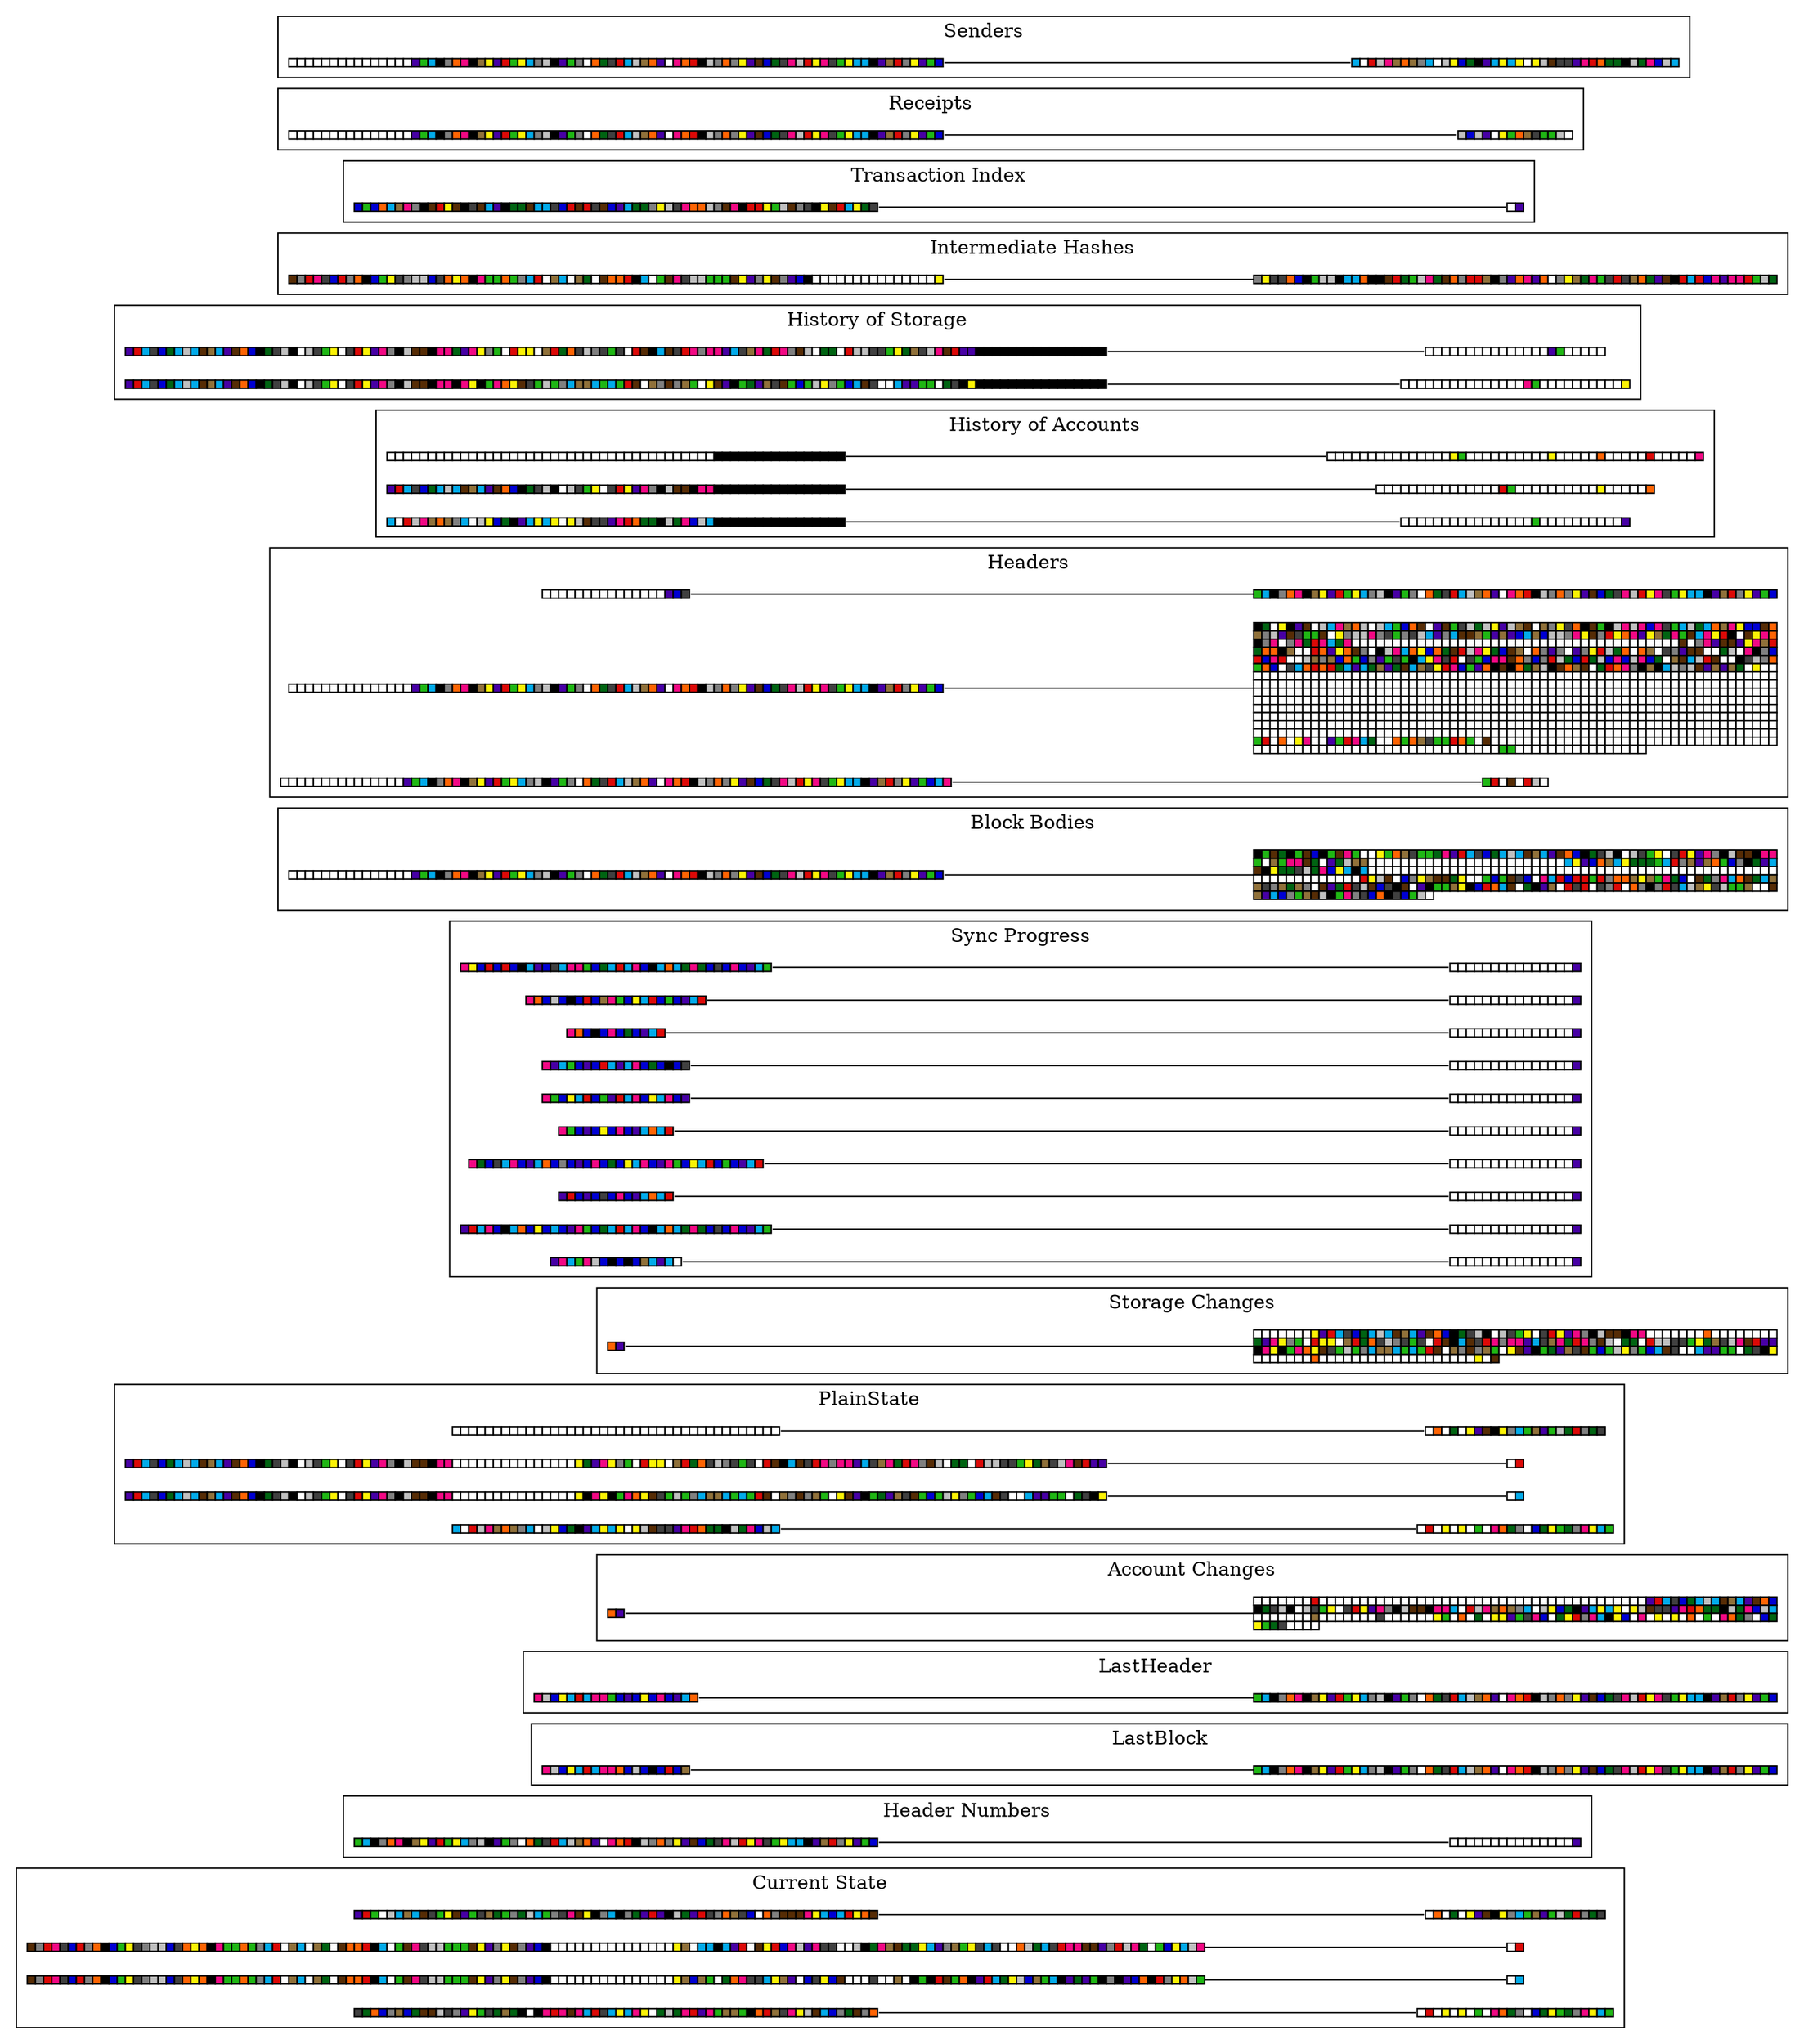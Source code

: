 digraph trie {
		rankdir=LR;
		node [shape=none margin=0 width=0 height=0]
		edge [dir = none headport=w tailport=e]
	
	k_0 [label=<
	<table border="0" color="#000000" cellborder="1" cellspacing="0">
	<tr>		<td bgcolor="#4700A5"></td>
				<td bgcolor="#DD0907"></td>
				<td bgcolor="#1FB714"></td>
				<td bgcolor="#FFFFFF"></td>
				<td bgcolor="#C0C0C0"></td>
				<td bgcolor="#02ABEA"></td>
				<td bgcolor="#90713A"></td>
				<td bgcolor="#02ABEA"></td>
				<td bgcolor="#562C05"></td>
				<td bgcolor="#404040"></td>
				<td bgcolor="#1FB714"></td>
				<td bgcolor="#FBF305"></td>
				<td bgcolor="#562C05"></td>
				<td bgcolor="#4700A5"></td>
				<td bgcolor="#1FB714"></td>
				<td bgcolor="#404040"></td>
				<td bgcolor="#90713A"></td>
				<td bgcolor="#006412"></td>
				<td bgcolor="#1FB714"></td>
				<td bgcolor="#808080"></td>
				<td bgcolor="#006412"></td>
				<td bgcolor="#C0C0C0"></td>
				<td bgcolor="#02ABEA"></td>
				<td bgcolor="#1FB714"></td>
				<td bgcolor="#808080"></td>
				<td bgcolor="#404040"></td>
				<td bgcolor="#F20884"></td>
				<td bgcolor="#562C05"></td>
				<td bgcolor="#FBF305"></td>
				<td bgcolor="#000000"></td>
				<td bgcolor="#808080"></td>
				<td bgcolor="#02ABEA"></td>
				<td bgcolor="#000000"></td>
				<td bgcolor="#808080"></td>
				<td bgcolor="#006412"></td>
				<td bgcolor="#4700A5"></td>
				<td bgcolor="#DD0907"></td>
				<td bgcolor="#4700A5"></td>
				<td bgcolor="#000000"></td>
				<td bgcolor="#C0C0C0"></td>
				<td bgcolor="#006412"></td>
				<td bgcolor="#4700A5"></td>
				<td bgcolor="#DD0907"></td>
				<td bgcolor="#404040"></td>
				<td bgcolor="#808080"></td>
				<td bgcolor="#FF6403"></td>
				<td bgcolor="#90713A"></td>
				<td bgcolor="#404040"></td>
				<td bgcolor="#0000D3"></td>
				<td bgcolor="#FFFFFF"></td>
				<td bgcolor="#FF6403"></td>
				<td bgcolor="#808080"></td>
				<td bgcolor="#562C05"></td>
				<td bgcolor="#562C05"></td>
				<td bgcolor="#562C05"></td>
				<td bgcolor="#F20884"></td>
				<td bgcolor="#FBF305"></td>
				<td bgcolor="#02ABEA"></td>
				<td bgcolor="#0000D3"></td>
				<td bgcolor="#02ABEA"></td>
				<td bgcolor="#DD0907"></td>
				<td bgcolor="#FBF305"></td>
				<td bgcolor="#FF6403"></td>
				<td bgcolor="#562C05"></td>
		
	</tr></table>
	>];
	
	v_0 [label=<
	<table border="0" color="#000000" cellborder="1" cellspacing="0">
	<tr>		<td bgcolor="#FFFFFF"></td>
				<td bgcolor="#FF6403"></td>
				<td bgcolor="#FFFFFF"></td>
				<td bgcolor="#006412"></td>
				<td bgcolor="#FFFFFF"></td>
				<td bgcolor="#FBF305"></td>
				<td bgcolor="#4700A5"></td>
				<td bgcolor="#562C05"></td>
				<td bgcolor="#000000"></td>
				<td bgcolor="#FBF305"></td>
				<td bgcolor="#808080"></td>
				<td bgcolor="#02ABEA"></td>
				<td bgcolor="#1FB714"></td>
				<td bgcolor="#90713A"></td>
				<td bgcolor="#4700A5"></td>
				<td bgcolor="#1FB714"></td>
				<td bgcolor="#C0C0C0"></td>
				<td bgcolor="#006412"></td>
				<td bgcolor="#DD0907"></td>
				<td bgcolor="#808080"></td>
				<td bgcolor="#006412"></td>
				<td bgcolor="#404040"></td>
		
	</tr></table>
	>];
	k_0 -> v_0;

	k_1 [label=<
	<table border="0" color="#000000" cellborder="1" cellspacing="0">
	<tr>		<td bgcolor="#562C05"></td>
				<td bgcolor="#808080"></td>
				<td bgcolor="#DD0907"></td>
				<td bgcolor="#F20884"></td>
				<td bgcolor="#404040"></td>
				<td bgcolor="#0000D3"></td>
				<td bgcolor="#DD0907"></td>
				<td bgcolor="#808080"></td>
				<td bgcolor="#FF6403"></td>
				<td bgcolor="#000000"></td>
				<td bgcolor="#0000D3"></td>
				<td bgcolor="#1FB714"></td>
				<td bgcolor="#FBF305"></td>
				<td bgcolor="#404040"></td>
				<td bgcolor="#808080"></td>
				<td bgcolor="#C0C0C0"></td>
				<td bgcolor="#C0C0C0"></td>
				<td bgcolor="#0000D3"></td>
				<td bgcolor="#404040"></td>
				<td bgcolor="#FF6403"></td>
				<td bgcolor="#FBF305"></td>
				<td bgcolor="#FF6403"></td>
				<td bgcolor="#000000"></td>
				<td bgcolor="#F20884"></td>
				<td bgcolor="#1FB714"></td>
				<td bgcolor="#1FB714"></td>
				<td bgcolor="#FF6403"></td>
				<td bgcolor="#1FB714"></td>
				<td bgcolor="#808080"></td>
				<td bgcolor="#02ABEA"></td>
				<td bgcolor="#DD0907"></td>
				<td bgcolor="#FFFFFF"></td>
				<td bgcolor="#90713A"></td>
				<td bgcolor="#02ABEA"></td>
				<td bgcolor="#FFFFFF"></td>
				<td bgcolor="#90713A"></td>
				<td bgcolor="#006412"></td>
				<td bgcolor="#FFFFFF"></td>
				<td bgcolor="#562C05"></td>
				<td bgcolor="#FF6403"></td>
				<td bgcolor="#FF6403"></td>
				<td bgcolor="#DD0907"></td>
				<td bgcolor="#000000"></td>
				<td bgcolor="#02ABEA"></td>
				<td bgcolor="#FFFFFF"></td>
				<td bgcolor="#1FB714"></td>
				<td bgcolor="#562C05"></td>
				<td bgcolor="#F20884"></td>
				<td bgcolor="#404040"></td>
				<td bgcolor="#C0C0C0"></td>
				<td bgcolor="#C0C0C0"></td>
				<td bgcolor="#1FB714"></td>
				<td bgcolor="#1FB714"></td>
				<td bgcolor="#1FB714"></td>
				<td bgcolor="#562C05"></td>
				<td bgcolor="#FBF305"></td>
				<td bgcolor="#4700A5"></td>
				<td bgcolor="#808080"></td>
				<td bgcolor="#FBF305"></td>
				<td bgcolor="#562C05"></td>
				<td bgcolor="#808080"></td>
				<td bgcolor="#4700A5"></td>
				<td bgcolor="#0000D3"></td>
				<td bgcolor="#000000"></td>
				<td bgcolor="#FFFFFF"></td>
				<td bgcolor="#FFFFFF"></td>
				<td bgcolor="#FFFFFF"></td>
				<td bgcolor="#FFFFFF"></td>
				<td bgcolor="#FFFFFF"></td>
				<td bgcolor="#FFFFFF"></td>
				<td bgcolor="#FFFFFF"></td>
				<td bgcolor="#FFFFFF"></td>
				<td bgcolor="#FFFFFF"></td>
				<td bgcolor="#FFFFFF"></td>
				<td bgcolor="#FFFFFF"></td>
				<td bgcolor="#FFFFFF"></td>
				<td bgcolor="#FFFFFF"></td>
				<td bgcolor="#FFFFFF"></td>
				<td bgcolor="#FFFFFF"></td>
				<td bgcolor="#FBF305"></td>
				<td bgcolor="#90713A"></td>
				<td bgcolor="#FFFFFF"></td>
				<td bgcolor="#02ABEA"></td>
				<td bgcolor="#02ABEA"></td>
				<td bgcolor="#000000"></td>
				<td bgcolor="#02ABEA"></td>
				<td bgcolor="#4700A5"></td>
				<td bgcolor="#DD0907"></td>
				<td bgcolor="#FFFFFF"></td>
				<td bgcolor="#562C05"></td>
				<td bgcolor="#FBF305"></td>
				<td bgcolor="#DD0907"></td>
				<td bgcolor="#0000D3"></td>
				<td bgcolor="#F20884"></td>
				<td bgcolor="#C0C0C0"></td>
				<td bgcolor="#4700A5"></td>
				<td bgcolor="#F20884"></td>
				<td bgcolor="#404040"></td>
				<td bgcolor="#404040"></td>
				<td bgcolor="#FFFFFF"></td>
				<td bgcolor="#FFFFFF"></td>
				<td bgcolor="#C0C0C0"></td>
				<td bgcolor="#000000"></td>
				<td bgcolor="#006412"></td>
				<td bgcolor="#F20884"></td>
				<td bgcolor="#90713A"></td>
				<td bgcolor="#562C05"></td>
				<td bgcolor="#006412"></td>
				<td bgcolor="#006412"></td>
				<td bgcolor="#FBF305"></td>
				<td bgcolor="#02ABEA"></td>
				<td bgcolor="#4700A5"></td>
				<td bgcolor="#808080"></td>
				<td bgcolor="#90713A"></td>
				<td bgcolor="#1FB714"></td>
				<td bgcolor="#FBF305"></td>
				<td bgcolor="#404040"></td>
				<td bgcolor="#02ABEA"></td>
				<td bgcolor="#404040"></td>
				<td bgcolor="#FFFFFF"></td>
				<td bgcolor="#FFFFFF"></td>
				<td bgcolor="#FF6403"></td>
				<td bgcolor="#C0C0C0"></td>
				<td bgcolor="#006412"></td>
				<td bgcolor="#02ABEA"></td>
				<td bgcolor="#404040"></td>
				<td bgcolor="#DD0907"></td>
				<td bgcolor="#F20884"></td>
				<td bgcolor="#F20884"></td>
				<td bgcolor="#562C05"></td>
				<td bgcolor="#562C05"></td>
				<td bgcolor="#4700A5"></td>
				<td bgcolor="#808080"></td>
				<td bgcolor="#DD0907"></td>
				<td bgcolor="#C0C0C0"></td>
				<td bgcolor="#F20884"></td>
				<td bgcolor="#006412"></td>
				<td bgcolor="#FFFFFF"></td>
				<td bgcolor="#1FB714"></td>
				<td bgcolor="#0000D3"></td>
				<td bgcolor="#FBF305"></td>
				<td bgcolor="#02ABEA"></td>
				<td bgcolor="#C0C0C0"></td>
				<td bgcolor="#F20884"></td>
		
	</tr></table>
	>];
	
	v_1 [label=<
	<table border="0" color="#000000" cellborder="1" cellspacing="0">
	<tr>		<td bgcolor="#FFFFFF"></td>
				<td bgcolor="#DD0907"></td>
		
	</tr></table>
	>];
	k_1 -> v_1;

	k_2 [label=<
	<table border="0" color="#000000" cellborder="1" cellspacing="0">
	<tr>		<td bgcolor="#562C05"></td>
				<td bgcolor="#808080"></td>
				<td bgcolor="#DD0907"></td>
				<td bgcolor="#F20884"></td>
				<td bgcolor="#404040"></td>
				<td bgcolor="#0000D3"></td>
				<td bgcolor="#DD0907"></td>
				<td bgcolor="#808080"></td>
				<td bgcolor="#FF6403"></td>
				<td bgcolor="#000000"></td>
				<td bgcolor="#0000D3"></td>
				<td bgcolor="#1FB714"></td>
				<td bgcolor="#FBF305"></td>
				<td bgcolor="#404040"></td>
				<td bgcolor="#808080"></td>
				<td bgcolor="#C0C0C0"></td>
				<td bgcolor="#C0C0C0"></td>
				<td bgcolor="#0000D3"></td>
				<td bgcolor="#404040"></td>
				<td bgcolor="#FF6403"></td>
				<td bgcolor="#FBF305"></td>
				<td bgcolor="#FF6403"></td>
				<td bgcolor="#000000"></td>
				<td bgcolor="#F20884"></td>
				<td bgcolor="#1FB714"></td>
				<td bgcolor="#1FB714"></td>
				<td bgcolor="#FF6403"></td>
				<td bgcolor="#1FB714"></td>
				<td bgcolor="#808080"></td>
				<td bgcolor="#02ABEA"></td>
				<td bgcolor="#DD0907"></td>
				<td bgcolor="#FFFFFF"></td>
				<td bgcolor="#90713A"></td>
				<td bgcolor="#02ABEA"></td>
				<td bgcolor="#FFFFFF"></td>
				<td bgcolor="#90713A"></td>
				<td bgcolor="#006412"></td>
				<td bgcolor="#FFFFFF"></td>
				<td bgcolor="#562C05"></td>
				<td bgcolor="#FF6403"></td>
				<td bgcolor="#FF6403"></td>
				<td bgcolor="#DD0907"></td>
				<td bgcolor="#000000"></td>
				<td bgcolor="#02ABEA"></td>
				<td bgcolor="#FFFFFF"></td>
				<td bgcolor="#1FB714"></td>
				<td bgcolor="#562C05"></td>
				<td bgcolor="#F20884"></td>
				<td bgcolor="#404040"></td>
				<td bgcolor="#C0C0C0"></td>
				<td bgcolor="#C0C0C0"></td>
				<td bgcolor="#1FB714"></td>
				<td bgcolor="#1FB714"></td>
				<td bgcolor="#1FB714"></td>
				<td bgcolor="#562C05"></td>
				<td bgcolor="#FBF305"></td>
				<td bgcolor="#4700A5"></td>
				<td bgcolor="#808080"></td>
				<td bgcolor="#FBF305"></td>
				<td bgcolor="#562C05"></td>
				<td bgcolor="#808080"></td>
				<td bgcolor="#4700A5"></td>
				<td bgcolor="#0000D3"></td>
				<td bgcolor="#000000"></td>
				<td bgcolor="#FFFFFF"></td>
				<td bgcolor="#FFFFFF"></td>
				<td bgcolor="#FFFFFF"></td>
				<td bgcolor="#FFFFFF"></td>
				<td bgcolor="#FFFFFF"></td>
				<td bgcolor="#FFFFFF"></td>
				<td bgcolor="#FFFFFF"></td>
				<td bgcolor="#FFFFFF"></td>
				<td bgcolor="#FFFFFF"></td>
				<td bgcolor="#FFFFFF"></td>
				<td bgcolor="#FFFFFF"></td>
				<td bgcolor="#FFFFFF"></td>
				<td bgcolor="#FFFFFF"></td>
				<td bgcolor="#FFFFFF"></td>
				<td bgcolor="#FFFFFF"></td>
				<td bgcolor="#FBF305"></td>
				<td bgcolor="#90713A"></td>
				<td bgcolor="#0000D3"></td>
				<td bgcolor="#90713A"></td>
				<td bgcolor="#1FB714"></td>
				<td bgcolor="#FFFFFF"></td>
				<td bgcolor="#006412"></td>
				<td bgcolor="#FF6403"></td>
				<td bgcolor="#F20884"></td>
				<td bgcolor="#404040"></td>
				<td bgcolor="#404040"></td>
				<td bgcolor="#02ABEA"></td>
				<td bgcolor="#FBF305"></td>
				<td bgcolor="#90713A"></td>
				<td bgcolor="#4700A5"></td>
				<td bgcolor="#FFFFFF"></td>
				<td bgcolor="#0000D3"></td>
				<td bgcolor="#404040"></td>
				<td bgcolor="#FBF305"></td>
				<td bgcolor="#0000D3"></td>
				<td bgcolor="#562C05"></td>
				<td bgcolor="#FFFFFF"></td>
				<td bgcolor="#FFFFFF"></td>
				<td bgcolor="#FFFFFF"></td>
				<td bgcolor="#404040"></td>
				<td bgcolor="#FFFFFF"></td>
				<td bgcolor="#FFFFFF"></td>
				<td bgcolor="#90713A"></td>
				<td bgcolor="#FFFFFF"></td>
				<td bgcolor="#000000"></td>
				<td bgcolor="#1FB714"></td>
				<td bgcolor="#000000"></td>
				<td bgcolor="#DD0907"></td>
				<td bgcolor="#562C05"></td>
				<td bgcolor="#1FB714"></td>
				<td bgcolor="#FF6403"></td>
				<td bgcolor="#000000"></td>
				<td bgcolor="#4700A5"></td>
				<td bgcolor="#DD0907"></td>
				<td bgcolor="#02ABEA"></td>
				<td bgcolor="#006412"></td>
				<td bgcolor="#FBF305"></td>
				<td bgcolor="#C0C0C0"></td>
				<td bgcolor="#0000D3"></td>
				<td bgcolor="#90713A"></td>
				<td bgcolor="#1FB714"></td>
				<td bgcolor="#02ABEA"></td>
				<td bgcolor="#000000"></td>
				<td bgcolor="#4700A5"></td>
				<td bgcolor="#006412"></td>
				<td bgcolor="#4700A5"></td>
				<td bgcolor="#1FB714"></td>
				<td bgcolor="#000000"></td>
				<td bgcolor="#808080"></td>
				<td bgcolor="#000000"></td>
				<td bgcolor="#4700A5"></td>
				<td bgcolor="#0000D3"></td>
				<td bgcolor="#FF6403"></td>
				<td bgcolor="#000000"></td>
				<td bgcolor="#DD0907"></td>
				<td bgcolor="#808080"></td>
				<td bgcolor="#FBF305"></td>
				<td bgcolor="#FF6403"></td>
				<td bgcolor="#C0C0C0"></td>
				<td bgcolor="#1FB714"></td>
		
	</tr></table>
	>];
	
	v_2 [label=<
	<table border="0" color="#000000" cellborder="1" cellspacing="0">
	<tr>		<td bgcolor="#FFFFFF"></td>
				<td bgcolor="#02ABEA"></td>
		
	</tr></table>
	>];
	k_2 -> v_2;

	k_3 [label=<
	<table border="0" color="#000000" cellborder="1" cellspacing="0">
	<tr>		<td bgcolor="#404040"></td>
				<td bgcolor="#006412"></td>
				<td bgcolor="#FF6403"></td>
				<td bgcolor="#0000D3"></td>
				<td bgcolor="#808080"></td>
				<td bgcolor="#90713A"></td>
				<td bgcolor="#0000D3"></td>
				<td bgcolor="#006412"></td>
				<td bgcolor="#562C05"></td>
				<td bgcolor="#562C05"></td>
				<td bgcolor="#C0C0C0"></td>
				<td bgcolor="#404040"></td>
				<td bgcolor="#808080"></td>
				<td bgcolor="#4700A5"></td>
				<td bgcolor="#FBF305"></td>
				<td bgcolor="#1FB714"></td>
				<td bgcolor="#404040"></td>
				<td bgcolor="#006412"></td>
				<td bgcolor="#90713A"></td>
				<td bgcolor="#006412"></td>
				<td bgcolor="#000000"></td>
				<td bgcolor="#FFFFFF"></td>
				<td bgcolor="#000000"></td>
				<td bgcolor="#F20884"></td>
				<td bgcolor="#DD0907"></td>
				<td bgcolor="#F20884"></td>
				<td bgcolor="#562C05"></td>
				<td bgcolor="#F20884"></td>
				<td bgcolor="#02ABEA"></td>
				<td bgcolor="#DD0907"></td>
				<td bgcolor="#404040"></td>
				<td bgcolor="#02ABEA"></td>
				<td bgcolor="#FBF305"></td>
				<td bgcolor="#02ABEA"></td>
				<td bgcolor="#F20884"></td>
				<td bgcolor="#FBF305"></td>
				<td bgcolor="#FFFFFF"></td>
				<td bgcolor="#006412"></td>
				<td bgcolor="#C0C0C0"></td>
				<td bgcolor="#006412"></td>
				<td bgcolor="#F20884"></td>
				<td bgcolor="#DD0907"></td>
				<td bgcolor="#4700A5"></td>
				<td bgcolor="#F20884"></td>
				<td bgcolor="#1FB714"></td>
				<td bgcolor="#90713A"></td>
				<td bgcolor="#90713A"></td>
				<td bgcolor="#1FB714"></td>
				<td bgcolor="#000000"></td>
				<td bgcolor="#FF6403"></td>
				<td bgcolor="#DD0907"></td>
				<td bgcolor="#90713A"></td>
				<td bgcolor="#404040"></td>
				<td bgcolor="#F20884"></td>
				<td bgcolor="#FBF305"></td>
				<td bgcolor="#C0C0C0"></td>
				<td bgcolor="#562C05"></td>
				<td bgcolor="#02ABEA"></td>
				<td bgcolor="#0000D3"></td>
				<td bgcolor="#808080"></td>
				<td bgcolor="#006412"></td>
				<td bgcolor="#562C05"></td>
				<td bgcolor="#808080"></td>
				<td bgcolor="#FF6403"></td>
		
	</tr></table>
	>];
	
	v_3 [label=<
	<table border="0" color="#000000" cellborder="1" cellspacing="0">
	<tr>		<td bgcolor="#FFFFFF"></td>
				<td bgcolor="#DD0907"></td>
				<td bgcolor="#FFFFFF"></td>
				<td bgcolor="#FBF305"></td>
				<td bgcolor="#FFFFFF"></td>
				<td bgcolor="#FBF305"></td>
				<td bgcolor="#FFFFFF"></td>
				<td bgcolor="#1FB714"></td>
				<td bgcolor="#FFFFFF"></td>
				<td bgcolor="#F20884"></td>
				<td bgcolor="#FF6403"></td>
				<td bgcolor="#006412"></td>
				<td bgcolor="#808080"></td>
				<td bgcolor="#FFFFFF"></td>
				<td bgcolor="#0000D3"></td>
				<td bgcolor="#006412"></td>
				<td bgcolor="#FBF305"></td>
				<td bgcolor="#1FB714"></td>
				<td bgcolor="#006412"></td>
				<td bgcolor="#808080"></td>
				<td bgcolor="#F20884"></td>
				<td bgcolor="#FBF305"></td>
				<td bgcolor="#02ABEA"></td>
				<td bgcolor="#1FB714"></td>
		
	</tr></table>
	>];
	k_3 -> v_3;

	k_4 [label=<
	<table border="0" color="#000000" cellborder="1" cellspacing="0">
	<tr>		<td bgcolor="#1FB714"></td>
				<td bgcolor="#02ABEA"></td>
				<td bgcolor="#000000"></td>
				<td bgcolor="#808080"></td>
				<td bgcolor="#FF6403"></td>
				<td bgcolor="#F20884"></td>
				<td bgcolor="#000000"></td>
				<td bgcolor="#90713A"></td>
				<td bgcolor="#FBF305"></td>
				<td bgcolor="#4700A5"></td>
				<td bgcolor="#DD0907"></td>
				<td bgcolor="#1FB714"></td>
				<td bgcolor="#FBF305"></td>
				<td bgcolor="#02ABEA"></td>
				<td bgcolor="#808080"></td>
				<td bgcolor="#C0C0C0"></td>
				<td bgcolor="#000000"></td>
				<td bgcolor="#4700A5"></td>
				<td bgcolor="#1FB714"></td>
				<td bgcolor="#808080"></td>
				<td bgcolor="#FFFFFF"></td>
				<td bgcolor="#FF6403"></td>
				<td bgcolor="#006412"></td>
				<td bgcolor="#404040"></td>
				<td bgcolor="#DD0907"></td>
				<td bgcolor="#02ABEA"></td>
				<td bgcolor="#C0C0C0"></td>
				<td bgcolor="#90713A"></td>
				<td bgcolor="#FF6403"></td>
				<td bgcolor="#4700A5"></td>
				<td bgcolor="#FFFFFF"></td>
				<td bgcolor="#F20884"></td>
				<td bgcolor="#FF6403"></td>
				<td bgcolor="#DD0907"></td>
				<td bgcolor="#000000"></td>
				<td bgcolor="#C0C0C0"></td>
				<td bgcolor="#808080"></td>
				<td bgcolor="#FF6403"></td>
				<td bgcolor="#808080"></td>
				<td bgcolor="#FBF305"></td>
				<td bgcolor="#4700A5"></td>
				<td bgcolor="#562C05"></td>
				<td bgcolor="#0000D3"></td>
				<td bgcolor="#006412"></td>
				<td bgcolor="#404040"></td>
				<td bgcolor="#F20884"></td>
				<td bgcolor="#C0C0C0"></td>
				<td bgcolor="#DD0907"></td>
				<td bgcolor="#FBF305"></td>
				<td bgcolor="#F20884"></td>
				<td bgcolor="#404040"></td>
				<td bgcolor="#1FB714"></td>
				<td bgcolor="#FBF305"></td>
				<td bgcolor="#02ABEA"></td>
				<td bgcolor="#02ABEA"></td>
				<td bgcolor="#000000"></td>
				<td bgcolor="#4700A5"></td>
				<td bgcolor="#90713A"></td>
				<td bgcolor="#DD0907"></td>
				<td bgcolor="#808080"></td>
				<td bgcolor="#FBF305"></td>
				<td bgcolor="#4700A5"></td>
				<td bgcolor="#1FB714"></td>
				<td bgcolor="#0000D3"></td>
		
	</tr></table>
	>];
	
	v_4 [label=<
	<table border="0" color="#000000" cellborder="1" cellspacing="0">
	<tr>		<td bgcolor="#FFFFFF"></td>
				<td bgcolor="#FFFFFF"></td>
				<td bgcolor="#FFFFFF"></td>
				<td bgcolor="#FFFFFF"></td>
				<td bgcolor="#FFFFFF"></td>
				<td bgcolor="#FFFFFF"></td>
				<td bgcolor="#FFFFFF"></td>
				<td bgcolor="#FFFFFF"></td>
				<td bgcolor="#FFFFFF"></td>
				<td bgcolor="#FFFFFF"></td>
				<td bgcolor="#FFFFFF"></td>
				<td bgcolor="#FFFFFF"></td>
				<td bgcolor="#FFFFFF"></td>
				<td bgcolor="#FFFFFF"></td>
				<td bgcolor="#FFFFFF"></td>
				<td bgcolor="#4700A5"></td>
		
	</tr></table>
	>];
	k_4 -> v_4;

	k_5 [label=<
	<table border="0" color="#000000" cellborder="1" cellspacing="0">
	<tr>		<td bgcolor="#F20884"></td>
				<td bgcolor="#C0C0C0"></td>
				<td bgcolor="#0000D3"></td>
				<td bgcolor="#FBF305"></td>
				<td bgcolor="#02ABEA"></td>
				<td bgcolor="#DD0907"></td>
				<td bgcolor="#02ABEA"></td>
				<td bgcolor="#F20884"></td>
				<td bgcolor="#F20884"></td>
				<td bgcolor="#FF6403"></td>
				<td bgcolor="#0000D3"></td>
				<td bgcolor="#C0C0C0"></td>
				<td bgcolor="#0000D3"></td>
				<td bgcolor="#000000"></td>
				<td bgcolor="#0000D3"></td>
				<td bgcolor="#DD0907"></td>
				<td bgcolor="#0000D3"></td>
				<td bgcolor="#90713A"></td>
		
	</tr></table>
	>];
	
	v_5 [label=<
	<table border="0" color="#000000" cellborder="1" cellspacing="0">
	<tr>		<td bgcolor="#1FB714"></td>
				<td bgcolor="#02ABEA"></td>
				<td bgcolor="#000000"></td>
				<td bgcolor="#808080"></td>
				<td bgcolor="#FF6403"></td>
				<td bgcolor="#F20884"></td>
				<td bgcolor="#000000"></td>
				<td bgcolor="#90713A"></td>
				<td bgcolor="#FBF305"></td>
				<td bgcolor="#4700A5"></td>
				<td bgcolor="#DD0907"></td>
				<td bgcolor="#1FB714"></td>
				<td bgcolor="#FBF305"></td>
				<td bgcolor="#02ABEA"></td>
				<td bgcolor="#808080"></td>
				<td bgcolor="#C0C0C0"></td>
				<td bgcolor="#000000"></td>
				<td bgcolor="#4700A5"></td>
				<td bgcolor="#1FB714"></td>
				<td bgcolor="#808080"></td>
				<td bgcolor="#FFFFFF"></td>
				<td bgcolor="#FF6403"></td>
				<td bgcolor="#006412"></td>
				<td bgcolor="#404040"></td>
				<td bgcolor="#DD0907"></td>
				<td bgcolor="#02ABEA"></td>
				<td bgcolor="#C0C0C0"></td>
				<td bgcolor="#90713A"></td>
				<td bgcolor="#FF6403"></td>
				<td bgcolor="#4700A5"></td>
				<td bgcolor="#FFFFFF"></td>
				<td bgcolor="#F20884"></td>
				<td bgcolor="#FF6403"></td>
				<td bgcolor="#DD0907"></td>
				<td bgcolor="#000000"></td>
				<td bgcolor="#C0C0C0"></td>
				<td bgcolor="#808080"></td>
				<td bgcolor="#FF6403"></td>
				<td bgcolor="#808080"></td>
				<td bgcolor="#FBF305"></td>
				<td bgcolor="#4700A5"></td>
				<td bgcolor="#562C05"></td>
				<td bgcolor="#0000D3"></td>
				<td bgcolor="#006412"></td>
				<td bgcolor="#404040"></td>
				<td bgcolor="#F20884"></td>
				<td bgcolor="#C0C0C0"></td>
				<td bgcolor="#DD0907"></td>
				<td bgcolor="#FBF305"></td>
				<td bgcolor="#F20884"></td>
				<td bgcolor="#404040"></td>
				<td bgcolor="#1FB714"></td>
				<td bgcolor="#FBF305"></td>
				<td bgcolor="#02ABEA"></td>
				<td bgcolor="#02ABEA"></td>
				<td bgcolor="#000000"></td>
				<td bgcolor="#4700A5"></td>
				<td bgcolor="#90713A"></td>
				<td bgcolor="#DD0907"></td>
				<td bgcolor="#808080"></td>
				<td bgcolor="#FBF305"></td>
				<td bgcolor="#4700A5"></td>
				<td bgcolor="#1FB714"></td>
				<td bgcolor="#0000D3"></td>
		
	</tr></table>
	>];
	k_5 -> v_5;

	k_6 [label=<
	<table border="0" color="#000000" cellborder="1" cellspacing="0">
	<tr>		<td bgcolor="#F20884"></td>
				<td bgcolor="#C0C0C0"></td>
				<td bgcolor="#0000D3"></td>
				<td bgcolor="#FBF305"></td>
				<td bgcolor="#02ABEA"></td>
				<td bgcolor="#DD0907"></td>
				<td bgcolor="#02ABEA"></td>
				<td bgcolor="#F20884"></td>
				<td bgcolor="#F20884"></td>
				<td bgcolor="#1FB714"></td>
				<td bgcolor="#0000D3"></td>
				<td bgcolor="#4700A5"></td>
				<td bgcolor="#0000D3"></td>
				<td bgcolor="#FBF305"></td>
				<td bgcolor="#0000D3"></td>
				<td bgcolor="#F20884"></td>
				<td bgcolor="#0000D3"></td>
				<td bgcolor="#4700A5"></td>
				<td bgcolor="#02ABEA"></td>
				<td bgcolor="#FF6403"></td>
		
	</tr></table>
	>];
	
	v_6 [label=<
	<table border="0" color="#000000" cellborder="1" cellspacing="0">
	<tr>		<td bgcolor="#1FB714"></td>
				<td bgcolor="#02ABEA"></td>
				<td bgcolor="#000000"></td>
				<td bgcolor="#808080"></td>
				<td bgcolor="#FF6403"></td>
				<td bgcolor="#F20884"></td>
				<td bgcolor="#000000"></td>
				<td bgcolor="#90713A"></td>
				<td bgcolor="#FBF305"></td>
				<td bgcolor="#4700A5"></td>
				<td bgcolor="#DD0907"></td>
				<td bgcolor="#1FB714"></td>
				<td bgcolor="#FBF305"></td>
				<td bgcolor="#02ABEA"></td>
				<td bgcolor="#808080"></td>
				<td bgcolor="#C0C0C0"></td>
				<td bgcolor="#000000"></td>
				<td bgcolor="#4700A5"></td>
				<td bgcolor="#1FB714"></td>
				<td bgcolor="#808080"></td>
				<td bgcolor="#FFFFFF"></td>
				<td bgcolor="#FF6403"></td>
				<td bgcolor="#006412"></td>
				<td bgcolor="#404040"></td>
				<td bgcolor="#DD0907"></td>
				<td bgcolor="#02ABEA"></td>
				<td bgcolor="#C0C0C0"></td>
				<td bgcolor="#90713A"></td>
				<td bgcolor="#FF6403"></td>
				<td bgcolor="#4700A5"></td>
				<td bgcolor="#FFFFFF"></td>
				<td bgcolor="#F20884"></td>
				<td bgcolor="#FF6403"></td>
				<td bgcolor="#DD0907"></td>
				<td bgcolor="#000000"></td>
				<td bgcolor="#C0C0C0"></td>
				<td bgcolor="#808080"></td>
				<td bgcolor="#FF6403"></td>
				<td bgcolor="#808080"></td>
				<td bgcolor="#FBF305"></td>
				<td bgcolor="#4700A5"></td>
				<td bgcolor="#562C05"></td>
				<td bgcolor="#0000D3"></td>
				<td bgcolor="#006412"></td>
				<td bgcolor="#404040"></td>
				<td bgcolor="#F20884"></td>
				<td bgcolor="#C0C0C0"></td>
				<td bgcolor="#DD0907"></td>
				<td bgcolor="#FBF305"></td>
				<td bgcolor="#F20884"></td>
				<td bgcolor="#404040"></td>
				<td bgcolor="#1FB714"></td>
				<td bgcolor="#FBF305"></td>
				<td bgcolor="#02ABEA"></td>
				<td bgcolor="#02ABEA"></td>
				<td bgcolor="#000000"></td>
				<td bgcolor="#4700A5"></td>
				<td bgcolor="#90713A"></td>
				<td bgcolor="#DD0907"></td>
				<td bgcolor="#808080"></td>
				<td bgcolor="#FBF305"></td>
				<td bgcolor="#4700A5"></td>
				<td bgcolor="#1FB714"></td>
				<td bgcolor="#0000D3"></td>
		
	</tr></table>
	>];
	k_6 -> v_6;

	k_7 [label=<
	<table border="0" color="#000000" cellborder="1" cellspacing="0">
	<tr>		<td bgcolor="#FF6403"></td>
				<td bgcolor="#4700A5"></td>
		
	</tr></table>
	>];
	
	v_7 [label=<
	<table border="0" color="#000000" cellborder="1" cellspacing="0">
			<tr><td bgcolor="#FFFFFF"></td><td bgcolor="#FFFFFF"></td><td bgcolor="#FFFFFF"></td><td bgcolor="#FFFFFF"></td><td bgcolor="#FFFFFF"></td><td bgcolor="#FFFFFF"></td><td bgcolor="#FFFFFF"></td><td bgcolor="#DD0907"></td><td bgcolor="#FFFFFF"></td><td bgcolor="#FFFFFF"></td><td bgcolor="#FFFFFF"></td><td bgcolor="#FFFFFF"></td><td bgcolor="#FFFFFF"></td><td bgcolor="#FFFFFF"></td><td bgcolor="#FFFFFF"></td><td bgcolor="#FFFFFF"></td><td bgcolor="#FFFFFF"></td><td bgcolor="#FFFFFF"></td><td bgcolor="#FFFFFF"></td><td bgcolor="#FFFFFF"></td><td bgcolor="#FFFFFF"></td><td bgcolor="#FFFFFF"></td><td bgcolor="#FFFFFF"></td><td bgcolor="#FFFFFF"></td><td bgcolor="#FFFFFF"></td><td bgcolor="#FFFFFF"></td><td bgcolor="#FFFFFF"></td><td bgcolor="#FFFFFF"></td><td bgcolor="#FFFFFF"></td><td bgcolor="#FFFFFF"></td><td bgcolor="#FFFFFF"></td><td bgcolor="#FFFFFF"></td><td bgcolor="#FFFFFF"></td><td bgcolor="#FFFFFF"></td><td bgcolor="#FFFFFF"></td><td bgcolor="#FFFFFF"></td><td bgcolor="#FFFFFF"></td><td bgcolor="#FFFFFF"></td><td bgcolor="#FFFFFF"></td><td bgcolor="#FFFFFF"></td><td bgcolor="#FFFFFF"></td><td bgcolor="#FFFFFF"></td><td bgcolor="#FFFFFF"></td><td bgcolor="#FFFFFF"></td><td bgcolor="#FFFFFF"></td><td bgcolor="#FFFFFF"></td><td bgcolor="#FFFFFF"></td><td bgcolor="#FFFFFF"></td><td bgcolor="#4700A5"></td><td bgcolor="#DD0907"></td><td bgcolor="#02ABEA"></td><td bgcolor="#404040"></td><td bgcolor="#0000D3"></td><td bgcolor="#006412"></td><td bgcolor="#02ABEA"></td><td bgcolor="#C0C0C0"></td><td bgcolor="#02ABEA"></td><td bgcolor="#562C05"></td><td bgcolor="#90713A"></td><td bgcolor="#02ABEA"></td><td bgcolor="#4700A5"></td><td bgcolor="#562C05"></td><td bgcolor="#FF6403"></td><td bgcolor="#0000D3"></td></tr>
				<tr><td bgcolor="#000000"></td><td bgcolor="#006412"></td><td bgcolor="#404040"></td><td bgcolor="#C0C0C0"></td><td bgcolor="#000000"></td><td bgcolor="#FFFFFF"></td><td bgcolor="#C0C0C0"></td><td bgcolor="#404040"></td><td bgcolor="#1FB714"></td><td bgcolor="#FBF305"></td><td bgcolor="#FFFFFF"></td><td bgcolor="#404040"></td><td bgcolor="#DD0907"></td><td bgcolor="#FBF305"></td><td bgcolor="#4700A5"></td><td bgcolor="#F20884"></td><td bgcolor="#808080"></td><td bgcolor="#000000"></td><td bgcolor="#C0C0C0"></td><td bgcolor="#562C05"></td><td bgcolor="#562C05"></td><td bgcolor="#000000"></td><td bgcolor="#F20884"></td><td bgcolor="#F20884"></td><td bgcolor="#02ABEA"></td><td bgcolor="#FFFFFF"></td><td bgcolor="#DD0907"></td><td bgcolor="#C0C0C0"></td><td bgcolor="#F20884"></td><td bgcolor="#90713A"></td><td bgcolor="#FF6403"></td><td bgcolor="#90713A"></td><td bgcolor="#808080"></td><td bgcolor="#02ABEA"></td><td bgcolor="#FFFFFF"></td><td bgcolor="#C0C0C0"></td><td bgcolor="#FBF305"></td><td bgcolor="#0000D3"></td><td bgcolor="#006412"></td><td bgcolor="#000000"></td><td bgcolor="#4700A5"></td><td bgcolor="#02ABEA"></td><td bgcolor="#FBF305"></td><td bgcolor="#02ABEA"></td><td bgcolor="#FBF305"></td><td bgcolor="#FFFFFF"></td><td bgcolor="#FBF305"></td><td bgcolor="#C0C0C0"></td><td bgcolor="#562C05"></td><td bgcolor="#404040"></td><td bgcolor="#404040"></td><td bgcolor="#4700A5"></td><td bgcolor="#F20884"></td><td bgcolor="#DD0907"></td><td bgcolor="#FF6403"></td><td bgcolor="#006412"></td><td bgcolor="#006412"></td><td bgcolor="#000000"></td><td bgcolor="#C0C0C0"></td><td bgcolor="#006412"></td><td bgcolor="#F20884"></td><td bgcolor="#0000D3"></td><td bgcolor="#C0C0C0"></td><td bgcolor="#02ABEA"></td></tr>
				<tr><td bgcolor="#FFFFFF"></td><td bgcolor="#FFFFFF"></td><td bgcolor="#FFFFFF"></td><td bgcolor="#FFFFFF"></td><td bgcolor="#FFFFFF"></td><td bgcolor="#FFFFFF"></td><td bgcolor="#FFFFFF"></td><td bgcolor="#90713A"></td><td bgcolor="#FFFFFF"></td><td bgcolor="#FFFFFF"></td><td bgcolor="#FFFFFF"></td><td bgcolor="#FFFFFF"></td><td bgcolor="#FFFFFF"></td><td bgcolor="#FFFFFF"></td><td bgcolor="#FFFFFF"></td><td bgcolor="#404040"></td><td bgcolor="#FFFFFF"></td><td bgcolor="#FFFFFF"></td><td bgcolor="#FFFFFF"></td><td bgcolor="#FFFFFF"></td><td bgcolor="#FFFFFF"></td><td bgcolor="#FFFFFF"></td><td bgcolor="#FBF305"></td><td bgcolor="#1FB714"></td><td bgcolor="#FFFFFF"></td><td bgcolor="#FF6403"></td><td bgcolor="#FFFFFF"></td><td bgcolor="#006412"></td><td bgcolor="#FFFFFF"></td><td bgcolor="#FBF305"></td><td bgcolor="#FBF305"></td><td bgcolor="#4700A5"></td><td bgcolor="#1FB714"></td><td bgcolor="#404040"></td><td bgcolor="#F20884"></td><td bgcolor="#0000D3"></td><td bgcolor="#FFFFFF"></td><td bgcolor="#006412"></td><td bgcolor="#FBF305"></td><td bgcolor="#DD0907"></td><td bgcolor="#808080"></td><td bgcolor="#F20884"></td><td bgcolor="#02ABEA"></td><td bgcolor="#000000"></td><td bgcolor="#FBF305"></td><td bgcolor="#0000D3"></td><td bgcolor="#FFFFFF"></td><td bgcolor="#F20884"></td><td bgcolor="#FFFFFF"></td><td bgcolor="#FBF305"></td><td bgcolor="#FFFFFF"></td><td bgcolor="#FBF305"></td><td bgcolor="#FFFFFF"></td><td bgcolor="#FF6403"></td><td bgcolor="#FFFFFF"></td><td bgcolor="#1FB714"></td><td bgcolor="#FFFFFF"></td><td bgcolor="#F20884"></td><td bgcolor="#FF6403"></td><td bgcolor="#006412"></td><td bgcolor="#808080"></td><td bgcolor="#FFFFFF"></td><td bgcolor="#0000D3"></td><td bgcolor="#006412"></td></tr>
				<tr><td bgcolor="#FBF305"></td><td bgcolor="#1FB714"></td><td bgcolor="#006412"></td><td bgcolor="#404040"></td><td bgcolor="#FFFFFF"></td><td bgcolor="#FFFFFF"></td><td bgcolor="#FFFFFF"></td><td bgcolor="#FFFFFF"></td><td colspan="56" border="0"></td></tr>
		
	</table>
	>];
	k_7 -> v_7;

	k_8 [label=<
	<table border="0" color="#000000" cellborder="1" cellspacing="0">
	<tr>		<td bgcolor="#FFFFFF"></td>
				<td bgcolor="#FFFFFF"></td>
				<td bgcolor="#FFFFFF"></td>
				<td bgcolor="#FFFFFF"></td>
				<td bgcolor="#FFFFFF"></td>
				<td bgcolor="#FFFFFF"></td>
				<td bgcolor="#FFFFFF"></td>
				<td bgcolor="#FFFFFF"></td>
				<td bgcolor="#FFFFFF"></td>
				<td bgcolor="#FFFFFF"></td>
				<td bgcolor="#FFFFFF"></td>
				<td bgcolor="#FFFFFF"></td>
				<td bgcolor="#FFFFFF"></td>
				<td bgcolor="#FFFFFF"></td>
				<td bgcolor="#FFFFFF"></td>
				<td bgcolor="#FFFFFF"></td>
				<td bgcolor="#FFFFFF"></td>
				<td bgcolor="#FFFFFF"></td>
				<td bgcolor="#FFFFFF"></td>
				<td bgcolor="#FFFFFF"></td>
				<td bgcolor="#FFFFFF"></td>
				<td bgcolor="#FFFFFF"></td>
				<td bgcolor="#FFFFFF"></td>
				<td bgcolor="#FFFFFF"></td>
				<td bgcolor="#FFFFFF"></td>
				<td bgcolor="#FFFFFF"></td>
				<td bgcolor="#FFFFFF"></td>
				<td bgcolor="#FFFFFF"></td>
				<td bgcolor="#FFFFFF"></td>
				<td bgcolor="#FFFFFF"></td>
				<td bgcolor="#FFFFFF"></td>
				<td bgcolor="#FFFFFF"></td>
				<td bgcolor="#FFFFFF"></td>
				<td bgcolor="#FFFFFF"></td>
				<td bgcolor="#FFFFFF"></td>
				<td bgcolor="#FFFFFF"></td>
				<td bgcolor="#FFFFFF"></td>
				<td bgcolor="#FFFFFF"></td>
				<td bgcolor="#FFFFFF"></td>
				<td bgcolor="#FFFFFF"></td>
		
	</tr></table>
	>];
	
	v_8 [label=<
	<table border="0" color="#000000" cellborder="1" cellspacing="0">
	<tr>		<td bgcolor="#FFFFFF"></td>
				<td bgcolor="#FF6403"></td>
				<td bgcolor="#FFFFFF"></td>
				<td bgcolor="#006412"></td>
				<td bgcolor="#FFFFFF"></td>
				<td bgcolor="#FBF305"></td>
				<td bgcolor="#4700A5"></td>
				<td bgcolor="#562C05"></td>
				<td bgcolor="#000000"></td>
				<td bgcolor="#FBF305"></td>
				<td bgcolor="#808080"></td>
				<td bgcolor="#02ABEA"></td>
				<td bgcolor="#1FB714"></td>
				<td bgcolor="#90713A"></td>
				<td bgcolor="#4700A5"></td>
				<td bgcolor="#1FB714"></td>
				<td bgcolor="#C0C0C0"></td>
				<td bgcolor="#006412"></td>
				<td bgcolor="#DD0907"></td>
				<td bgcolor="#808080"></td>
				<td bgcolor="#006412"></td>
				<td bgcolor="#404040"></td>
		
	</tr></table>
	>];
	k_8 -> v_8;

	k_9 [label=<
	<table border="0" color="#000000" cellborder="1" cellspacing="0">
	<tr>		<td bgcolor="#4700A5"></td>
				<td bgcolor="#DD0907"></td>
				<td bgcolor="#02ABEA"></td>
				<td bgcolor="#404040"></td>
				<td bgcolor="#0000D3"></td>
				<td bgcolor="#006412"></td>
				<td bgcolor="#02ABEA"></td>
				<td bgcolor="#C0C0C0"></td>
				<td bgcolor="#02ABEA"></td>
				<td bgcolor="#562C05"></td>
				<td bgcolor="#90713A"></td>
				<td bgcolor="#02ABEA"></td>
				<td bgcolor="#4700A5"></td>
				<td bgcolor="#562C05"></td>
				<td bgcolor="#FF6403"></td>
				<td bgcolor="#0000D3"></td>
				<td bgcolor="#000000"></td>
				<td bgcolor="#006412"></td>
				<td bgcolor="#404040"></td>
				<td bgcolor="#C0C0C0"></td>
				<td bgcolor="#000000"></td>
				<td bgcolor="#FFFFFF"></td>
				<td bgcolor="#C0C0C0"></td>
				<td bgcolor="#404040"></td>
				<td bgcolor="#1FB714"></td>
				<td bgcolor="#FBF305"></td>
				<td bgcolor="#FFFFFF"></td>
				<td bgcolor="#404040"></td>
				<td bgcolor="#DD0907"></td>
				<td bgcolor="#FBF305"></td>
				<td bgcolor="#4700A5"></td>
				<td bgcolor="#F20884"></td>
				<td bgcolor="#808080"></td>
				<td bgcolor="#000000"></td>
				<td bgcolor="#C0C0C0"></td>
				<td bgcolor="#562C05"></td>
				<td bgcolor="#562C05"></td>
				<td bgcolor="#000000"></td>
				<td bgcolor="#F20884"></td>
				<td bgcolor="#F20884"></td>
				<td bgcolor="#FFFFFF"></td>
				<td bgcolor="#FFFFFF"></td>
				<td bgcolor="#FFFFFF"></td>
				<td bgcolor="#FFFFFF"></td>
				<td bgcolor="#FFFFFF"></td>
				<td bgcolor="#FFFFFF"></td>
				<td bgcolor="#FFFFFF"></td>
				<td bgcolor="#FFFFFF"></td>
				<td bgcolor="#FFFFFF"></td>
				<td bgcolor="#FFFFFF"></td>
				<td bgcolor="#FFFFFF"></td>
				<td bgcolor="#FFFFFF"></td>
				<td bgcolor="#FFFFFF"></td>
				<td bgcolor="#FFFFFF"></td>
				<td bgcolor="#FFFFFF"></td>
				<td bgcolor="#FBF305"></td>
				<td bgcolor="#006412"></td>
				<td bgcolor="#4700A5"></td>
				<td bgcolor="#F20884"></td>
				<td bgcolor="#FBF305"></td>
				<td bgcolor="#808080"></td>
				<td bgcolor="#1FB714"></td>
				<td bgcolor="#FFFFFF"></td>
				<td bgcolor="#DD0907"></td>
				<td bgcolor="#FBF305"></td>
				<td bgcolor="#FBF305"></td>
				<td bgcolor="#FFFFFF"></td>
				<td bgcolor="#90713A"></td>
				<td bgcolor="#DD0907"></td>
				<td bgcolor="#006412"></td>
				<td bgcolor="#FF6403"></td>
				<td bgcolor="#404040"></td>
				<td bgcolor="#C0C0C0"></td>
				<td bgcolor="#808080"></td>
				<td bgcolor="#404040"></td>
				<td bgcolor="#1FB714"></td>
				<td bgcolor="#404040"></td>
				<td bgcolor="#FFFFFF"></td>
				<td bgcolor="#DD0907"></td>
				<td bgcolor="#562C05"></td>
				<td bgcolor="#000000"></td>
				<td bgcolor="#02ABEA"></td>
				<td bgcolor="#562C05"></td>
				<td bgcolor="#404040"></td>
				<td bgcolor="#DD0907"></td>
				<td bgcolor="#F20884"></td>
				<td bgcolor="#808080"></td>
				<td bgcolor="#F20884"></td>
				<td bgcolor="#F20884"></td>
				<td bgcolor="#4700A5"></td>
				<td bgcolor="#02ABEA"></td>
				<td bgcolor="#404040"></td>
				<td bgcolor="#90713A"></td>
				<td bgcolor="#F20884"></td>
				<td bgcolor="#006412"></td>
				<td bgcolor="#DD0907"></td>
				<td bgcolor="#F20884"></td>
				<td bgcolor="#808080"></td>
				<td bgcolor="#562C05"></td>
				<td bgcolor="#C0C0C0"></td>
				<td bgcolor="#FFFFFF"></td>
				<td bgcolor="#006412"></td>
				<td bgcolor="#006412"></td>
				<td bgcolor="#FFFFFF"></td>
				<td bgcolor="#DD0907"></td>
				<td bgcolor="#C0C0C0"></td>
				<td bgcolor="#C0C0C0"></td>
				<td bgcolor="#404040"></td>
				<td bgcolor="#404040"></td>
				<td bgcolor="#1FB714"></td>
				<td bgcolor="#FBF305"></td>
				<td bgcolor="#006412"></td>
				<td bgcolor="#90713A"></td>
				<td bgcolor="#404040"></td>
				<td bgcolor="#C0C0C0"></td>
				<td bgcolor="#F20884"></td>
				<td bgcolor="#562C05"></td>
				<td bgcolor="#DD0907"></td>
				<td bgcolor="#4700A5"></td>
				<td bgcolor="#4700A5"></td>
		
	</tr></table>
	>];
	
	v_9 [label=<
	<table border="0" color="#000000" cellborder="1" cellspacing="0">
	<tr>		<td bgcolor="#FFFFFF"></td>
				<td bgcolor="#DD0907"></td>
		
	</tr></table>
	>];
	k_9 -> v_9;

	k_10 [label=<
	<table border="0" color="#000000" cellborder="1" cellspacing="0">
	<tr>		<td bgcolor="#4700A5"></td>
				<td bgcolor="#DD0907"></td>
				<td bgcolor="#02ABEA"></td>
				<td bgcolor="#404040"></td>
				<td bgcolor="#0000D3"></td>
				<td bgcolor="#006412"></td>
				<td bgcolor="#02ABEA"></td>
				<td bgcolor="#C0C0C0"></td>
				<td bgcolor="#02ABEA"></td>
				<td bgcolor="#562C05"></td>
				<td bgcolor="#90713A"></td>
				<td bgcolor="#02ABEA"></td>
				<td bgcolor="#4700A5"></td>
				<td bgcolor="#562C05"></td>
				<td bgcolor="#FF6403"></td>
				<td bgcolor="#0000D3"></td>
				<td bgcolor="#000000"></td>
				<td bgcolor="#006412"></td>
				<td bgcolor="#404040"></td>
				<td bgcolor="#C0C0C0"></td>
				<td bgcolor="#000000"></td>
				<td bgcolor="#FFFFFF"></td>
				<td bgcolor="#C0C0C0"></td>
				<td bgcolor="#404040"></td>
				<td bgcolor="#1FB714"></td>
				<td bgcolor="#FBF305"></td>
				<td bgcolor="#FFFFFF"></td>
				<td bgcolor="#404040"></td>
				<td bgcolor="#DD0907"></td>
				<td bgcolor="#FBF305"></td>
				<td bgcolor="#4700A5"></td>
				<td bgcolor="#F20884"></td>
				<td bgcolor="#808080"></td>
				<td bgcolor="#000000"></td>
				<td bgcolor="#C0C0C0"></td>
				<td bgcolor="#562C05"></td>
				<td bgcolor="#562C05"></td>
				<td bgcolor="#000000"></td>
				<td bgcolor="#F20884"></td>
				<td bgcolor="#F20884"></td>
				<td bgcolor="#FFFFFF"></td>
				<td bgcolor="#FFFFFF"></td>
				<td bgcolor="#FFFFFF"></td>
				<td bgcolor="#FFFFFF"></td>
				<td bgcolor="#FFFFFF"></td>
				<td bgcolor="#FFFFFF"></td>
				<td bgcolor="#FFFFFF"></td>
				<td bgcolor="#FFFFFF"></td>
				<td bgcolor="#FFFFFF"></td>
				<td bgcolor="#FFFFFF"></td>
				<td bgcolor="#FFFFFF"></td>
				<td bgcolor="#FFFFFF"></td>
				<td bgcolor="#FFFFFF"></td>
				<td bgcolor="#FFFFFF"></td>
				<td bgcolor="#FFFFFF"></td>
				<td bgcolor="#FBF305"></td>
				<td bgcolor="#000000"></td>
				<td bgcolor="#F20884"></td>
				<td bgcolor="#FBF305"></td>
				<td bgcolor="#000000"></td>
				<td bgcolor="#1FB714"></td>
				<td bgcolor="#F20884"></td>
				<td bgcolor="#FF6403"></td>
				<td bgcolor="#FBF305"></td>
				<td bgcolor="#562C05"></td>
				<td bgcolor="#404040"></td>
				<td bgcolor="#1FB714"></td>
				<td bgcolor="#C0C0C0"></td>
				<td bgcolor="#1FB714"></td>
				<td bgcolor="#808080"></td>
				<td bgcolor="#02ABEA"></td>
				<td bgcolor="#90713A"></td>
				<td bgcolor="#90713A"></td>
				<td bgcolor="#02ABEA"></td>
				<td bgcolor="#1FB714"></td>
				<td bgcolor="#02ABEA"></td>
				<td bgcolor="#1FB714"></td>
				<td bgcolor="#DD0907"></td>
				<td bgcolor="#562C05"></td>
				<td bgcolor="#FFFFFF"></td>
				<td bgcolor="#90713A"></td>
				<td bgcolor="#808080"></td>
				<td bgcolor="#562C05"></td>
				<td bgcolor="#808080"></td>
				<td bgcolor="#90713A"></td>
				<td bgcolor="#1FB714"></td>
				<td bgcolor="#FFFFFF"></td>
				<td bgcolor="#FBF305"></td>
				<td bgcolor="#562C05"></td>
				<td bgcolor="#4700A5"></td>
				<td bgcolor="#000000"></td>
				<td bgcolor="#1FB714"></td>
				<td bgcolor="#006412"></td>
				<td bgcolor="#4700A5"></td>
				<td bgcolor="#90713A"></td>
				<td bgcolor="#404040"></td>
				<td bgcolor="#562C05"></td>
				<td bgcolor="#1FB714"></td>
				<td bgcolor="#0000D3"></td>
				<td bgcolor="#1FB714"></td>
				<td bgcolor="#C0C0C0"></td>
				<td bgcolor="#FBF305"></td>
				<td bgcolor="#808080"></td>
				<td bgcolor="#1FB714"></td>
				<td bgcolor="#0000D3"></td>
				<td bgcolor="#02ABEA"></td>
				<td bgcolor="#562C05"></td>
				<td bgcolor="#404040"></td>
				<td bgcolor="#FFFFFF"></td>
				<td bgcolor="#FFFFFF"></td>
				<td bgcolor="#02ABEA"></td>
				<td bgcolor="#4700A5"></td>
				<td bgcolor="#4700A5"></td>
				<td bgcolor="#1FB714"></td>
				<td bgcolor="#1FB714"></td>
				<td bgcolor="#FFFFFF"></td>
				<td bgcolor="#006412"></td>
				<td bgcolor="#404040"></td>
				<td bgcolor="#000000"></td>
				<td bgcolor="#FBF305"></td>
		
	</tr></table>
	>];
	
	v_10 [label=<
	<table border="0" color="#000000" cellborder="1" cellspacing="0">
	<tr>		<td bgcolor="#FFFFFF"></td>
				<td bgcolor="#02ABEA"></td>
		
	</tr></table>
	>];
	k_10 -> v_10;

	k_11 [label=<
	<table border="0" color="#000000" cellborder="1" cellspacing="0">
	<tr>		<td bgcolor="#02ABEA"></td>
				<td bgcolor="#FFFFFF"></td>
				<td bgcolor="#DD0907"></td>
				<td bgcolor="#C0C0C0"></td>
				<td bgcolor="#F20884"></td>
				<td bgcolor="#90713A"></td>
				<td bgcolor="#FF6403"></td>
				<td bgcolor="#90713A"></td>
				<td bgcolor="#808080"></td>
				<td bgcolor="#02ABEA"></td>
				<td bgcolor="#FFFFFF"></td>
				<td bgcolor="#C0C0C0"></td>
				<td bgcolor="#FBF305"></td>
				<td bgcolor="#0000D3"></td>
				<td bgcolor="#006412"></td>
				<td bgcolor="#000000"></td>
				<td bgcolor="#4700A5"></td>
				<td bgcolor="#02ABEA"></td>
				<td bgcolor="#FBF305"></td>
				<td bgcolor="#02ABEA"></td>
				<td bgcolor="#FBF305"></td>
				<td bgcolor="#FFFFFF"></td>
				<td bgcolor="#FBF305"></td>
				<td bgcolor="#C0C0C0"></td>
				<td bgcolor="#562C05"></td>
				<td bgcolor="#404040"></td>
				<td bgcolor="#404040"></td>
				<td bgcolor="#4700A5"></td>
				<td bgcolor="#F20884"></td>
				<td bgcolor="#DD0907"></td>
				<td bgcolor="#FF6403"></td>
				<td bgcolor="#006412"></td>
				<td bgcolor="#006412"></td>
				<td bgcolor="#000000"></td>
				<td bgcolor="#C0C0C0"></td>
				<td bgcolor="#006412"></td>
				<td bgcolor="#F20884"></td>
				<td bgcolor="#0000D3"></td>
				<td bgcolor="#C0C0C0"></td>
				<td bgcolor="#02ABEA"></td>
		
	</tr></table>
	>];
	
	v_11 [label=<
	<table border="0" color="#000000" cellborder="1" cellspacing="0">
	<tr>		<td bgcolor="#FFFFFF"></td>
				<td bgcolor="#DD0907"></td>
				<td bgcolor="#FFFFFF"></td>
				<td bgcolor="#FBF305"></td>
				<td bgcolor="#FFFFFF"></td>
				<td bgcolor="#FBF305"></td>
				<td bgcolor="#FFFFFF"></td>
				<td bgcolor="#1FB714"></td>
				<td bgcolor="#FFFFFF"></td>
				<td bgcolor="#F20884"></td>
				<td bgcolor="#FF6403"></td>
				<td bgcolor="#006412"></td>
				<td bgcolor="#808080"></td>
				<td bgcolor="#FFFFFF"></td>
				<td bgcolor="#0000D3"></td>
				<td bgcolor="#006412"></td>
				<td bgcolor="#FBF305"></td>
				<td bgcolor="#1FB714"></td>
				<td bgcolor="#006412"></td>
				<td bgcolor="#808080"></td>
				<td bgcolor="#F20884"></td>
				<td bgcolor="#FBF305"></td>
				<td bgcolor="#02ABEA"></td>
				<td bgcolor="#1FB714"></td>
		
	</tr></table>
	>];
	k_11 -> v_11;

	k_12 [label=<
	<table border="0" color="#000000" cellborder="1" cellspacing="0">
	<tr>		<td bgcolor="#FF6403"></td>
				<td bgcolor="#4700A5"></td>
		
	</tr></table>
	>];
	
	v_12 [label=<
	<table border="0" color="#000000" cellborder="1" cellspacing="0">
			<tr><td bgcolor="#FFFFFF"></td><td bgcolor="#FFFFFF"></td><td bgcolor="#FFFFFF"></td><td bgcolor="#FFFFFF"></td><td bgcolor="#FFFFFF"></td><td bgcolor="#FFFFFF"></td><td bgcolor="#FFFFFF"></td><td bgcolor="#FBF305"></td><td bgcolor="#4700A5"></td><td bgcolor="#DD0907"></td><td bgcolor="#02ABEA"></td><td bgcolor="#404040"></td><td bgcolor="#0000D3"></td><td bgcolor="#006412"></td><td bgcolor="#02ABEA"></td><td bgcolor="#C0C0C0"></td><td bgcolor="#02ABEA"></td><td bgcolor="#562C05"></td><td bgcolor="#90713A"></td><td bgcolor="#02ABEA"></td><td bgcolor="#4700A5"></td><td bgcolor="#562C05"></td><td bgcolor="#FF6403"></td><td bgcolor="#0000D3"></td><td bgcolor="#000000"></td><td bgcolor="#006412"></td><td bgcolor="#404040"></td><td bgcolor="#C0C0C0"></td><td bgcolor="#000000"></td><td bgcolor="#FFFFFF"></td><td bgcolor="#C0C0C0"></td><td bgcolor="#404040"></td><td bgcolor="#1FB714"></td><td bgcolor="#FBF305"></td><td bgcolor="#FFFFFF"></td><td bgcolor="#404040"></td><td bgcolor="#DD0907"></td><td bgcolor="#FBF305"></td><td bgcolor="#4700A5"></td><td bgcolor="#F20884"></td><td bgcolor="#808080"></td><td bgcolor="#000000"></td><td bgcolor="#C0C0C0"></td><td bgcolor="#562C05"></td><td bgcolor="#562C05"></td><td bgcolor="#000000"></td><td bgcolor="#F20884"></td><td bgcolor="#F20884"></td><td bgcolor="#FFFFFF"></td><td bgcolor="#FFFFFF"></td><td bgcolor="#FFFFFF"></td><td bgcolor="#FFFFFF"></td><td bgcolor="#FFFFFF"></td><td bgcolor="#FFFFFF"></td><td bgcolor="#FFFFFF"></td><td bgcolor="#FF6403"></td><td bgcolor="#FFFFFF"></td><td bgcolor="#FFFFFF"></td><td bgcolor="#FFFFFF"></td><td bgcolor="#FFFFFF"></td><td bgcolor="#FFFFFF"></td><td bgcolor="#FFFFFF"></td><td bgcolor="#FFFFFF"></td><td bgcolor="#FFFFFF"></td></tr>
				<tr><td bgcolor="#006412"></td><td bgcolor="#4700A5"></td><td bgcolor="#F20884"></td><td bgcolor="#FBF305"></td><td bgcolor="#808080"></td><td bgcolor="#1FB714"></td><td bgcolor="#FFFFFF"></td><td bgcolor="#DD0907"></td><td bgcolor="#FBF305"></td><td bgcolor="#FBF305"></td><td bgcolor="#FFFFFF"></td><td bgcolor="#90713A"></td><td bgcolor="#DD0907"></td><td bgcolor="#006412"></td><td bgcolor="#FF6403"></td><td bgcolor="#404040"></td><td bgcolor="#C0C0C0"></td><td bgcolor="#808080"></td><td bgcolor="#404040"></td><td bgcolor="#1FB714"></td><td bgcolor="#404040"></td><td bgcolor="#FFFFFF"></td><td bgcolor="#DD0907"></td><td bgcolor="#562C05"></td><td bgcolor="#000000"></td><td bgcolor="#02ABEA"></td><td bgcolor="#562C05"></td><td bgcolor="#404040"></td><td bgcolor="#DD0907"></td><td bgcolor="#F20884"></td><td bgcolor="#808080"></td><td bgcolor="#F20884"></td><td bgcolor="#F20884"></td><td bgcolor="#4700A5"></td><td bgcolor="#02ABEA"></td><td bgcolor="#404040"></td><td bgcolor="#90713A"></td><td bgcolor="#F20884"></td><td bgcolor="#006412"></td><td bgcolor="#DD0907"></td><td bgcolor="#F20884"></td><td bgcolor="#808080"></td><td bgcolor="#562C05"></td><td bgcolor="#C0C0C0"></td><td bgcolor="#FFFFFF"></td><td bgcolor="#006412"></td><td bgcolor="#006412"></td><td bgcolor="#FFFFFF"></td><td bgcolor="#DD0907"></td><td bgcolor="#C0C0C0"></td><td bgcolor="#C0C0C0"></td><td bgcolor="#404040"></td><td bgcolor="#404040"></td><td bgcolor="#1FB714"></td><td bgcolor="#FBF305"></td><td bgcolor="#006412"></td><td bgcolor="#90713A"></td><td bgcolor="#404040"></td><td bgcolor="#C0C0C0"></td><td bgcolor="#F20884"></td><td bgcolor="#562C05"></td><td bgcolor="#DD0907"></td><td bgcolor="#4700A5"></td><td bgcolor="#4700A5"></td></tr>
				<tr><td bgcolor="#000000"></td><td bgcolor="#F20884"></td><td bgcolor="#FBF305"></td><td bgcolor="#000000"></td><td bgcolor="#1FB714"></td><td bgcolor="#F20884"></td><td bgcolor="#FF6403"></td><td bgcolor="#FBF305"></td><td bgcolor="#562C05"></td><td bgcolor="#404040"></td><td bgcolor="#1FB714"></td><td bgcolor="#C0C0C0"></td><td bgcolor="#1FB714"></td><td bgcolor="#808080"></td><td bgcolor="#02ABEA"></td><td bgcolor="#90713A"></td><td bgcolor="#90713A"></td><td bgcolor="#02ABEA"></td><td bgcolor="#1FB714"></td><td bgcolor="#02ABEA"></td><td bgcolor="#1FB714"></td><td bgcolor="#DD0907"></td><td bgcolor="#562C05"></td><td bgcolor="#FFFFFF"></td><td bgcolor="#90713A"></td><td bgcolor="#808080"></td><td bgcolor="#562C05"></td><td bgcolor="#808080"></td><td bgcolor="#90713A"></td><td bgcolor="#1FB714"></td><td bgcolor="#FFFFFF"></td><td bgcolor="#FBF305"></td><td bgcolor="#562C05"></td><td bgcolor="#4700A5"></td><td bgcolor="#000000"></td><td bgcolor="#1FB714"></td><td bgcolor="#006412"></td><td bgcolor="#4700A5"></td><td bgcolor="#90713A"></td><td bgcolor="#404040"></td><td bgcolor="#562C05"></td><td bgcolor="#1FB714"></td><td bgcolor="#0000D3"></td><td bgcolor="#1FB714"></td><td bgcolor="#C0C0C0"></td><td bgcolor="#FBF305"></td><td bgcolor="#808080"></td><td bgcolor="#1FB714"></td><td bgcolor="#0000D3"></td><td bgcolor="#02ABEA"></td><td bgcolor="#562C05"></td><td bgcolor="#404040"></td><td bgcolor="#FFFFFF"></td><td bgcolor="#FFFFFF"></td><td bgcolor="#02ABEA"></td><td bgcolor="#4700A5"></td><td bgcolor="#4700A5"></td><td bgcolor="#1FB714"></td><td bgcolor="#1FB714"></td><td bgcolor="#FFFFFF"></td><td bgcolor="#006412"></td><td bgcolor="#404040"></td><td bgcolor="#000000"></td><td bgcolor="#FBF305"></td></tr>
				<tr><td bgcolor="#FFFFFF"></td><td bgcolor="#FFFFFF"></td><td bgcolor="#FFFFFF"></td><td bgcolor="#FFFFFF"></td><td bgcolor="#FFFFFF"></td><td bgcolor="#FFFFFF"></td><td bgcolor="#FFFFFF"></td><td bgcolor="#FF6403"></td><td bgcolor="#FFFFFF"></td><td bgcolor="#FFFFFF"></td><td bgcolor="#FFFFFF"></td><td bgcolor="#FFFFFF"></td><td bgcolor="#FFFFFF"></td><td bgcolor="#FFFFFF"></td><td bgcolor="#FFFFFF"></td><td bgcolor="#FFFFFF"></td><td bgcolor="#FFFFFF"></td><td bgcolor="#FFFFFF"></td><td bgcolor="#FFFFFF"></td><td bgcolor="#FFFFFF"></td><td bgcolor="#FFFFFF"></td><td bgcolor="#FFFFFF"></td><td bgcolor="#FFFFFF"></td><td bgcolor="#FFFFFF"></td><td bgcolor="#FFFFFF"></td><td bgcolor="#FFFFFF"></td><td bgcolor="#FFFFFF"></td><td bgcolor="#FBF305"></td><td bgcolor="#FFFFFF"></td><td bgcolor="#562C05"></td><td colspan="34" border="0"></td></tr>
		
	</table>
	>];
	k_12 -> v_12;

	k_13 [label=<
	<table border="0" color="#000000" cellborder="1" cellspacing="0">
	<tr>		<td bgcolor="#F20884"></td>
				<td bgcolor="#FBF305"></td>
				<td bgcolor="#0000D3"></td>
				<td bgcolor="#DD0907"></td>
				<td bgcolor="#0000D3"></td>
				<td bgcolor="#DD0907"></td>
				<td bgcolor="#0000D3"></td>
				<td bgcolor="#000000"></td>
				<td bgcolor="#02ABEA"></td>
				<td bgcolor="#4700A5"></td>
				<td bgcolor="#0000D3"></td>
				<td bgcolor="#404040"></td>
				<td bgcolor="#02ABEA"></td>
				<td bgcolor="#F20884"></td>
				<td bgcolor="#F20884"></td>
				<td bgcolor="#1FB714"></td>
				<td bgcolor="#0000D3"></td>
				<td bgcolor="#006412"></td>
				<td bgcolor="#02ABEA"></td>
				<td bgcolor="#DD0907"></td>
				<td bgcolor="#02ABEA"></td>
				<td bgcolor="#F20884"></td>
				<td bgcolor="#0000D3"></td>
				<td bgcolor="#000000"></td>
				<td bgcolor="#02ABEA"></td>
				<td bgcolor="#FF6403"></td>
				<td bgcolor="#02ABEA"></td>
				<td bgcolor="#006412"></td>
				<td bgcolor="#F20884"></td>
				<td bgcolor="#006412"></td>
				<td bgcolor="#0000D3"></td>
				<td bgcolor="#404040"></td>
				<td bgcolor="#0000D3"></td>
				<td bgcolor="#F20884"></td>
				<td bgcolor="#0000D3"></td>
				<td bgcolor="#4700A5"></td>
				<td bgcolor="#02ABEA"></td>
				<td bgcolor="#1FB714"></td>
		
	</tr></table>
	>];
	
	v_13 [label=<
	<table border="0" color="#000000" cellborder="1" cellspacing="0">
	<tr>		<td bgcolor="#FFFFFF"></td>
				<td bgcolor="#FFFFFF"></td>
				<td bgcolor="#FFFFFF"></td>
				<td bgcolor="#FFFFFF"></td>
				<td bgcolor="#FFFFFF"></td>
				<td bgcolor="#FFFFFF"></td>
				<td bgcolor="#FFFFFF"></td>
				<td bgcolor="#FFFFFF"></td>
				<td bgcolor="#FFFFFF"></td>
				<td bgcolor="#FFFFFF"></td>
				<td bgcolor="#FFFFFF"></td>
				<td bgcolor="#FFFFFF"></td>
				<td bgcolor="#FFFFFF"></td>
				<td bgcolor="#FFFFFF"></td>
				<td bgcolor="#FFFFFF"></td>
				<td bgcolor="#4700A5"></td>
		
	</tr></table>
	>];
	k_13 -> v_13;

	k_14 [label=<
	<table border="0" color="#000000" cellborder="1" cellspacing="0">
	<tr>		<td bgcolor="#F20884"></td>
				<td bgcolor="#FF6403"></td>
				<td bgcolor="#0000D3"></td>
				<td bgcolor="#C0C0C0"></td>
				<td bgcolor="#0000D3"></td>
				<td bgcolor="#000000"></td>
				<td bgcolor="#0000D3"></td>
				<td bgcolor="#DD0907"></td>
				<td bgcolor="#0000D3"></td>
				<td bgcolor="#90713A"></td>
				<td bgcolor="#F20884"></td>
				<td bgcolor="#1FB714"></td>
				<td bgcolor="#0000D3"></td>
				<td bgcolor="#FBF305"></td>
				<td bgcolor="#02ABEA"></td>
				<td bgcolor="#DD0907"></td>
				<td bgcolor="#0000D3"></td>
				<td bgcolor="#1FB714"></td>
				<td bgcolor="#0000D3"></td>
				<td bgcolor="#4700A5"></td>
				<td bgcolor="#02ABEA"></td>
				<td bgcolor="#DD0907"></td>
		
	</tr></table>
	>];
	
	v_14 [label=<
	<table border="0" color="#000000" cellborder="1" cellspacing="0">
	<tr>		<td bgcolor="#FFFFFF"></td>
				<td bgcolor="#FFFFFF"></td>
				<td bgcolor="#FFFFFF"></td>
				<td bgcolor="#FFFFFF"></td>
				<td bgcolor="#FFFFFF"></td>
				<td bgcolor="#FFFFFF"></td>
				<td bgcolor="#FFFFFF"></td>
				<td bgcolor="#FFFFFF"></td>
				<td bgcolor="#FFFFFF"></td>
				<td bgcolor="#FFFFFF"></td>
				<td bgcolor="#FFFFFF"></td>
				<td bgcolor="#FFFFFF"></td>
				<td bgcolor="#FFFFFF"></td>
				<td bgcolor="#FFFFFF"></td>
				<td bgcolor="#FFFFFF"></td>
				<td bgcolor="#4700A5"></td>
		
	</tr></table>
	>];
	k_14 -> v_14;

	k_15 [label=<
	<table border="0" color="#000000" cellborder="1" cellspacing="0">
	<tr>		<td bgcolor="#F20884"></td>
				<td bgcolor="#FF6403"></td>
				<td bgcolor="#0000D3"></td>
				<td bgcolor="#000000"></td>
				<td bgcolor="#0000D3"></td>
				<td bgcolor="#F20884"></td>
				<td bgcolor="#0000D3"></td>
				<td bgcolor="#006412"></td>
				<td bgcolor="#0000D3"></td>
				<td bgcolor="#4700A5"></td>
				<td bgcolor="#02ABEA"></td>
				<td bgcolor="#DD0907"></td>
		
	</tr></table>
	>];
	
	v_15 [label=<
	<table border="0" color="#000000" cellborder="1" cellspacing="0">
	<tr>		<td bgcolor="#FFFFFF"></td>
				<td bgcolor="#FFFFFF"></td>
				<td bgcolor="#FFFFFF"></td>
				<td bgcolor="#FFFFFF"></td>
				<td bgcolor="#FFFFFF"></td>
				<td bgcolor="#FFFFFF"></td>
				<td bgcolor="#FFFFFF"></td>
				<td bgcolor="#FFFFFF"></td>
				<td bgcolor="#FFFFFF"></td>
				<td bgcolor="#FFFFFF"></td>
				<td bgcolor="#FFFFFF"></td>
				<td bgcolor="#FFFFFF"></td>
				<td bgcolor="#FFFFFF"></td>
				<td bgcolor="#FFFFFF"></td>
				<td bgcolor="#FFFFFF"></td>
				<td bgcolor="#4700A5"></td>
		
	</tr></table>
	>];
	k_15 -> v_15;

	k_16 [label=<
	<table border="0" color="#000000" cellborder="1" cellspacing="0">
	<tr>		<td bgcolor="#F20884"></td>
				<td bgcolor="#4700A5"></td>
				<td bgcolor="#02ABEA"></td>
				<td bgcolor="#1FB714"></td>
				<td bgcolor="#0000D3"></td>
				<td bgcolor="#4700A5"></td>
				<td bgcolor="#0000D3"></td>
				<td bgcolor="#DD0907"></td>
				<td bgcolor="#02ABEA"></td>
				<td bgcolor="#4700A5"></td>
				<td bgcolor="#02ABEA"></td>
				<td bgcolor="#F20884"></td>
				<td bgcolor="#0000D3"></td>
				<td bgcolor="#006412"></td>
				<td bgcolor="#0000D3"></td>
				<td bgcolor="#000000"></td>
				<td bgcolor="#0000D3"></td>
				<td bgcolor="#404040"></td>
		
	</tr></table>
	>];
	
	v_16 [label=<
	<table border="0" color="#000000" cellborder="1" cellspacing="0">
	<tr>		<td bgcolor="#FFFFFF"></td>
				<td bgcolor="#FFFFFF"></td>
				<td bgcolor="#FFFFFF"></td>
				<td bgcolor="#FFFFFF"></td>
				<td bgcolor="#FFFFFF"></td>
				<td bgcolor="#FFFFFF"></td>
				<td bgcolor="#FFFFFF"></td>
				<td bgcolor="#FFFFFF"></td>
				<td bgcolor="#FFFFFF"></td>
				<td bgcolor="#FFFFFF"></td>
				<td bgcolor="#FFFFFF"></td>
				<td bgcolor="#FFFFFF"></td>
				<td bgcolor="#FFFFFF"></td>
				<td bgcolor="#FFFFFF"></td>
				<td bgcolor="#FFFFFF"></td>
				<td bgcolor="#4700A5"></td>
		
	</tr></table>
	>];
	k_16 -> v_16;

	k_17 [label=<
	<table border="0" color="#000000" cellborder="1" cellspacing="0">
	<tr>		<td bgcolor="#F20884"></td>
				<td bgcolor="#1FB714"></td>
				<td bgcolor="#0000D3"></td>
				<td bgcolor="#FBF305"></td>
				<td bgcolor="#02ABEA"></td>
				<td bgcolor="#DD0907"></td>
				<td bgcolor="#0000D3"></td>
				<td bgcolor="#1FB714"></td>
				<td bgcolor="#4700A5"></td>
				<td bgcolor="#DD0907"></td>
				<td bgcolor="#02ABEA"></td>
				<td bgcolor="#F20884"></td>
				<td bgcolor="#0000D3"></td>
				<td bgcolor="#FBF305"></td>
				<td bgcolor="#02ABEA"></td>
				<td bgcolor="#F20884"></td>
				<td bgcolor="#0000D3"></td>
				<td bgcolor="#4700A5"></td>
		
	</tr></table>
	>];
	
	v_17 [label=<
	<table border="0" color="#000000" cellborder="1" cellspacing="0">
	<tr>		<td bgcolor="#FFFFFF"></td>
				<td bgcolor="#FFFFFF"></td>
				<td bgcolor="#FFFFFF"></td>
				<td bgcolor="#FFFFFF"></td>
				<td bgcolor="#FFFFFF"></td>
				<td bgcolor="#FFFFFF"></td>
				<td bgcolor="#FFFFFF"></td>
				<td bgcolor="#FFFFFF"></td>
				<td bgcolor="#FFFFFF"></td>
				<td bgcolor="#FFFFFF"></td>
				<td bgcolor="#FFFFFF"></td>
				<td bgcolor="#FFFFFF"></td>
				<td bgcolor="#FFFFFF"></td>
				<td bgcolor="#FFFFFF"></td>
				<td bgcolor="#FFFFFF"></td>
				<td bgcolor="#4700A5"></td>
		
	</tr></table>
	>];
	k_17 -> v_17;

	k_18 [label=<
	<table border="0" color="#000000" cellborder="1" cellspacing="0">
	<tr>		<td bgcolor="#F20884"></td>
				<td bgcolor="#1FB714"></td>
				<td bgcolor="#0000D3"></td>
				<td bgcolor="#4700A5"></td>
				<td bgcolor="#0000D3"></td>
				<td bgcolor="#FBF305"></td>
				<td bgcolor="#0000D3"></td>
				<td bgcolor="#F20884"></td>
				<td bgcolor="#0000D3"></td>
				<td bgcolor="#4700A5"></td>
				<td bgcolor="#02ABEA"></td>
				<td bgcolor="#FF6403"></td>
				<td bgcolor="#02ABEA"></td>
				<td bgcolor="#DD0907"></td>
		
	</tr></table>
	>];
	
	v_18 [label=<
	<table border="0" color="#000000" cellborder="1" cellspacing="0">
	<tr>		<td bgcolor="#FFFFFF"></td>
				<td bgcolor="#FFFFFF"></td>
				<td bgcolor="#FFFFFF"></td>
				<td bgcolor="#FFFFFF"></td>
				<td bgcolor="#FFFFFF"></td>
				<td bgcolor="#FFFFFF"></td>
				<td bgcolor="#FFFFFF"></td>
				<td bgcolor="#FFFFFF"></td>
				<td bgcolor="#FFFFFF"></td>
				<td bgcolor="#FFFFFF"></td>
				<td bgcolor="#FFFFFF"></td>
				<td bgcolor="#FFFFFF"></td>
				<td bgcolor="#FFFFFF"></td>
				<td bgcolor="#FFFFFF"></td>
				<td bgcolor="#FFFFFF"></td>
				<td bgcolor="#4700A5"></td>
		
	</tr></table>
	>];
	k_18 -> v_18;

	k_19 [label=<
	<table border="0" color="#000000" cellborder="1" cellspacing="0">
	<tr>		<td bgcolor="#F20884"></td>
				<td bgcolor="#006412"></td>
				<td bgcolor="#0000D3"></td>
				<td bgcolor="#404040"></td>
				<td bgcolor="#02ABEA"></td>
				<td bgcolor="#F20884"></td>
				<td bgcolor="#0000D3"></td>
				<td bgcolor="#4700A5"></td>
				<td bgcolor="#02ABEA"></td>
				<td bgcolor="#FF6403"></td>
				<td bgcolor="#0000D3"></td>
				<td bgcolor="#808080"></td>
				<td bgcolor="#0000D3"></td>
				<td bgcolor="#4700A5"></td>
				<td bgcolor="#0000D3"></td>
				<td bgcolor="#F20884"></td>
				<td bgcolor="#0000D3"></td>
				<td bgcolor="#006412"></td>
				<td bgcolor="#0000D3"></td>
				<td bgcolor="#FBF305"></td>
				<td bgcolor="#02ABEA"></td>
				<td bgcolor="#F20884"></td>
				<td bgcolor="#0000D3"></td>
				<td bgcolor="#4700A5"></td>
				<td bgcolor="#F20884"></td>
				<td bgcolor="#1FB714"></td>
				<td bgcolor="#0000D3"></td>
				<td bgcolor="#FBF305"></td>
				<td bgcolor="#02ABEA"></td>
				<td bgcolor="#DD0907"></td>
				<td bgcolor="#0000D3"></td>
				<td bgcolor="#1FB714"></td>
				<td bgcolor="#0000D3"></td>
				<td bgcolor="#4700A5"></td>
				<td bgcolor="#02ABEA"></td>
				<td bgcolor="#DD0907"></td>
		
	</tr></table>
	>];
	
	v_19 [label=<
	<table border="0" color="#000000" cellborder="1" cellspacing="0">
	<tr>		<td bgcolor="#FFFFFF"></td>
				<td bgcolor="#FFFFFF"></td>
				<td bgcolor="#FFFFFF"></td>
				<td bgcolor="#FFFFFF"></td>
				<td bgcolor="#FFFFFF"></td>
				<td bgcolor="#FFFFFF"></td>
				<td bgcolor="#FFFFFF"></td>
				<td bgcolor="#FFFFFF"></td>
				<td bgcolor="#FFFFFF"></td>
				<td bgcolor="#FFFFFF"></td>
				<td bgcolor="#FFFFFF"></td>
				<td bgcolor="#FFFFFF"></td>
				<td bgcolor="#FFFFFF"></td>
				<td bgcolor="#FFFFFF"></td>
				<td bgcolor="#FFFFFF"></td>
				<td bgcolor="#4700A5"></td>
		
	</tr></table>
	>];
	k_19 -> v_19;

	k_20 [label=<
	<table border="0" color="#000000" cellborder="1" cellspacing="0">
	<tr>		<td bgcolor="#4700A5"></td>
				<td bgcolor="#DD0907"></td>
				<td bgcolor="#0000D3"></td>
				<td bgcolor="#4700A5"></td>
				<td bgcolor="#0000D3"></td>
				<td bgcolor="#404040"></td>
				<td bgcolor="#0000D3"></td>
				<td bgcolor="#F20884"></td>
				<td bgcolor="#0000D3"></td>
				<td bgcolor="#4700A5"></td>
				<td bgcolor="#02ABEA"></td>
				<td bgcolor="#FF6403"></td>
				<td bgcolor="#02ABEA"></td>
				<td bgcolor="#DD0907"></td>
		
	</tr></table>
	>];
	
	v_20 [label=<
	<table border="0" color="#000000" cellborder="1" cellspacing="0">
	<tr>		<td bgcolor="#FFFFFF"></td>
				<td bgcolor="#FFFFFF"></td>
				<td bgcolor="#FFFFFF"></td>
				<td bgcolor="#FFFFFF"></td>
				<td bgcolor="#FFFFFF"></td>
				<td bgcolor="#FFFFFF"></td>
				<td bgcolor="#FFFFFF"></td>
				<td bgcolor="#FFFFFF"></td>
				<td bgcolor="#FFFFFF"></td>
				<td bgcolor="#FFFFFF"></td>
				<td bgcolor="#FFFFFF"></td>
				<td bgcolor="#FFFFFF"></td>
				<td bgcolor="#FFFFFF"></td>
				<td bgcolor="#FFFFFF"></td>
				<td bgcolor="#FFFFFF"></td>
				<td bgcolor="#4700A5"></td>
		
	</tr></table>
	>];
	k_20 -> v_20;

	k_21 [label=<
	<table border="0" color="#000000" cellborder="1" cellspacing="0">
	<tr>		<td bgcolor="#4700A5"></td>
				<td bgcolor="#DD0907"></td>
				<td bgcolor="#02ABEA"></td>
				<td bgcolor="#F20884"></td>
				<td bgcolor="#0000D3"></td>
				<td bgcolor="#000000"></td>
				<td bgcolor="#02ABEA"></td>
				<td bgcolor="#FF6403"></td>
				<td bgcolor="#0000D3"></td>
				<td bgcolor="#FBF305"></td>
				<td bgcolor="#0000D3"></td>
				<td bgcolor="#02ABEA"></td>
				<td bgcolor="#0000D3"></td>
				<td bgcolor="#4700A5"></td>
				<td bgcolor="#F20884"></td>
				<td bgcolor="#1FB714"></td>
				<td bgcolor="#0000D3"></td>
				<td bgcolor="#006412"></td>
				<td bgcolor="#02ABEA"></td>
				<td bgcolor="#DD0907"></td>
				<td bgcolor="#02ABEA"></td>
				<td bgcolor="#F20884"></td>
				<td bgcolor="#0000D3"></td>
				<td bgcolor="#000000"></td>
				<td bgcolor="#02ABEA"></td>
				<td bgcolor="#FF6403"></td>
				<td bgcolor="#02ABEA"></td>
				<td bgcolor="#006412"></td>
				<td bgcolor="#F20884"></td>
				<td bgcolor="#006412"></td>
				<td bgcolor="#0000D3"></td>
				<td bgcolor="#404040"></td>
				<td bgcolor="#0000D3"></td>
				<td bgcolor="#F20884"></td>
				<td bgcolor="#0000D3"></td>
				<td bgcolor="#4700A5"></td>
				<td bgcolor="#02ABEA"></td>
				<td bgcolor="#1FB714"></td>
		
	</tr></table>
	>];
	
	v_21 [label=<
	<table border="0" color="#000000" cellborder="1" cellspacing="0">
	<tr>		<td bgcolor="#FFFFFF"></td>
				<td bgcolor="#FFFFFF"></td>
				<td bgcolor="#FFFFFF"></td>
				<td bgcolor="#FFFFFF"></td>
				<td bgcolor="#FFFFFF"></td>
				<td bgcolor="#FFFFFF"></td>
				<td bgcolor="#FFFFFF"></td>
				<td bgcolor="#FFFFFF"></td>
				<td bgcolor="#FFFFFF"></td>
				<td bgcolor="#FFFFFF"></td>
				<td bgcolor="#FFFFFF"></td>
				<td bgcolor="#FFFFFF"></td>
				<td bgcolor="#FFFFFF"></td>
				<td bgcolor="#FFFFFF"></td>
				<td bgcolor="#FFFFFF"></td>
				<td bgcolor="#4700A5"></td>
		
	</tr></table>
	>];
	k_21 -> v_21;

	k_22 [label=<
	<table border="0" color="#000000" cellborder="1" cellspacing="0">
	<tr>		<td bgcolor="#4700A5"></td>
				<td bgcolor="#F20884"></td>
				<td bgcolor="#02ABEA"></td>
				<td bgcolor="#1FB714"></td>
				<td bgcolor="#F20884"></td>
				<td bgcolor="#C0C0C0"></td>
				<td bgcolor="#0000D3"></td>
				<td bgcolor="#000000"></td>
				<td bgcolor="#0000D3"></td>
				<td bgcolor="#000000"></td>
				<td bgcolor="#0000D3"></td>
				<td bgcolor="#90713A"></td>
				<td bgcolor="#02ABEA"></td>
				<td bgcolor="#4700A5"></td>
				<td bgcolor="#02ABEA"></td>
				<td bgcolor="#FFFFFF"></td>
		
	</tr></table>
	>];
	
	v_22 [label=<
	<table border="0" color="#000000" cellborder="1" cellspacing="0">
	<tr>		<td bgcolor="#FFFFFF"></td>
				<td bgcolor="#FFFFFF"></td>
				<td bgcolor="#FFFFFF"></td>
				<td bgcolor="#FFFFFF"></td>
				<td bgcolor="#FFFFFF"></td>
				<td bgcolor="#FFFFFF"></td>
				<td bgcolor="#FFFFFF"></td>
				<td bgcolor="#FFFFFF"></td>
				<td bgcolor="#FFFFFF"></td>
				<td bgcolor="#FFFFFF"></td>
				<td bgcolor="#FFFFFF"></td>
				<td bgcolor="#FFFFFF"></td>
				<td bgcolor="#FFFFFF"></td>
				<td bgcolor="#FFFFFF"></td>
				<td bgcolor="#FFFFFF"></td>
				<td bgcolor="#4700A5"></td>
		
	</tr></table>
	>];
	k_22 -> v_22;

	k_23 [label=<
	<table border="0" color="#000000" cellborder="1" cellspacing="0">
	<tr>		<td bgcolor="#FFFFFF"></td>
				<td bgcolor="#FFFFFF"></td>
				<td bgcolor="#FFFFFF"></td>
				<td bgcolor="#FFFFFF"></td>
				<td bgcolor="#FFFFFF"></td>
				<td bgcolor="#FFFFFF"></td>
				<td bgcolor="#FFFFFF"></td>
				<td bgcolor="#FFFFFF"></td>
				<td bgcolor="#FFFFFF"></td>
				<td bgcolor="#FFFFFF"></td>
				<td bgcolor="#FFFFFF"></td>
				<td bgcolor="#FFFFFF"></td>
				<td bgcolor="#FFFFFF"></td>
				<td bgcolor="#FFFFFF"></td>
				<td bgcolor="#FFFFFF"></td>
				<td bgcolor="#4700A5"></td>
				<td bgcolor="#1FB714"></td>
				<td bgcolor="#02ABEA"></td>
				<td bgcolor="#000000"></td>
				<td bgcolor="#808080"></td>
				<td bgcolor="#FF6403"></td>
				<td bgcolor="#F20884"></td>
				<td bgcolor="#000000"></td>
				<td bgcolor="#90713A"></td>
				<td bgcolor="#FBF305"></td>
				<td bgcolor="#4700A5"></td>
				<td bgcolor="#DD0907"></td>
				<td bgcolor="#1FB714"></td>
				<td bgcolor="#FBF305"></td>
				<td bgcolor="#02ABEA"></td>
				<td bgcolor="#808080"></td>
				<td bgcolor="#C0C0C0"></td>
				<td bgcolor="#000000"></td>
				<td bgcolor="#4700A5"></td>
				<td bgcolor="#1FB714"></td>
				<td bgcolor="#808080"></td>
				<td bgcolor="#FFFFFF"></td>
				<td bgcolor="#FF6403"></td>
				<td bgcolor="#006412"></td>
				<td bgcolor="#404040"></td>
				<td bgcolor="#DD0907"></td>
				<td bgcolor="#02ABEA"></td>
				<td bgcolor="#C0C0C0"></td>
				<td bgcolor="#90713A"></td>
				<td bgcolor="#FF6403"></td>
				<td bgcolor="#4700A5"></td>
				<td bgcolor="#FFFFFF"></td>
				<td bgcolor="#F20884"></td>
				<td bgcolor="#FF6403"></td>
				<td bgcolor="#DD0907"></td>
				<td bgcolor="#000000"></td>
				<td bgcolor="#C0C0C0"></td>
				<td bgcolor="#808080"></td>
				<td bgcolor="#FF6403"></td>
				<td bgcolor="#808080"></td>
				<td bgcolor="#FBF305"></td>
				<td bgcolor="#4700A5"></td>
				<td bgcolor="#562C05"></td>
				<td bgcolor="#0000D3"></td>
				<td bgcolor="#006412"></td>
				<td bgcolor="#404040"></td>
				<td bgcolor="#F20884"></td>
				<td bgcolor="#C0C0C0"></td>
				<td bgcolor="#DD0907"></td>
				<td bgcolor="#FBF305"></td>
				<td bgcolor="#F20884"></td>
				<td bgcolor="#404040"></td>
				<td bgcolor="#1FB714"></td>
				<td bgcolor="#FBF305"></td>
				<td bgcolor="#02ABEA"></td>
				<td bgcolor="#02ABEA"></td>
				<td bgcolor="#000000"></td>
				<td bgcolor="#4700A5"></td>
				<td bgcolor="#90713A"></td>
				<td bgcolor="#DD0907"></td>
				<td bgcolor="#808080"></td>
				<td bgcolor="#FBF305"></td>
				<td bgcolor="#4700A5"></td>
				<td bgcolor="#1FB714"></td>
				<td bgcolor="#0000D3"></td>
		
	</tr></table>
	>];
	
	v_23 [label=<
	<table border="0" color="#000000" cellborder="1" cellspacing="0">
			<tr><td bgcolor="#000000"></td><td bgcolor="#1FB714"></td><td bgcolor="#562C05"></td><td bgcolor="#006412"></td><td bgcolor="#000000"></td><td bgcolor="#1FB714"></td><td bgcolor="#562C05"></td><td bgcolor="#0000D3"></td><td bgcolor="#000000"></td><td bgcolor="#1FB714"></td><td bgcolor="#562C05"></td><td bgcolor="#F20884"></td><td bgcolor="#1FB714"></td><td bgcolor="#FFFFFF"></td><td bgcolor="#FFFFFF"></td><td bgcolor="#FBF305"></td><td bgcolor="#1FB714"></td><td bgcolor="#FF6403"></td><td bgcolor="#90713A"></td><td bgcolor="#404040"></td><td bgcolor="#1FB714"></td><td bgcolor="#1FB714"></td><td bgcolor="#006412"></td><td bgcolor="#F20884"></td><td bgcolor="#4700A5"></td><td bgcolor="#DD0907"></td><td bgcolor="#02ABEA"></td><td bgcolor="#404040"></td><td bgcolor="#0000D3"></td><td bgcolor="#006412"></td><td bgcolor="#02ABEA"></td><td bgcolor="#C0C0C0"></td><td bgcolor="#02ABEA"></td><td bgcolor="#562C05"></td><td bgcolor="#90713A"></td><td bgcolor="#02ABEA"></td><td bgcolor="#4700A5"></td><td bgcolor="#562C05"></td><td bgcolor="#FF6403"></td><td bgcolor="#0000D3"></td><td bgcolor="#000000"></td><td bgcolor="#006412"></td><td bgcolor="#404040"></td><td bgcolor="#C0C0C0"></td><td bgcolor="#000000"></td><td bgcolor="#FFFFFF"></td><td bgcolor="#C0C0C0"></td><td bgcolor="#404040"></td><td bgcolor="#1FB714"></td><td bgcolor="#FBF305"></td><td bgcolor="#FFFFFF"></td><td bgcolor="#404040"></td><td bgcolor="#DD0907"></td><td bgcolor="#FBF305"></td><td bgcolor="#4700A5"></td><td bgcolor="#F20884"></td><td bgcolor="#808080"></td><td bgcolor="#000000"></td><td bgcolor="#C0C0C0"></td><td bgcolor="#562C05"></td><td bgcolor="#562C05"></td><td bgcolor="#000000"></td><td bgcolor="#F20884"></td><td bgcolor="#F20884"></td></tr>
				<tr><td bgcolor="#1FB714"></td><td bgcolor="#FFFFFF"></td><td bgcolor="#90713A"></td><td bgcolor="#1FB714"></td><td bgcolor="#F20884"></td><td bgcolor="#F20884"></td><td bgcolor="#562C05"></td><td bgcolor="#006412"></td><td bgcolor="#FFFFFF"></td><td bgcolor="#4700A5"></td><td bgcolor="#006412"></td><td bgcolor="#C0C0C0"></td><td bgcolor="#90713A"></td><td bgcolor="#90713A"></td><td bgcolor="#FFFFFF"></td><td bgcolor="#FFFFFF"></td><td bgcolor="#FFFFFF"></td><td bgcolor="#FFFFFF"></td><td bgcolor="#FFFFFF"></td><td bgcolor="#FFFFFF"></td><td bgcolor="#FFFFFF"></td><td bgcolor="#FFFFFF"></td><td bgcolor="#FFFFFF"></td><td bgcolor="#FFFFFF"></td><td bgcolor="#FFFFFF"></td><td bgcolor="#FFFFFF"></td><td bgcolor="#FFFFFF"></td><td bgcolor="#FFFFFF"></td><td bgcolor="#FFFFFF"></td><td bgcolor="#FFFFFF"></td><td bgcolor="#FFFFFF"></td><td bgcolor="#FFFFFF"></td><td bgcolor="#FFFFFF"></td><td bgcolor="#FFFFFF"></td><td bgcolor="#FFFFFF"></td><td bgcolor="#FFFFFF"></td><td bgcolor="#FFFFFF"></td><td bgcolor="#FFFFFF"></td><td bgcolor="#02ABEA"></td><td bgcolor="#FBF305"></td><td bgcolor="#4700A5"></td><td bgcolor="#0000D3"></td><td bgcolor="#FF6403"></td><td bgcolor="#90713A"></td><td bgcolor="#02ABEA"></td><td bgcolor="#FBF305"></td><td bgcolor="#006412"></td><td bgcolor="#006412"></td><td bgcolor="#006412"></td><td bgcolor="#1FB714"></td><td bgcolor="#02ABEA"></td><td bgcolor="#DD0907"></td><td bgcolor="#808080"></td><td bgcolor="#90713A"></td><td bgcolor="#4700A5"></td><td bgcolor="#90713A"></td><td bgcolor="#FF6403"></td><td bgcolor="#1FB714"></td><td bgcolor="#0000D3"></td><td bgcolor="#808080"></td><td bgcolor="#000000"></td><td bgcolor="#006412"></td><td bgcolor="#4700A5"></td><td bgcolor="#02ABEA"></td></tr>
				<tr><td bgcolor="#562C05"></td><td bgcolor="#000000"></td><td bgcolor="#FBF305"></td><td bgcolor="#006412"></td><td bgcolor="#006412"></td><td bgcolor="#404040"></td><td bgcolor="#C0C0C0"></td><td bgcolor="#006412"></td><td bgcolor="#F20884"></td><td bgcolor="#0000D3"></td><td bgcolor="#FBF305"></td><td bgcolor="#02ABEA"></td><td bgcolor="#000000"></td><td bgcolor="#02ABEA"></td><td bgcolor="#FFFFFF"></td><td bgcolor="#FFFFFF"></td><td bgcolor="#FFFFFF"></td><td bgcolor="#FFFFFF"></td><td bgcolor="#FFFFFF"></td><td bgcolor="#FFFFFF"></td><td bgcolor="#FFFFFF"></td><td bgcolor="#FFFFFF"></td><td bgcolor="#FFFFFF"></td><td bgcolor="#FFFFFF"></td><td bgcolor="#FFFFFF"></td><td bgcolor="#FFFFFF"></td><td bgcolor="#FFFFFF"></td><td bgcolor="#FFFFFF"></td><td bgcolor="#FFFFFF"></td><td bgcolor="#FFFFFF"></td><td bgcolor="#FFFFFF"></td><td bgcolor="#FFFFFF"></td><td bgcolor="#FFFFFF"></td><td bgcolor="#FFFFFF"></td><td bgcolor="#FFFFFF"></td><td bgcolor="#FFFFFF"></td><td bgcolor="#FFFFFF"></td><td bgcolor="#FFFFFF"></td><td bgcolor="#FFFFFF"></td><td bgcolor="#FFFFFF"></td><td bgcolor="#FFFFFF"></td><td bgcolor="#FFFFFF"></td><td bgcolor="#FFFFFF"></td><td bgcolor="#FFFFFF"></td><td bgcolor="#FFFFFF"></td><td bgcolor="#FFFFFF"></td><td bgcolor="#FFFFFF"></td><td bgcolor="#FFFFFF"></td><td bgcolor="#FFFFFF"></td><td bgcolor="#FFFFFF"></td><td bgcolor="#FFFFFF"></td><td bgcolor="#FFFFFF"></td><td bgcolor="#FFFFFF"></td><td bgcolor="#FFFFFF"></td><td bgcolor="#FFFFFF"></td><td bgcolor="#FFFFFF"></td><td bgcolor="#FFFFFF"></td><td bgcolor="#FFFFFF"></td><td bgcolor="#FFFFFF"></td><td bgcolor="#FFFFFF"></td><td bgcolor="#FFFFFF"></td><td bgcolor="#FFFFFF"></td><td bgcolor="#FFFFFF"></td><td bgcolor="#FFFFFF"></td></tr>
				<tr><td bgcolor="#FFFFFF"></td><td bgcolor="#FFFFFF"></td><td bgcolor="#FFFFFF"></td><td bgcolor="#FFFFFF"></td><td bgcolor="#FFFFFF"></td><td bgcolor="#FFFFFF"></td><td bgcolor="#FFFFFF"></td><td bgcolor="#FFFFFF"></td><td bgcolor="#FFFFFF"></td><td bgcolor="#FFFFFF"></td><td bgcolor="#FFFFFF"></td><td bgcolor="#FFFFFF"></td><td bgcolor="#FFFFFF"></td><td bgcolor="#DD0907"></td><td bgcolor="#FBF305"></td><td bgcolor="#C0C0C0"></td><td bgcolor="#562C05"></td><td bgcolor="#FFFFFF"></td><td bgcolor="#0000D3"></td><td bgcolor="#808080"></td><td bgcolor="#FBF305"></td><td bgcolor="#90713A"></td><td bgcolor="#562C05"></td><td bgcolor="#562C05"></td><td bgcolor="#006412"></td><td bgcolor="#FBF305"></td><td bgcolor="#FFFFFF"></td><td bgcolor="#FFFFFF"></td><td bgcolor="#1FB714"></td><td bgcolor="#0000D3"></td><td bgcolor="#1FB714"></td><td bgcolor="#562C05"></td><td bgcolor="#404040"></td><td bgcolor="#0000D3"></td><td bgcolor="#FFFFFF"></td><td bgcolor="#F20884"></td><td bgcolor="#02ABEA"></td><td bgcolor="#DD0907"></td><td bgcolor="#0000D3"></td><td bgcolor="#DD0907"></td><td bgcolor="#DD0907"></td><td bgcolor="#1FB714"></td><td bgcolor="#DD0907"></td><td bgcolor="#808080"></td><td bgcolor="#FF6403"></td><td bgcolor="#FF6403"></td><td bgcolor="#90713A"></td><td bgcolor="#FBF305"></td><td bgcolor="#90713A"></td><td bgcolor="#1FB714"></td><td bgcolor="#F20884"></td><td bgcolor="#006412"></td><td bgcolor="#0000D3"></td><td bgcolor="#FFFFFF"></td><td bgcolor="#562C05"></td><td bgcolor="#006412"></td><td bgcolor="#808080"></td><td bgcolor="#F20884"></td><td bgcolor="#02ABEA"></td><td bgcolor="#FF6403"></td><td bgcolor="#562C05"></td><td bgcolor="#006412"></td><td bgcolor="#02ABEA"></td><td bgcolor="#90713A"></td></tr>
				<tr><td bgcolor="#90713A"></td><td bgcolor="#404040"></td><td bgcolor="#808080"></td><td bgcolor="#90713A"></td><td bgcolor="#006412"></td><td bgcolor="#90713A"></td><td bgcolor="#808080"></td><td bgcolor="#FFFFFF"></td><td bgcolor="#562C05"></td><td bgcolor="#4700A5"></td><td bgcolor="#006412"></td><td bgcolor="#DD0907"></td><td bgcolor="#404040"></td><td bgcolor="#C0C0C0"></td><td bgcolor="#562C05"></td><td bgcolor="#0000D3"></td><td bgcolor="#404040"></td><td bgcolor="#000000"></td><td bgcolor="#562C05"></td><td bgcolor="#FFFFFF"></td><td bgcolor="#4700A5"></td><td bgcolor="#000000"></td><td bgcolor="#1FB714"></td><td bgcolor="#1FB714"></td><td bgcolor="#90713A"></td><td bgcolor="#FBF305"></td><td bgcolor="#000000"></td><td bgcolor="#0000D3"></td><td bgcolor="#DD0907"></td><td bgcolor="#FF6403"></td><td bgcolor="#02ABEA"></td><td bgcolor="#562C05"></td><td bgcolor="#FFFFFF"></td><td bgcolor="#006412"></td><td bgcolor="#000000"></td><td bgcolor="#4700A5"></td><td bgcolor="#90713A"></td><td bgcolor="#FFFFFF"></td><td bgcolor="#DD0907"></td><td bgcolor="#404040"></td><td bgcolor="#DD0907"></td><td bgcolor="#FFFFFF"></td><td bgcolor="#404040"></td><td bgcolor="#808080"></td><td bgcolor="#DD0907"></td><td bgcolor="#FFFFFF"></td><td bgcolor="#FF6403"></td><td bgcolor="#808080"></td><td bgcolor="#000000"></td><td bgcolor="#808080"></td><td bgcolor="#DD0907"></td><td bgcolor="#404040"></td><td bgcolor="#02ABEA"></td><td bgcolor="#C0C0C0"></td><td bgcolor="#90713A"></td><td bgcolor="#FBF305"></td><td bgcolor="#404040"></td><td bgcolor="#C0C0C0"></td><td bgcolor="#1FB714"></td><td bgcolor="#1FB714"></td><td bgcolor="#90713A"></td><td bgcolor="#FFFFFF"></td><td bgcolor="#FFFFFF"></td><td bgcolor="#562C05"></td></tr>
				<tr><td bgcolor="#90713A"></td><td bgcolor="#4700A5"></td><td bgcolor="#02ABEA"></td><td bgcolor="#0000D3"></td><td bgcolor="#808080"></td><td bgcolor="#1FB714"></td><td bgcolor="#90713A"></td><td bgcolor="#562C05"></td><td bgcolor="#C0C0C0"></td><td bgcolor="#000000"></td><td bgcolor="#1FB714"></td><td bgcolor="#F20884"></td><td bgcolor="#808080"></td><td bgcolor="#404040"></td><td bgcolor="#0000D3"></td><td bgcolor="#FF6403"></td><td bgcolor="#000000"></td><td bgcolor="#404040"></td><td bgcolor="#0000D3"></td><td bgcolor="#1FB714"></td><td bgcolor="#C0C0C0"></td><td bgcolor="#FFFFFF"></td><td colspan="42" border="0"></td></tr>
		
	</table>
	>];
	k_23 -> v_23;

	k_24 [label=<
	<table border="0" color="#000000" cellborder="1" cellspacing="0">
	<tr>		<td bgcolor="#FFFFFF"></td>
				<td bgcolor="#FFFFFF"></td>
				<td bgcolor="#FFFFFF"></td>
				<td bgcolor="#FFFFFF"></td>
				<td bgcolor="#FFFFFF"></td>
				<td bgcolor="#FFFFFF"></td>
				<td bgcolor="#FFFFFF"></td>
				<td bgcolor="#FFFFFF"></td>
				<td bgcolor="#FFFFFF"></td>
				<td bgcolor="#FFFFFF"></td>
				<td bgcolor="#FFFFFF"></td>
				<td bgcolor="#FFFFFF"></td>
				<td bgcolor="#FFFFFF"></td>
				<td bgcolor="#FFFFFF"></td>
				<td bgcolor="#FFFFFF"></td>
				<td bgcolor="#4700A5"></td>
				<td bgcolor="#0000D3"></td>
				<td bgcolor="#404040"></td>
		
	</tr></table>
	>];
	
	v_24 [label=<
	<table border="0" color="#000000" cellborder="1" cellspacing="0">
	<tr>		<td bgcolor="#1FB714"></td>
				<td bgcolor="#02ABEA"></td>
				<td bgcolor="#000000"></td>
				<td bgcolor="#808080"></td>
				<td bgcolor="#FF6403"></td>
				<td bgcolor="#F20884"></td>
				<td bgcolor="#000000"></td>
				<td bgcolor="#90713A"></td>
				<td bgcolor="#FBF305"></td>
				<td bgcolor="#4700A5"></td>
				<td bgcolor="#DD0907"></td>
				<td bgcolor="#1FB714"></td>
				<td bgcolor="#FBF305"></td>
				<td bgcolor="#02ABEA"></td>
				<td bgcolor="#808080"></td>
				<td bgcolor="#C0C0C0"></td>
				<td bgcolor="#000000"></td>
				<td bgcolor="#4700A5"></td>
				<td bgcolor="#1FB714"></td>
				<td bgcolor="#808080"></td>
				<td bgcolor="#FFFFFF"></td>
				<td bgcolor="#FF6403"></td>
				<td bgcolor="#006412"></td>
				<td bgcolor="#404040"></td>
				<td bgcolor="#DD0907"></td>
				<td bgcolor="#02ABEA"></td>
				<td bgcolor="#C0C0C0"></td>
				<td bgcolor="#90713A"></td>
				<td bgcolor="#FF6403"></td>
				<td bgcolor="#4700A5"></td>
				<td bgcolor="#FFFFFF"></td>
				<td bgcolor="#F20884"></td>
				<td bgcolor="#FF6403"></td>
				<td bgcolor="#DD0907"></td>
				<td bgcolor="#000000"></td>
				<td bgcolor="#C0C0C0"></td>
				<td bgcolor="#808080"></td>
				<td bgcolor="#FF6403"></td>
				<td bgcolor="#808080"></td>
				<td bgcolor="#FBF305"></td>
				<td bgcolor="#4700A5"></td>
				<td bgcolor="#562C05"></td>
				<td bgcolor="#0000D3"></td>
				<td bgcolor="#006412"></td>
				<td bgcolor="#404040"></td>
				<td bgcolor="#F20884"></td>
				<td bgcolor="#C0C0C0"></td>
				<td bgcolor="#DD0907"></td>
				<td bgcolor="#FBF305"></td>
				<td bgcolor="#F20884"></td>
				<td bgcolor="#404040"></td>
				<td bgcolor="#1FB714"></td>
				<td bgcolor="#FBF305"></td>
				<td bgcolor="#02ABEA"></td>
				<td bgcolor="#02ABEA"></td>
				<td bgcolor="#000000"></td>
				<td bgcolor="#4700A5"></td>
				<td bgcolor="#90713A"></td>
				<td bgcolor="#DD0907"></td>
				<td bgcolor="#808080"></td>
				<td bgcolor="#FBF305"></td>
				<td bgcolor="#4700A5"></td>
				<td bgcolor="#1FB714"></td>
				<td bgcolor="#0000D3"></td>
		
	</tr></table>
	>];
	k_24 -> v_24;

	k_25 [label=<
	<table border="0" color="#000000" cellborder="1" cellspacing="0">
	<tr>		<td bgcolor="#FFFFFF"></td>
				<td bgcolor="#FFFFFF"></td>
				<td bgcolor="#FFFFFF"></td>
				<td bgcolor="#FFFFFF"></td>
				<td bgcolor="#FFFFFF"></td>
				<td bgcolor="#FFFFFF"></td>
				<td bgcolor="#FFFFFF"></td>
				<td bgcolor="#FFFFFF"></td>
				<td bgcolor="#FFFFFF"></td>
				<td bgcolor="#FFFFFF"></td>
				<td bgcolor="#FFFFFF"></td>
				<td bgcolor="#FFFFFF"></td>
				<td bgcolor="#FFFFFF"></td>
				<td bgcolor="#FFFFFF"></td>
				<td bgcolor="#FFFFFF"></td>
				<td bgcolor="#4700A5"></td>
				<td bgcolor="#1FB714"></td>
				<td bgcolor="#02ABEA"></td>
				<td bgcolor="#000000"></td>
				<td bgcolor="#808080"></td>
				<td bgcolor="#FF6403"></td>
				<td bgcolor="#F20884"></td>
				<td bgcolor="#000000"></td>
				<td bgcolor="#90713A"></td>
				<td bgcolor="#FBF305"></td>
				<td bgcolor="#4700A5"></td>
				<td bgcolor="#DD0907"></td>
				<td bgcolor="#1FB714"></td>
				<td bgcolor="#FBF305"></td>
				<td bgcolor="#02ABEA"></td>
				<td bgcolor="#808080"></td>
				<td bgcolor="#C0C0C0"></td>
				<td bgcolor="#000000"></td>
				<td bgcolor="#4700A5"></td>
				<td bgcolor="#1FB714"></td>
				<td bgcolor="#808080"></td>
				<td bgcolor="#FFFFFF"></td>
				<td bgcolor="#FF6403"></td>
				<td bgcolor="#006412"></td>
				<td bgcolor="#404040"></td>
				<td bgcolor="#DD0907"></td>
				<td bgcolor="#02ABEA"></td>
				<td bgcolor="#C0C0C0"></td>
				<td bgcolor="#90713A"></td>
				<td bgcolor="#FF6403"></td>
				<td bgcolor="#4700A5"></td>
				<td bgcolor="#FFFFFF"></td>
				<td bgcolor="#F20884"></td>
				<td bgcolor="#FF6403"></td>
				<td bgcolor="#DD0907"></td>
				<td bgcolor="#000000"></td>
				<td bgcolor="#C0C0C0"></td>
				<td bgcolor="#808080"></td>
				<td bgcolor="#FF6403"></td>
				<td bgcolor="#808080"></td>
				<td bgcolor="#FBF305"></td>
				<td bgcolor="#4700A5"></td>
				<td bgcolor="#562C05"></td>
				<td bgcolor="#0000D3"></td>
				<td bgcolor="#006412"></td>
				<td bgcolor="#404040"></td>
				<td bgcolor="#F20884"></td>
				<td bgcolor="#C0C0C0"></td>
				<td bgcolor="#DD0907"></td>
				<td bgcolor="#FBF305"></td>
				<td bgcolor="#F20884"></td>
				<td bgcolor="#404040"></td>
				<td bgcolor="#1FB714"></td>
				<td bgcolor="#FBF305"></td>
				<td bgcolor="#02ABEA"></td>
				<td bgcolor="#02ABEA"></td>
				<td bgcolor="#000000"></td>
				<td bgcolor="#4700A5"></td>
				<td bgcolor="#90713A"></td>
				<td bgcolor="#DD0907"></td>
				<td bgcolor="#808080"></td>
				<td bgcolor="#FBF305"></td>
				<td bgcolor="#4700A5"></td>
				<td bgcolor="#1FB714"></td>
				<td bgcolor="#0000D3"></td>
		
	</tr></table>
	>];
	
	v_25 [label=<
	<table border="0" color="#000000" cellborder="1" cellspacing="0">
			<tr><td bgcolor="#000000"></td><td bgcolor="#006412"></td><td bgcolor="#FFFFFF"></td><td bgcolor="#FBF305"></td><td bgcolor="#000000"></td><td bgcolor="#4700A5"></td><td bgcolor="#562C05"></td><td bgcolor="#FFFFFF"></td><td bgcolor="#C0C0C0"></td><td bgcolor="#02ABEA"></td><td bgcolor="#F20884"></td><td bgcolor="#90713A"></td><td bgcolor="#FF6403"></td><td bgcolor="#C0C0C0"></td><td bgcolor="#FFFFFF"></td><td bgcolor="#C0C0C0"></td><td bgcolor="#02ABEA"></td><td bgcolor="#1FB714"></td><td bgcolor="#0000D3"></td><td bgcolor="#FF6403"></td><td bgcolor="#562C05"></td><td bgcolor="#FFFFFF"></td><td bgcolor="#4700A5"></td><td bgcolor="#562C05"></td><td bgcolor="#1FB714"></td><td bgcolor="#404040"></td><td bgcolor="#C0C0C0"></td><td bgcolor="#006412"></td><td bgcolor="#C0C0C0"></td><td bgcolor="#FBF305"></td><td bgcolor="#4700A5"></td><td bgcolor="#C0C0C0"></td><td bgcolor="#90713A"></td><td bgcolor="#562C05"></td><td bgcolor="#FFFFFF"></td><td bgcolor="#90713A"></td><td bgcolor="#808080"></td><td bgcolor="#FBF305"></td><td bgcolor="#404040"></td><td bgcolor="#FF6403"></td><td bgcolor="#000000"></td><td bgcolor="#562C05"></td><td bgcolor="#1FB714"></td><td bgcolor="#000000"></td><td bgcolor="#C0C0C0"></td><td bgcolor="#F20884"></td><td bgcolor="#C0C0C0"></td><td bgcolor="#F20884"></td><td bgcolor="#0000D3"></td><td bgcolor="#F20884"></td><td bgcolor="#404040"></td><td bgcolor="#1FB714"></td><td bgcolor="#02ABEA"></td><td bgcolor="#C0C0C0"></td><td bgcolor="#006412"></td><td bgcolor="#02ABEA"></td><td bgcolor="#FF6403"></td><td bgcolor="#90713A"></td><td bgcolor="#F20884"></td><td bgcolor="#FBF305"></td><td bgcolor="#0000D3"></td><td bgcolor="#0000D3"></td><td bgcolor="#562C05"></td><td bgcolor="#FF6403"></td></tr>
				<tr><td bgcolor="#90713A"></td><td bgcolor="#808080"></td><td bgcolor="#C0C0C0"></td><td bgcolor="#4700A5"></td><td bgcolor="#562C05"></td><td bgcolor="#404040"></td><td bgcolor="#1FB714"></td><td bgcolor="#1FB714"></td><td bgcolor="#562C05"></td><td bgcolor="#FFFFFF"></td><td bgcolor="#FBF305"></td><td bgcolor="#808080"></td><td bgcolor="#C0C0C0"></td><td bgcolor="#C0C0C0"></td><td bgcolor="#F20884"></td><td bgcolor="#808080"></td><td bgcolor="#404040"></td><td bgcolor="#1FB714"></td><td bgcolor="#808080"></td><td bgcolor="#404040"></td><td bgcolor="#C0C0C0"></td><td bgcolor="#02ABEA"></td><td bgcolor="#4700A5"></td><td bgcolor="#808080"></td><td bgcolor="#02ABEA"></td><td bgcolor="#562C05"></td><td bgcolor="#562C05"></td><td bgcolor="#90713A"></td><td bgcolor="#1FB714"></td><td bgcolor="#4700A5"></td><td bgcolor="#90713A"></td><td bgcolor="#4700A5"></td><td bgcolor="#0000D3"></td><td bgcolor="#02ABEA"></td><td bgcolor="#90713A"></td><td bgcolor="#0000D3"></td><td bgcolor="#C0C0C0"></td><td bgcolor="#C0C0C0"></td><td bgcolor="#808080"></td><td bgcolor="#F20884"></td><td bgcolor="#FBF305"></td><td bgcolor="#562C05"></td><td bgcolor="#808080"></td><td bgcolor="#DD0907"></td><td bgcolor="#FBF305"></td><td bgcolor="#FF6403"></td><td bgcolor="#F20884"></td><td bgcolor="#4700A5"></td><td bgcolor="#FBF305"></td><td bgcolor="#90713A"></td><td bgcolor="#006412"></td><td bgcolor="#F20884"></td><td bgcolor="#1FB714"></td><td bgcolor="#562C05"></td><td bgcolor="#02ABEA"></td><td bgcolor="#F20884"></td><td bgcolor="#FBF305"></td><td bgcolor="#DD0907"></td><td bgcolor="#000000"></td><td bgcolor="#FFFFFF"></td><td bgcolor="#562C05"></td><td bgcolor="#FBF305"></td><td bgcolor="#F20884"></td><td bgcolor="#FF6403"></td></tr>
				<tr><td bgcolor="#000000"></td><td bgcolor="#808080"></td><td bgcolor="#F20884"></td><td bgcolor="#FFFFFF"></td><td bgcolor="#808080"></td><td bgcolor="#F20884"></td><td bgcolor="#006412"></td><td bgcolor="#DD0907"></td><td bgcolor="#F20884"></td><td bgcolor="#02ABEA"></td><td bgcolor="#006412"></td><td bgcolor="#F20884"></td><td bgcolor="#FFFFFF"></td><td bgcolor="#FFFFFF"></td><td bgcolor="#FFFFFF"></td><td bgcolor="#FFFFFF"></td><td bgcolor="#FFFFFF"></td><td bgcolor="#FFFFFF"></td><td bgcolor="#FFFFFF"></td><td bgcolor="#FFFFFF"></td><td bgcolor="#FFFFFF"></td><td bgcolor="#FFFFFF"></td><td bgcolor="#FFFFFF"></td><td bgcolor="#FFFFFF"></td><td bgcolor="#FFFFFF"></td><td bgcolor="#FFFFFF"></td><td bgcolor="#FFFFFF"></td><td bgcolor="#FFFFFF"></td><td bgcolor="#FFFFFF"></td><td bgcolor="#FFFFFF"></td><td bgcolor="#FFFFFF"></td><td bgcolor="#FFFFFF"></td><td bgcolor="#FFFFFF"></td><td bgcolor="#FFFFFF"></td><td bgcolor="#FFFFFF"></td><td bgcolor="#FFFFFF"></td><td bgcolor="#FFFFFF"></td><td bgcolor="#FFFFFF"></td><td bgcolor="#FFFFFF"></td><td bgcolor="#FFFFFF"></td><td bgcolor="#FFFFFF"></td><td bgcolor="#FFFFFF"></td><td bgcolor="#FFFFFF"></td><td bgcolor="#FFFFFF"></td><td bgcolor="#FFFFFF"></td><td bgcolor="#FFFFFF"></td><td bgcolor="#FFFFFF"></td><td bgcolor="#FFFFFF"></td><td bgcolor="#FFFFFF"></td><td bgcolor="#FFFFFF"></td><td bgcolor="#FFFFFF"></td><td bgcolor="#FFFFFF"></td><td bgcolor="#562C05"></td><td bgcolor="#FFFFFF"></td><td bgcolor="#808080"></td><td bgcolor="#F20884"></td><td bgcolor="#4700A5"></td><td bgcolor="#562C05"></td><td bgcolor="#562C05"></td><td bgcolor="#4700A5"></td><td bgcolor="#FBF305"></td><td bgcolor="#F20884"></td><td bgcolor="#90713A"></td><td bgcolor="#DD0907"></td></tr>
				<tr><td bgcolor="#006412"></td><td bgcolor="#FF6403"></td><td bgcolor="#FF6403"></td><td bgcolor="#000000"></td><td bgcolor="#90713A"></td><td bgcolor="#FFFFFF"></td><td bgcolor="#FFFFFF"></td><td bgcolor="#DD0907"></td><td bgcolor="#FF6403"></td><td bgcolor="#4700A5"></td><td bgcolor="#FBF305"></td><td bgcolor="#FF6403"></td><td bgcolor="#562C05"></td><td bgcolor="#808080"></td><td bgcolor="#FFFFFF"></td><td bgcolor="#000000"></td><td bgcolor="#C0C0C0"></td><td bgcolor="#F20884"></td><td bgcolor="#02ABEA"></td><td bgcolor="#FF6403"></td><td bgcolor="#FBF305"></td><td bgcolor="#0000D3"></td><td bgcolor="#FF6403"></td><td bgcolor="#006412"></td><td bgcolor="#562C05"></td><td bgcolor="#DD0907"></td><td bgcolor="#C0C0C0"></td><td bgcolor="#F20884"></td><td bgcolor="#FBF305"></td><td bgcolor="#006412"></td><td bgcolor="#0000D3"></td><td bgcolor="#562C05"></td><td bgcolor="#90713A"></td><td bgcolor="#FFFFFF"></td><td bgcolor="#FF6403"></td><td bgcolor="#808080"></td><td bgcolor="#4700A5"></td><td bgcolor="#808080"></td><td bgcolor="#FFFFFF"></td><td bgcolor="#4700A5"></td><td bgcolor="#808080"></td><td bgcolor="#FBF305"></td><td bgcolor="#DD0907"></td><td bgcolor="#C0C0C0"></td><td bgcolor="#006412"></td><td bgcolor="#FF6403"></td><td bgcolor="#FFFFFF"></td><td bgcolor="#FF6403"></td><td bgcolor="#90713A"></td><td bgcolor="#FFFFFF"></td><td bgcolor="#404040"></td><td bgcolor="#808080"></td><td bgcolor="#4700A5"></td><td bgcolor="#562C05"></td><td bgcolor="#562C05"></td><td bgcolor="#FFFFFF"></td><td bgcolor="#FFFFFF"></td><td bgcolor="#006412"></td><td bgcolor="#C0C0C0"></td><td bgcolor="#FFFFFF"></td><td bgcolor="#F20884"></td><td bgcolor="#000000"></td><td bgcolor="#808080"></td><td bgcolor="#0000D3"></td></tr>
				<tr><td bgcolor="#DD0907"></td><td bgcolor="#0000D3"></td><td bgcolor="#F20884"></td><td bgcolor="#DD0907"></td><td bgcolor="#FFFFFF"></td><td bgcolor="#FFFFFF"></td><td bgcolor="#C0C0C0"></td><td bgcolor="#90713A"></td><td bgcolor="#808080"></td><td bgcolor="#90713A"></td><td bgcolor="#0000D3"></td><td bgcolor="#FF6403"></td><td bgcolor="#1FB714"></td><td bgcolor="#0000D3"></td><td bgcolor="#808080"></td><td bgcolor="#4700A5"></td><td bgcolor="#1FB714"></td><td bgcolor="#404040"></td><td bgcolor="#1FB714"></td><td bgcolor="#000000"></td><td bgcolor="#02ABEA"></td><td bgcolor="#FBF305"></td><td bgcolor="#F20884"></td><td bgcolor="#404040"></td><td bgcolor="#DD0907"></td><td bgcolor="#FFFFFF"></td><td bgcolor="#404040"></td><td bgcolor="#1FB714"></td><td bgcolor="#0000D3"></td><td bgcolor="#F20884"></td><td bgcolor="#F20884"></td><td bgcolor="#562C05"></td><td bgcolor="#FF6403"></td><td bgcolor="#808080"></td><td bgcolor="#0000D3"></td><td bgcolor="#808080"></td><td bgcolor="#DD0907"></td><td bgcolor="#C0C0C0"></td><td bgcolor="#006412"></td><td bgcolor="#0000D3"></td><td bgcolor="#DD0907"></td><td bgcolor="#006412"></td><td bgcolor="#C0C0C0"></td><td bgcolor="#0000D3"></td><td bgcolor="#F20884"></td><td bgcolor="#0000D3"></td><td bgcolor="#C0C0C0"></td><td bgcolor="#F20884"></td><td bgcolor="#0000D3"></td><td bgcolor="#006412"></td><td bgcolor="#FFFFFF"></td><td bgcolor="#90713A"></td><td bgcolor="#562C05"></td><td bgcolor="#02ABEA"></td><td bgcolor="#C0C0C0"></td><td bgcolor="#DD0907"></td><td bgcolor="#562C05"></td><td bgcolor="#FFFFFF"></td><td bgcolor="#FFFFFF"></td><td bgcolor="#000000"></td><td bgcolor="#404040"></td><td bgcolor="#C0C0C0"></td><td bgcolor="#808080"></td><td bgcolor="#FF6403"></td></tr>
				<tr><td bgcolor="#1FB714"></td><td bgcolor="#FF6403"></td><td bgcolor="#0000D3"></td><td bgcolor="#FFFFFF"></td><td bgcolor="#404040"></td><td bgcolor="#02ABEA"></td><td bgcolor="#FF6403"></td><td bgcolor="#DD0907"></td><td bgcolor="#FF6403"></td><td bgcolor="#DD0907"></td><td bgcolor="#006412"></td><td bgcolor="#02ABEA"></td><td bgcolor="#4700A5"></td><td bgcolor="#02ABEA"></td><td bgcolor="#006412"></td><td bgcolor="#90713A"></td><td bgcolor="#4700A5"></td><td bgcolor="#006412"></td><td bgcolor="#562C05"></td><td bgcolor="#02ABEA"></td><td bgcolor="#90713A"></td><td bgcolor="#404040"></td><td bgcolor="#FBF305"></td><td bgcolor="#DD0907"></td><td bgcolor="#F20884"></td><td bgcolor="#0000D3"></td><td bgcolor="#1FB714"></td><td bgcolor="#4700A5"></td><td bgcolor="#FF6403"></td><td bgcolor="#000000"></td><td bgcolor="#562C05"></td><td bgcolor="#000000"></td><td bgcolor="#FF6403"></td><td bgcolor="#006412"></td><td bgcolor="#90713A"></td><td bgcolor="#C0C0C0"></td><td bgcolor="#000000"></td><td bgcolor="#562C05"></td><td bgcolor="#FF6403"></td><td bgcolor="#90713A"></td><td bgcolor="#562C05"></td><td bgcolor="#FFFFFF"></td><td bgcolor="#006412"></td><td bgcolor="#DD0907"></td><td bgcolor="#FF6403"></td><td bgcolor="#F20884"></td><td bgcolor="#808080"></td><td bgcolor="#000000"></td><td bgcolor="#90713A"></td><td bgcolor="#000000"></td><td bgcolor="#02ABEA"></td><td bgcolor="#C0C0C0"></td><td bgcolor="#808080"></td><td bgcolor="#C0C0C0"></td><td bgcolor="#562C05"></td><td bgcolor="#4700A5"></td><td bgcolor="#90713A"></td><td bgcolor="#4700A5"></td><td bgcolor="#90713A"></td><td bgcolor="#006412"></td><td bgcolor="#FFFFFF"></td><td bgcolor="#FBF305"></td><td bgcolor="#FFFFFF"></td><td bgcolor="#FFFFFF"></td></tr>
				<tr><td bgcolor="#FFFFFF"></td><td bgcolor="#FFFFFF"></td><td bgcolor="#FFFFFF"></td><td bgcolor="#FFFFFF"></td><td bgcolor="#FFFFFF"></td><td bgcolor="#FFFFFF"></td><td bgcolor="#FFFFFF"></td><td bgcolor="#FFFFFF"></td><td bgcolor="#FFFFFF"></td><td bgcolor="#FFFFFF"></td><td bgcolor="#FFFFFF"></td><td bgcolor="#FFFFFF"></td><td bgcolor="#FFFFFF"></td><td bgcolor="#FFFFFF"></td><td bgcolor="#FFFFFF"></td><td bgcolor="#FFFFFF"></td><td bgcolor="#FFFFFF"></td><td bgcolor="#FFFFFF"></td><td bgcolor="#FFFFFF"></td><td bgcolor="#FFFFFF"></td><td bgcolor="#FFFFFF"></td><td bgcolor="#FFFFFF"></td><td bgcolor="#FFFFFF"></td><td bgcolor="#FFFFFF"></td><td bgcolor="#FFFFFF"></td><td bgcolor="#FFFFFF"></td><td bgcolor="#FFFFFF"></td><td bgcolor="#FFFFFF"></td><td bgcolor="#FFFFFF"></td><td bgcolor="#FFFFFF"></td><td bgcolor="#FFFFFF"></td><td bgcolor="#FFFFFF"></td><td bgcolor="#FFFFFF"></td><td bgcolor="#FFFFFF"></td><td bgcolor="#FFFFFF"></td><td bgcolor="#FFFFFF"></td><td bgcolor="#FFFFFF"></td><td bgcolor="#FFFFFF"></td><td bgcolor="#FFFFFF"></td><td bgcolor="#FFFFFF"></td><td bgcolor="#FFFFFF"></td><td bgcolor="#FFFFFF"></td><td bgcolor="#FFFFFF"></td><td bgcolor="#FFFFFF"></td><td bgcolor="#FFFFFF"></td><td bgcolor="#FFFFFF"></td><td bgcolor="#FFFFFF"></td><td bgcolor="#FFFFFF"></td><td bgcolor="#FFFFFF"></td><td bgcolor="#FFFFFF"></td><td bgcolor="#FFFFFF"></td><td bgcolor="#FFFFFF"></td><td bgcolor="#FFFFFF"></td><td bgcolor="#FFFFFF"></td><td bgcolor="#FFFFFF"></td><td bgcolor="#FFFFFF"></td><td bgcolor="#FFFFFF"></td><td bgcolor="#FFFFFF"></td><td bgcolor="#FFFFFF"></td><td bgcolor="#FFFFFF"></td><td bgcolor="#FFFFFF"></td><td bgcolor="#FFFFFF"></td><td bgcolor="#FFFFFF"></td><td bgcolor="#FFFFFF"></td></tr>
				<tr><td bgcolor="#FFFFFF"></td><td bgcolor="#FFFFFF"></td><td bgcolor="#FFFFFF"></td><td bgcolor="#FFFFFF"></td><td bgcolor="#FFFFFF"></td><td bgcolor="#FFFFFF"></td><td bgcolor="#FFFFFF"></td><td bgcolor="#FFFFFF"></td><td bgcolor="#FFFFFF"></td><td bgcolor="#FFFFFF"></td><td bgcolor="#FFFFFF"></td><td bgcolor="#FFFFFF"></td><td bgcolor="#FFFFFF"></td><td bgcolor="#FFFFFF"></td><td bgcolor="#FFFFFF"></td><td bgcolor="#FFFFFF"></td><td bgcolor="#FFFFFF"></td><td bgcolor="#FFFFFF"></td><td bgcolor="#FFFFFF"></td><td bgcolor="#FFFFFF"></td><td bgcolor="#FFFFFF"></td><td bgcolor="#FFFFFF"></td><td bgcolor="#FFFFFF"></td><td bgcolor="#FFFFFF"></td><td bgcolor="#FFFFFF"></td><td bgcolor="#FFFFFF"></td><td bgcolor="#FFFFFF"></td><td bgcolor="#FFFFFF"></td><td bgcolor="#FFFFFF"></td><td bgcolor="#FFFFFF"></td><td bgcolor="#FFFFFF"></td><td bgcolor="#FFFFFF"></td><td bgcolor="#FFFFFF"></td><td bgcolor="#FFFFFF"></td><td bgcolor="#FFFFFF"></td><td bgcolor="#FFFFFF"></td><td bgcolor="#FFFFFF"></td><td bgcolor="#FFFFFF"></td><td bgcolor="#FFFFFF"></td><td bgcolor="#FFFFFF"></td><td bgcolor="#FFFFFF"></td><td bgcolor="#FFFFFF"></td><td bgcolor="#FFFFFF"></td><td bgcolor="#FFFFFF"></td><td bgcolor="#FFFFFF"></td><td bgcolor="#FFFFFF"></td><td bgcolor="#FFFFFF"></td><td bgcolor="#FFFFFF"></td><td bgcolor="#FFFFFF"></td><td bgcolor="#FFFFFF"></td><td bgcolor="#FFFFFF"></td><td bgcolor="#FFFFFF"></td><td bgcolor="#FFFFFF"></td><td bgcolor="#FFFFFF"></td><td bgcolor="#FFFFFF"></td><td bgcolor="#FFFFFF"></td><td bgcolor="#FFFFFF"></td><td bgcolor="#FFFFFF"></td><td bgcolor="#FFFFFF"></td><td bgcolor="#FFFFFF"></td><td bgcolor="#FFFFFF"></td><td bgcolor="#FFFFFF"></td><td bgcolor="#FFFFFF"></td><td bgcolor="#FFFFFF"></td></tr>
				<tr><td bgcolor="#FFFFFF"></td><td bgcolor="#FFFFFF"></td><td bgcolor="#FFFFFF"></td><td bgcolor="#FFFFFF"></td><td bgcolor="#FFFFFF"></td><td bgcolor="#FFFFFF"></td><td bgcolor="#FFFFFF"></td><td bgcolor="#FFFFFF"></td><td bgcolor="#FFFFFF"></td><td bgcolor="#FFFFFF"></td><td bgcolor="#FFFFFF"></td><td bgcolor="#FFFFFF"></td><td bgcolor="#FFFFFF"></td><td bgcolor="#FFFFFF"></td><td bgcolor="#FFFFFF"></td><td bgcolor="#FFFFFF"></td><td bgcolor="#FFFFFF"></td><td bgcolor="#FFFFFF"></td><td bgcolor="#FFFFFF"></td><td bgcolor="#FFFFFF"></td><td bgcolor="#FFFFFF"></td><td bgcolor="#FFFFFF"></td><td bgcolor="#FFFFFF"></td><td bgcolor="#FFFFFF"></td><td bgcolor="#FFFFFF"></td><td bgcolor="#FFFFFF"></td><td bgcolor="#FFFFFF"></td><td bgcolor="#FFFFFF"></td><td bgcolor="#FFFFFF"></td><td bgcolor="#FFFFFF"></td><td bgcolor="#FFFFFF"></td><td bgcolor="#FFFFFF"></td><td bgcolor="#FFFFFF"></td><td bgcolor="#FFFFFF"></td><td bgcolor="#FFFFFF"></td><td bgcolor="#FFFFFF"></td><td bgcolor="#FFFFFF"></td><td bgcolor="#FFFFFF"></td><td bgcolor="#FFFFFF"></td><td bgcolor="#FFFFFF"></td><td bgcolor="#FFFFFF"></td><td bgcolor="#FFFFFF"></td><td bgcolor="#FFFFFF"></td><td bgcolor="#FFFFFF"></td><td bgcolor="#FFFFFF"></td><td bgcolor="#FFFFFF"></td><td bgcolor="#FFFFFF"></td><td bgcolor="#FFFFFF"></td><td bgcolor="#FFFFFF"></td><td bgcolor="#FFFFFF"></td><td bgcolor="#FFFFFF"></td><td bgcolor="#FFFFFF"></td><td bgcolor="#FFFFFF"></td><td bgcolor="#FFFFFF"></td><td bgcolor="#FFFFFF"></td><td bgcolor="#FFFFFF"></td><td bgcolor="#FFFFFF"></td><td bgcolor="#FFFFFF"></td><td bgcolor="#FFFFFF"></td><td bgcolor="#FFFFFF"></td><td bgcolor="#FFFFFF"></td><td bgcolor="#FFFFFF"></td><td bgcolor="#FFFFFF"></td><td bgcolor="#FFFFFF"></td></tr>
				<tr><td bgcolor="#FFFFFF"></td><td bgcolor="#FFFFFF"></td><td bgcolor="#FFFFFF"></td><td bgcolor="#FFFFFF"></td><td bgcolor="#FFFFFF"></td><td bgcolor="#FFFFFF"></td><td bgcolor="#FFFFFF"></td><td bgcolor="#FFFFFF"></td><td bgcolor="#FFFFFF"></td><td bgcolor="#FFFFFF"></td><td bgcolor="#FFFFFF"></td><td bgcolor="#FFFFFF"></td><td bgcolor="#FFFFFF"></td><td bgcolor="#FFFFFF"></td><td bgcolor="#FFFFFF"></td><td bgcolor="#FFFFFF"></td><td bgcolor="#FFFFFF"></td><td bgcolor="#FFFFFF"></td><td bgcolor="#FFFFFF"></td><td bgcolor="#FFFFFF"></td><td bgcolor="#FFFFFF"></td><td bgcolor="#FFFFFF"></td><td bgcolor="#FFFFFF"></td><td bgcolor="#FFFFFF"></td><td bgcolor="#FFFFFF"></td><td bgcolor="#FFFFFF"></td><td bgcolor="#FFFFFF"></td><td bgcolor="#FFFFFF"></td><td bgcolor="#FFFFFF"></td><td bgcolor="#FFFFFF"></td><td bgcolor="#FFFFFF"></td><td bgcolor="#FFFFFF"></td><td bgcolor="#FFFFFF"></td><td bgcolor="#FFFFFF"></td><td bgcolor="#FFFFFF"></td><td bgcolor="#FFFFFF"></td><td bgcolor="#FFFFFF"></td><td bgcolor="#FFFFFF"></td><td bgcolor="#FFFFFF"></td><td bgcolor="#FFFFFF"></td><td bgcolor="#FFFFFF"></td><td bgcolor="#FFFFFF"></td><td bgcolor="#FFFFFF"></td><td bgcolor="#FFFFFF"></td><td bgcolor="#FFFFFF"></td><td bgcolor="#FFFFFF"></td><td bgcolor="#FFFFFF"></td><td bgcolor="#FFFFFF"></td><td bgcolor="#FFFFFF"></td><td bgcolor="#FFFFFF"></td><td bgcolor="#FFFFFF"></td><td bgcolor="#FFFFFF"></td><td bgcolor="#FFFFFF"></td><td bgcolor="#FFFFFF"></td><td bgcolor="#FFFFFF"></td><td bgcolor="#FFFFFF"></td><td bgcolor="#FFFFFF"></td><td bgcolor="#FFFFFF"></td><td bgcolor="#FFFFFF"></td><td bgcolor="#FFFFFF"></td><td bgcolor="#FFFFFF"></td><td bgcolor="#FFFFFF"></td><td bgcolor="#FFFFFF"></td><td bgcolor="#FFFFFF"></td></tr>
				<tr><td bgcolor="#FFFFFF"></td><td bgcolor="#FFFFFF"></td><td bgcolor="#FFFFFF"></td><td bgcolor="#FFFFFF"></td><td bgcolor="#FFFFFF"></td><td bgcolor="#FFFFFF"></td><td bgcolor="#FFFFFF"></td><td bgcolor="#FFFFFF"></td><td bgcolor="#FFFFFF"></td><td bgcolor="#FFFFFF"></td><td bgcolor="#FFFFFF"></td><td bgcolor="#FFFFFF"></td><td bgcolor="#FFFFFF"></td><td bgcolor="#FFFFFF"></td><td bgcolor="#FFFFFF"></td><td bgcolor="#FFFFFF"></td><td bgcolor="#FFFFFF"></td><td bgcolor="#FFFFFF"></td><td bgcolor="#FFFFFF"></td><td bgcolor="#FFFFFF"></td><td bgcolor="#FFFFFF"></td><td bgcolor="#FFFFFF"></td><td bgcolor="#FFFFFF"></td><td bgcolor="#FFFFFF"></td><td bgcolor="#FFFFFF"></td><td bgcolor="#FFFFFF"></td><td bgcolor="#FFFFFF"></td><td bgcolor="#FFFFFF"></td><td bgcolor="#FFFFFF"></td><td bgcolor="#FFFFFF"></td><td bgcolor="#FFFFFF"></td><td bgcolor="#FFFFFF"></td><td bgcolor="#FFFFFF"></td><td bgcolor="#FFFFFF"></td><td bgcolor="#FFFFFF"></td><td bgcolor="#FFFFFF"></td><td bgcolor="#FFFFFF"></td><td bgcolor="#FFFFFF"></td><td bgcolor="#FFFFFF"></td><td bgcolor="#FFFFFF"></td><td bgcolor="#FFFFFF"></td><td bgcolor="#FFFFFF"></td><td bgcolor="#FFFFFF"></td><td bgcolor="#FFFFFF"></td><td bgcolor="#FFFFFF"></td><td bgcolor="#FFFFFF"></td><td bgcolor="#FFFFFF"></td><td bgcolor="#FFFFFF"></td><td bgcolor="#FFFFFF"></td><td bgcolor="#FFFFFF"></td><td bgcolor="#FFFFFF"></td><td bgcolor="#FFFFFF"></td><td bgcolor="#FFFFFF"></td><td bgcolor="#FFFFFF"></td><td bgcolor="#FFFFFF"></td><td bgcolor="#FFFFFF"></td><td bgcolor="#FFFFFF"></td><td bgcolor="#FFFFFF"></td><td bgcolor="#FFFFFF"></td><td bgcolor="#FFFFFF"></td><td bgcolor="#FFFFFF"></td><td bgcolor="#FFFFFF"></td><td bgcolor="#FFFFFF"></td><td bgcolor="#FFFFFF"></td></tr>
				<tr><td bgcolor="#FFFFFF"></td><td bgcolor="#FFFFFF"></td><td bgcolor="#FFFFFF"></td><td bgcolor="#FFFFFF"></td><td bgcolor="#FFFFFF"></td><td bgcolor="#FFFFFF"></td><td bgcolor="#FFFFFF"></td><td bgcolor="#FFFFFF"></td><td bgcolor="#FFFFFF"></td><td bgcolor="#FFFFFF"></td><td bgcolor="#FFFFFF"></td><td bgcolor="#FFFFFF"></td><td bgcolor="#FFFFFF"></td><td bgcolor="#FFFFFF"></td><td bgcolor="#FFFFFF"></td><td bgcolor="#FFFFFF"></td><td bgcolor="#FFFFFF"></td><td bgcolor="#FFFFFF"></td><td bgcolor="#FFFFFF"></td><td bgcolor="#FFFFFF"></td><td bgcolor="#FFFFFF"></td><td bgcolor="#FFFFFF"></td><td bgcolor="#FFFFFF"></td><td bgcolor="#FFFFFF"></td><td bgcolor="#FFFFFF"></td><td bgcolor="#FFFFFF"></td><td bgcolor="#FFFFFF"></td><td bgcolor="#FFFFFF"></td><td bgcolor="#FFFFFF"></td><td bgcolor="#FFFFFF"></td><td bgcolor="#FFFFFF"></td><td bgcolor="#FFFFFF"></td><td bgcolor="#FFFFFF"></td><td bgcolor="#FFFFFF"></td><td bgcolor="#FFFFFF"></td><td bgcolor="#FFFFFF"></td><td bgcolor="#FFFFFF"></td><td bgcolor="#FFFFFF"></td><td bgcolor="#FFFFFF"></td><td bgcolor="#FFFFFF"></td><td bgcolor="#FFFFFF"></td><td bgcolor="#FFFFFF"></td><td bgcolor="#FFFFFF"></td><td bgcolor="#FFFFFF"></td><td bgcolor="#FFFFFF"></td><td bgcolor="#FFFFFF"></td><td bgcolor="#FFFFFF"></td><td bgcolor="#FFFFFF"></td><td bgcolor="#FFFFFF"></td><td bgcolor="#FFFFFF"></td><td bgcolor="#FFFFFF"></td><td bgcolor="#FFFFFF"></td><td bgcolor="#FFFFFF"></td><td bgcolor="#FFFFFF"></td><td bgcolor="#FFFFFF"></td><td bgcolor="#FFFFFF"></td><td bgcolor="#FFFFFF"></td><td bgcolor="#FFFFFF"></td><td bgcolor="#FFFFFF"></td><td bgcolor="#FFFFFF"></td><td bgcolor="#FFFFFF"></td><td bgcolor="#FFFFFF"></td><td bgcolor="#FFFFFF"></td><td bgcolor="#FFFFFF"></td></tr>
				<tr><td bgcolor="#FFFFFF"></td><td bgcolor="#FFFFFF"></td><td bgcolor="#FFFFFF"></td><td bgcolor="#FFFFFF"></td><td bgcolor="#FFFFFF"></td><td bgcolor="#FFFFFF"></td><td bgcolor="#FFFFFF"></td><td bgcolor="#FFFFFF"></td><td bgcolor="#FFFFFF"></td><td bgcolor="#FFFFFF"></td><td bgcolor="#FFFFFF"></td><td bgcolor="#FFFFFF"></td><td bgcolor="#FFFFFF"></td><td bgcolor="#FFFFFF"></td><td bgcolor="#FFFFFF"></td><td bgcolor="#FFFFFF"></td><td bgcolor="#FFFFFF"></td><td bgcolor="#FFFFFF"></td><td bgcolor="#FFFFFF"></td><td bgcolor="#FFFFFF"></td><td bgcolor="#FFFFFF"></td><td bgcolor="#FFFFFF"></td><td bgcolor="#FFFFFF"></td><td bgcolor="#FFFFFF"></td><td bgcolor="#FFFFFF"></td><td bgcolor="#FFFFFF"></td><td bgcolor="#FFFFFF"></td><td bgcolor="#FFFFFF"></td><td bgcolor="#FFFFFF"></td><td bgcolor="#FFFFFF"></td><td bgcolor="#FFFFFF"></td><td bgcolor="#FFFFFF"></td><td bgcolor="#FFFFFF"></td><td bgcolor="#FFFFFF"></td><td bgcolor="#FFFFFF"></td><td bgcolor="#FFFFFF"></td><td bgcolor="#FFFFFF"></td><td bgcolor="#FFFFFF"></td><td bgcolor="#FFFFFF"></td><td bgcolor="#FFFFFF"></td><td bgcolor="#FFFFFF"></td><td bgcolor="#FFFFFF"></td><td bgcolor="#FFFFFF"></td><td bgcolor="#FFFFFF"></td><td bgcolor="#FFFFFF"></td><td bgcolor="#FFFFFF"></td><td bgcolor="#FFFFFF"></td><td bgcolor="#FFFFFF"></td><td bgcolor="#FFFFFF"></td><td bgcolor="#FFFFFF"></td><td bgcolor="#FFFFFF"></td><td bgcolor="#FFFFFF"></td><td bgcolor="#FFFFFF"></td><td bgcolor="#FFFFFF"></td><td bgcolor="#FFFFFF"></td><td bgcolor="#FFFFFF"></td><td bgcolor="#FFFFFF"></td><td bgcolor="#FFFFFF"></td><td bgcolor="#FFFFFF"></td><td bgcolor="#FFFFFF"></td><td bgcolor="#FFFFFF"></td><td bgcolor="#FFFFFF"></td><td bgcolor="#FFFFFF"></td><td bgcolor="#FFFFFF"></td></tr>
				<tr><td bgcolor="#FFFFFF"></td><td bgcolor="#FFFFFF"></td><td bgcolor="#FFFFFF"></td><td bgcolor="#FFFFFF"></td><td bgcolor="#FFFFFF"></td><td bgcolor="#FFFFFF"></td><td bgcolor="#FFFFFF"></td><td bgcolor="#FFFFFF"></td><td bgcolor="#FFFFFF"></td><td bgcolor="#FFFFFF"></td><td bgcolor="#FFFFFF"></td><td bgcolor="#FFFFFF"></td><td bgcolor="#FFFFFF"></td><td bgcolor="#FFFFFF"></td><td bgcolor="#FFFFFF"></td><td bgcolor="#FFFFFF"></td><td bgcolor="#FFFFFF"></td><td bgcolor="#FFFFFF"></td><td bgcolor="#FFFFFF"></td><td bgcolor="#FFFFFF"></td><td bgcolor="#FFFFFF"></td><td bgcolor="#FFFFFF"></td><td bgcolor="#FFFFFF"></td><td bgcolor="#FFFFFF"></td><td bgcolor="#FFFFFF"></td><td bgcolor="#FFFFFF"></td><td bgcolor="#FFFFFF"></td><td bgcolor="#FFFFFF"></td><td bgcolor="#FFFFFF"></td><td bgcolor="#FFFFFF"></td><td bgcolor="#FFFFFF"></td><td bgcolor="#FFFFFF"></td><td bgcolor="#FFFFFF"></td><td bgcolor="#FFFFFF"></td><td bgcolor="#FFFFFF"></td><td bgcolor="#FFFFFF"></td><td bgcolor="#FFFFFF"></td><td bgcolor="#FFFFFF"></td><td bgcolor="#FFFFFF"></td><td bgcolor="#FFFFFF"></td><td bgcolor="#FFFFFF"></td><td bgcolor="#FFFFFF"></td><td bgcolor="#FFFFFF"></td><td bgcolor="#FFFFFF"></td><td bgcolor="#FFFFFF"></td><td bgcolor="#FFFFFF"></td><td bgcolor="#FFFFFF"></td><td bgcolor="#FFFFFF"></td><td bgcolor="#FFFFFF"></td><td bgcolor="#FFFFFF"></td><td bgcolor="#FFFFFF"></td><td bgcolor="#FFFFFF"></td><td bgcolor="#FFFFFF"></td><td bgcolor="#FFFFFF"></td><td bgcolor="#FFFFFF"></td><td bgcolor="#FFFFFF"></td><td bgcolor="#FFFFFF"></td><td bgcolor="#FFFFFF"></td><td bgcolor="#FFFFFF"></td><td bgcolor="#FFFFFF"></td><td bgcolor="#FFFFFF"></td><td bgcolor="#FFFFFF"></td><td bgcolor="#FFFFFF"></td><td bgcolor="#FFFFFF"></td></tr>
				<tr><td bgcolor="#1FB714"></td><td bgcolor="#DD0907"></td><td bgcolor="#FFFFFF"></td><td bgcolor="#FF6403"></td><td bgcolor="#FFFFFF"></td><td bgcolor="#FBF305"></td><td bgcolor="#F20884"></td><td bgcolor="#FFFFFF"></td><td bgcolor="#FFFFFF"></td><td bgcolor="#4700A5"></td><td bgcolor="#1FB714"></td><td bgcolor="#DD0907"></td><td bgcolor="#F20884"></td><td bgcolor="#02ABEA"></td><td bgcolor="#006412"></td><td bgcolor="#FFFFFF"></td><td bgcolor="#FFFFFF"></td><td bgcolor="#FF6403"></td><td bgcolor="#1FB714"></td><td bgcolor="#FF6403"></td><td bgcolor="#90713A"></td><td bgcolor="#404040"></td><td bgcolor="#1FB714"></td><td bgcolor="#1FB714"></td><td bgcolor="#DD0907"></td><td bgcolor="#FF6403"></td><td bgcolor="#1FB714"></td><td bgcolor="#FFFFFF"></td><td bgcolor="#562C05"></td><td bgcolor="#FFFFFF"></td><td bgcolor="#FFFFFF"></td><td bgcolor="#FFFFFF"></td><td bgcolor="#FFFFFF"></td><td bgcolor="#FFFFFF"></td><td bgcolor="#FFFFFF"></td><td bgcolor="#FFFFFF"></td><td bgcolor="#FFFFFF"></td><td bgcolor="#FFFFFF"></td><td bgcolor="#FFFFFF"></td><td bgcolor="#FFFFFF"></td><td bgcolor="#FFFFFF"></td><td bgcolor="#FFFFFF"></td><td bgcolor="#FFFFFF"></td><td bgcolor="#FFFFFF"></td><td bgcolor="#FFFFFF"></td><td bgcolor="#FFFFFF"></td><td bgcolor="#FFFFFF"></td><td bgcolor="#FFFFFF"></td><td bgcolor="#FFFFFF"></td><td bgcolor="#FFFFFF"></td><td bgcolor="#FFFFFF"></td><td bgcolor="#FFFFFF"></td><td bgcolor="#FFFFFF"></td><td bgcolor="#FFFFFF"></td><td bgcolor="#FFFFFF"></td><td bgcolor="#FFFFFF"></td><td bgcolor="#FFFFFF"></td><td bgcolor="#FFFFFF"></td><td bgcolor="#FFFFFF"></td><td bgcolor="#FFFFFF"></td><td bgcolor="#FFFFFF"></td><td bgcolor="#FFFFFF"></td><td bgcolor="#FFFFFF"></td><td bgcolor="#FFFFFF"></td></tr>
				<tr><td bgcolor="#FFFFFF"></td><td bgcolor="#FFFFFF"></td><td bgcolor="#FFFFFF"></td><td bgcolor="#FFFFFF"></td><td bgcolor="#FFFFFF"></td><td bgcolor="#FFFFFF"></td><td bgcolor="#FFFFFF"></td><td bgcolor="#FFFFFF"></td><td bgcolor="#FFFFFF"></td><td bgcolor="#FFFFFF"></td><td bgcolor="#FFFFFF"></td><td bgcolor="#FFFFFF"></td><td bgcolor="#FFFFFF"></td><td bgcolor="#FFFFFF"></td><td bgcolor="#FFFFFF"></td><td bgcolor="#FFFFFF"></td><td bgcolor="#FFFFFF"></td><td bgcolor="#FFFFFF"></td><td bgcolor="#FFFFFF"></td><td bgcolor="#FFFFFF"></td><td bgcolor="#FFFFFF"></td><td bgcolor="#FFFFFF"></td><td bgcolor="#FFFFFF"></td><td bgcolor="#FFFFFF"></td><td bgcolor="#FFFFFF"></td><td bgcolor="#FFFFFF"></td><td bgcolor="#FFFFFF"></td><td bgcolor="#FFFFFF"></td><td bgcolor="#FFFFFF"></td><td bgcolor="#FFFFFF"></td><td bgcolor="#1FB714"></td><td bgcolor="#1FB714"></td><td bgcolor="#FFFFFF"></td><td bgcolor="#FFFFFF"></td><td bgcolor="#FFFFFF"></td><td bgcolor="#FFFFFF"></td><td bgcolor="#FFFFFF"></td><td bgcolor="#FFFFFF"></td><td bgcolor="#FFFFFF"></td><td bgcolor="#FFFFFF"></td><td bgcolor="#FFFFFF"></td><td bgcolor="#FFFFFF"></td><td bgcolor="#FFFFFF"></td><td bgcolor="#FFFFFF"></td><td bgcolor="#FFFFFF"></td><td bgcolor="#FFFFFF"></td><td bgcolor="#FFFFFF"></td><td bgcolor="#FFFFFF"></td><td colspan="16" border="0"></td></tr>
		
	</table>
	>];
	k_25 -> v_25;

	k_26 [label=<
	<table border="0" color="#000000" cellborder="1" cellspacing="0">
	<tr>		<td bgcolor="#FFFFFF"></td>
				<td bgcolor="#FFFFFF"></td>
				<td bgcolor="#FFFFFF"></td>
				<td bgcolor="#FFFFFF"></td>
				<td bgcolor="#FFFFFF"></td>
				<td bgcolor="#FFFFFF"></td>
				<td bgcolor="#FFFFFF"></td>
				<td bgcolor="#FFFFFF"></td>
				<td bgcolor="#FFFFFF"></td>
				<td bgcolor="#FFFFFF"></td>
				<td bgcolor="#FFFFFF"></td>
				<td bgcolor="#FFFFFF"></td>
				<td bgcolor="#FFFFFF"></td>
				<td bgcolor="#FFFFFF"></td>
				<td bgcolor="#FFFFFF"></td>
				<td bgcolor="#4700A5"></td>
				<td bgcolor="#1FB714"></td>
				<td bgcolor="#02ABEA"></td>
				<td bgcolor="#000000"></td>
				<td bgcolor="#808080"></td>
				<td bgcolor="#FF6403"></td>
				<td bgcolor="#F20884"></td>
				<td bgcolor="#000000"></td>
				<td bgcolor="#90713A"></td>
				<td bgcolor="#FBF305"></td>
				<td bgcolor="#4700A5"></td>
				<td bgcolor="#DD0907"></td>
				<td bgcolor="#1FB714"></td>
				<td bgcolor="#FBF305"></td>
				<td bgcolor="#02ABEA"></td>
				<td bgcolor="#808080"></td>
				<td bgcolor="#C0C0C0"></td>
				<td bgcolor="#000000"></td>
				<td bgcolor="#4700A5"></td>
				<td bgcolor="#1FB714"></td>
				<td bgcolor="#808080"></td>
				<td bgcolor="#FFFFFF"></td>
				<td bgcolor="#FF6403"></td>
				<td bgcolor="#006412"></td>
				<td bgcolor="#404040"></td>
				<td bgcolor="#DD0907"></td>
				<td bgcolor="#02ABEA"></td>
				<td bgcolor="#C0C0C0"></td>
				<td bgcolor="#90713A"></td>
				<td bgcolor="#FF6403"></td>
				<td bgcolor="#4700A5"></td>
				<td bgcolor="#FFFFFF"></td>
				<td bgcolor="#F20884"></td>
				<td bgcolor="#FF6403"></td>
				<td bgcolor="#DD0907"></td>
				<td bgcolor="#000000"></td>
				<td bgcolor="#C0C0C0"></td>
				<td bgcolor="#808080"></td>
				<td bgcolor="#FF6403"></td>
				<td bgcolor="#808080"></td>
				<td bgcolor="#FBF305"></td>
				<td bgcolor="#4700A5"></td>
				<td bgcolor="#562C05"></td>
				<td bgcolor="#0000D3"></td>
				<td bgcolor="#006412"></td>
				<td bgcolor="#404040"></td>
				<td bgcolor="#F20884"></td>
				<td bgcolor="#C0C0C0"></td>
				<td bgcolor="#DD0907"></td>
				<td bgcolor="#FBF305"></td>
				<td bgcolor="#F20884"></td>
				<td bgcolor="#404040"></td>
				<td bgcolor="#1FB714"></td>
				<td bgcolor="#FBF305"></td>
				<td bgcolor="#02ABEA"></td>
				<td bgcolor="#02ABEA"></td>
				<td bgcolor="#000000"></td>
				<td bgcolor="#4700A5"></td>
				<td bgcolor="#90713A"></td>
				<td bgcolor="#DD0907"></td>
				<td bgcolor="#808080"></td>
				<td bgcolor="#FBF305"></td>
				<td bgcolor="#4700A5"></td>
				<td bgcolor="#1FB714"></td>
				<td bgcolor="#0000D3"></td>
				<td bgcolor="#02ABEA"></td>
				<td bgcolor="#F20884"></td>
		
	</tr></table>
	>];
	
	v_26 [label=<
	<table border="0" color="#000000" cellborder="1" cellspacing="0">
	<tr>		<td bgcolor="#1FB714"></td>
				<td bgcolor="#DD0907"></td>
				<td bgcolor="#FFFFFF"></td>
				<td bgcolor="#562C05"></td>
				<td bgcolor="#FFFFFF"></td>
				<td bgcolor="#DD0907"></td>
				<td bgcolor="#C0C0C0"></td>
				<td bgcolor="#FFFFFF"></td>
		
	</tr></table>
	>];
	k_26 -> v_26;

	k_27 [label=<
	<table border="0" color="#000000" cellborder="1" cellspacing="0">
	<tr>		<td bgcolor="#FFFFFF"></td>
				<td bgcolor="#FFFFFF"></td>
				<td bgcolor="#FFFFFF"></td>
				<td bgcolor="#FFFFFF"></td>
				<td bgcolor="#FFFFFF"></td>
				<td bgcolor="#FFFFFF"></td>
				<td bgcolor="#FFFFFF"></td>
				<td bgcolor="#FFFFFF"></td>
				<td bgcolor="#FFFFFF"></td>
				<td bgcolor="#FFFFFF"></td>
				<td bgcolor="#FFFFFF"></td>
				<td bgcolor="#FFFFFF"></td>
				<td bgcolor="#FFFFFF"></td>
				<td bgcolor="#FFFFFF"></td>
				<td bgcolor="#FFFFFF"></td>
				<td bgcolor="#FFFFFF"></td>
				<td bgcolor="#FFFFFF"></td>
				<td bgcolor="#FFFFFF"></td>
				<td bgcolor="#FFFFFF"></td>
				<td bgcolor="#FFFFFF"></td>
				<td bgcolor="#FFFFFF"></td>
				<td bgcolor="#FFFFFF"></td>
				<td bgcolor="#FFFFFF"></td>
				<td bgcolor="#FFFFFF"></td>
				<td bgcolor="#FFFFFF"></td>
				<td bgcolor="#FFFFFF"></td>
				<td bgcolor="#FFFFFF"></td>
				<td bgcolor="#FFFFFF"></td>
				<td bgcolor="#FFFFFF"></td>
				<td bgcolor="#FFFFFF"></td>
				<td bgcolor="#FFFFFF"></td>
				<td bgcolor="#FFFFFF"></td>
				<td bgcolor="#FFFFFF"></td>
				<td bgcolor="#FFFFFF"></td>
				<td bgcolor="#FFFFFF"></td>
				<td bgcolor="#FFFFFF"></td>
				<td bgcolor="#FFFFFF"></td>
				<td bgcolor="#FFFFFF"></td>
				<td bgcolor="#FFFFFF"></td>
				<td bgcolor="#FFFFFF"></td>
				<td bgcolor="#000000"></td>
				<td bgcolor="#000000"></td>
				<td bgcolor="#000000"></td>
				<td bgcolor="#000000"></td>
				<td bgcolor="#000000"></td>
				<td bgcolor="#000000"></td>
				<td bgcolor="#000000"></td>
				<td bgcolor="#000000"></td>
				<td bgcolor="#000000"></td>
				<td bgcolor="#000000"></td>
				<td bgcolor="#000000"></td>
				<td bgcolor="#000000"></td>
				<td bgcolor="#000000"></td>
				<td bgcolor="#000000"></td>
				<td bgcolor="#000000"></td>
				<td bgcolor="#000000"></td>
		
	</tr></table>
	>];
	
	v_27 [label=<
	<table border="0" color="#000000" cellborder="1" cellspacing="0">
	<tr>		<td bgcolor="#FFFFFF"></td>
				<td bgcolor="#FFFFFF"></td>
				<td bgcolor="#FFFFFF"></td>
				<td bgcolor="#FFFFFF"></td>
				<td bgcolor="#FFFFFF"></td>
				<td bgcolor="#FFFFFF"></td>
				<td bgcolor="#FFFFFF"></td>
				<td bgcolor="#FFFFFF"></td>
				<td bgcolor="#FFFFFF"></td>
				<td bgcolor="#FFFFFF"></td>
				<td bgcolor="#FFFFFF"></td>
				<td bgcolor="#FFFFFF"></td>
				<td bgcolor="#FFFFFF"></td>
				<td bgcolor="#FFFFFF"></td>
				<td bgcolor="#FFFFFF"></td>
				<td bgcolor="#FBF305"></td>
				<td bgcolor="#1FB714"></td>
				<td bgcolor="#FFFFFF"></td>
				<td bgcolor="#FFFFFF"></td>
				<td bgcolor="#FFFFFF"></td>
				<td bgcolor="#FFFFFF"></td>
				<td bgcolor="#FFFFFF"></td>
				<td bgcolor="#FFFFFF"></td>
				<td bgcolor="#FFFFFF"></td>
				<td bgcolor="#FFFFFF"></td>
				<td bgcolor="#FFFFFF"></td>
				<td bgcolor="#FFFFFF"></td>
				<td bgcolor="#FBF305"></td>
				<td bgcolor="#FFFFFF"></td>
				<td bgcolor="#FFFFFF"></td>
				<td bgcolor="#FFFFFF"></td>
				<td bgcolor="#FFFFFF"></td>
				<td bgcolor="#FFFFFF"></td>
				<td bgcolor="#FF6403"></td>
				<td bgcolor="#FFFFFF"></td>
				<td bgcolor="#FFFFFF"></td>
				<td bgcolor="#FFFFFF"></td>
				<td bgcolor="#FFFFFF"></td>
				<td bgcolor="#FFFFFF"></td>
				<td bgcolor="#DD0907"></td>
				<td bgcolor="#FFFFFF"></td>
				<td bgcolor="#FFFFFF"></td>
				<td bgcolor="#FFFFFF"></td>
				<td bgcolor="#FFFFFF"></td>
				<td bgcolor="#FFFFFF"></td>
				<td bgcolor="#F20884"></td>
		
	</tr></table>
	>];
	k_27 -> v_27;

	k_28 [label=<
	<table border="0" color="#000000" cellborder="1" cellspacing="0">
	<tr>		<td bgcolor="#4700A5"></td>
				<td bgcolor="#DD0907"></td>
				<td bgcolor="#02ABEA"></td>
				<td bgcolor="#404040"></td>
				<td bgcolor="#0000D3"></td>
				<td bgcolor="#006412"></td>
				<td bgcolor="#02ABEA"></td>
				<td bgcolor="#C0C0C0"></td>
				<td bgcolor="#02ABEA"></td>
				<td bgcolor="#562C05"></td>
				<td bgcolor="#90713A"></td>
				<td bgcolor="#02ABEA"></td>
				<td bgcolor="#4700A5"></td>
				<td bgcolor="#562C05"></td>
				<td bgcolor="#FF6403"></td>
				<td bgcolor="#0000D3"></td>
				<td bgcolor="#000000"></td>
				<td bgcolor="#006412"></td>
				<td bgcolor="#404040"></td>
				<td bgcolor="#C0C0C0"></td>
				<td bgcolor="#000000"></td>
				<td bgcolor="#FFFFFF"></td>
				<td bgcolor="#C0C0C0"></td>
				<td bgcolor="#404040"></td>
				<td bgcolor="#1FB714"></td>
				<td bgcolor="#FBF305"></td>
				<td bgcolor="#FFFFFF"></td>
				<td bgcolor="#404040"></td>
				<td bgcolor="#DD0907"></td>
				<td bgcolor="#FBF305"></td>
				<td bgcolor="#4700A5"></td>
				<td bgcolor="#F20884"></td>
				<td bgcolor="#808080"></td>
				<td bgcolor="#000000"></td>
				<td bgcolor="#C0C0C0"></td>
				<td bgcolor="#562C05"></td>
				<td bgcolor="#562C05"></td>
				<td bgcolor="#000000"></td>
				<td bgcolor="#F20884"></td>
				<td bgcolor="#F20884"></td>
				<td bgcolor="#000000"></td>
				<td bgcolor="#000000"></td>
				<td bgcolor="#000000"></td>
				<td bgcolor="#000000"></td>
				<td bgcolor="#000000"></td>
				<td bgcolor="#000000"></td>
				<td bgcolor="#000000"></td>
				<td bgcolor="#000000"></td>
				<td bgcolor="#000000"></td>
				<td bgcolor="#000000"></td>
				<td bgcolor="#000000"></td>
				<td bgcolor="#000000"></td>
				<td bgcolor="#000000"></td>
				<td bgcolor="#000000"></td>
				<td bgcolor="#000000"></td>
				<td bgcolor="#000000"></td>
		
	</tr></table>
	>];
	
	v_28 [label=<
	<table border="0" color="#000000" cellborder="1" cellspacing="0">
	<tr>		<td bgcolor="#FFFFFF"></td>
				<td bgcolor="#FFFFFF"></td>
				<td bgcolor="#FFFFFF"></td>
				<td bgcolor="#FFFFFF"></td>
				<td bgcolor="#FFFFFF"></td>
				<td bgcolor="#FFFFFF"></td>
				<td bgcolor="#FFFFFF"></td>
				<td bgcolor="#FFFFFF"></td>
				<td bgcolor="#FFFFFF"></td>
				<td bgcolor="#FFFFFF"></td>
				<td bgcolor="#FFFFFF"></td>
				<td bgcolor="#FFFFFF"></td>
				<td bgcolor="#FFFFFF"></td>
				<td bgcolor="#FFFFFF"></td>
				<td bgcolor="#FFFFFF"></td>
				<td bgcolor="#DD0907"></td>
				<td bgcolor="#1FB714"></td>
				<td bgcolor="#FFFFFF"></td>
				<td bgcolor="#FFFFFF"></td>
				<td bgcolor="#FFFFFF"></td>
				<td bgcolor="#FFFFFF"></td>
				<td bgcolor="#FFFFFF"></td>
				<td bgcolor="#FFFFFF"></td>
				<td bgcolor="#FFFFFF"></td>
				<td bgcolor="#FFFFFF"></td>
				<td bgcolor="#FFFFFF"></td>
				<td bgcolor="#FFFFFF"></td>
				<td bgcolor="#FBF305"></td>
				<td bgcolor="#FFFFFF"></td>
				<td bgcolor="#FFFFFF"></td>
				<td bgcolor="#FFFFFF"></td>
				<td bgcolor="#FFFFFF"></td>
				<td bgcolor="#FFFFFF"></td>
				<td bgcolor="#FF6403"></td>
		
	</tr></table>
	>];
	k_28 -> v_28;

	k_29 [label=<
	<table border="0" color="#000000" cellborder="1" cellspacing="0">
	<tr>		<td bgcolor="#02ABEA"></td>
				<td bgcolor="#FFFFFF"></td>
				<td bgcolor="#DD0907"></td>
				<td bgcolor="#C0C0C0"></td>
				<td bgcolor="#F20884"></td>
				<td bgcolor="#90713A"></td>
				<td bgcolor="#FF6403"></td>
				<td bgcolor="#90713A"></td>
				<td bgcolor="#808080"></td>
				<td bgcolor="#02ABEA"></td>
				<td bgcolor="#FFFFFF"></td>
				<td bgcolor="#C0C0C0"></td>
				<td bgcolor="#FBF305"></td>
				<td bgcolor="#0000D3"></td>
				<td bgcolor="#006412"></td>
				<td bgcolor="#000000"></td>
				<td bgcolor="#4700A5"></td>
				<td bgcolor="#02ABEA"></td>
				<td bgcolor="#FBF305"></td>
				<td bgcolor="#02ABEA"></td>
				<td bgcolor="#FBF305"></td>
				<td bgcolor="#FFFFFF"></td>
				<td bgcolor="#FBF305"></td>
				<td bgcolor="#C0C0C0"></td>
				<td bgcolor="#562C05"></td>
				<td bgcolor="#404040"></td>
				<td bgcolor="#404040"></td>
				<td bgcolor="#4700A5"></td>
				<td bgcolor="#F20884"></td>
				<td bgcolor="#DD0907"></td>
				<td bgcolor="#FF6403"></td>
				<td bgcolor="#006412"></td>
				<td bgcolor="#006412"></td>
				<td bgcolor="#000000"></td>
				<td bgcolor="#C0C0C0"></td>
				<td bgcolor="#006412"></td>
				<td bgcolor="#F20884"></td>
				<td bgcolor="#0000D3"></td>
				<td bgcolor="#C0C0C0"></td>
				<td bgcolor="#02ABEA"></td>
				<td bgcolor="#000000"></td>
				<td bgcolor="#000000"></td>
				<td bgcolor="#000000"></td>
				<td bgcolor="#000000"></td>
				<td bgcolor="#000000"></td>
				<td bgcolor="#000000"></td>
				<td bgcolor="#000000"></td>
				<td bgcolor="#000000"></td>
				<td bgcolor="#000000"></td>
				<td bgcolor="#000000"></td>
				<td bgcolor="#000000"></td>
				<td bgcolor="#000000"></td>
				<td bgcolor="#000000"></td>
				<td bgcolor="#000000"></td>
				<td bgcolor="#000000"></td>
				<td bgcolor="#000000"></td>
		
	</tr></table>
	>];
	
	v_29 [label=<
	<table border="0" color="#000000" cellborder="1" cellspacing="0">
	<tr>		<td bgcolor="#FFFFFF"></td>
				<td bgcolor="#FFFFFF"></td>
				<td bgcolor="#FFFFFF"></td>
				<td bgcolor="#FFFFFF"></td>
				<td bgcolor="#FFFFFF"></td>
				<td bgcolor="#FFFFFF"></td>
				<td bgcolor="#FFFFFF"></td>
				<td bgcolor="#FFFFFF"></td>
				<td bgcolor="#FFFFFF"></td>
				<td bgcolor="#FFFFFF"></td>
				<td bgcolor="#FFFFFF"></td>
				<td bgcolor="#FFFFFF"></td>
				<td bgcolor="#FFFFFF"></td>
				<td bgcolor="#FFFFFF"></td>
				<td bgcolor="#FFFFFF"></td>
				<td bgcolor="#FFFFFF"></td>
				<td bgcolor="#1FB714"></td>
				<td bgcolor="#FFFFFF"></td>
				<td bgcolor="#FFFFFF"></td>
				<td bgcolor="#FFFFFF"></td>
				<td bgcolor="#FFFFFF"></td>
				<td bgcolor="#FFFFFF"></td>
				<td bgcolor="#FFFFFF"></td>
				<td bgcolor="#FFFFFF"></td>
				<td bgcolor="#FFFFFF"></td>
				<td bgcolor="#FFFFFF"></td>
				<td bgcolor="#FFFFFF"></td>
				<td bgcolor="#4700A5"></td>
		
	</tr></table>
	>];
	k_29 -> v_29;

	k_30 [label=<
	<table border="0" color="#000000" cellborder="1" cellspacing="0">
	<tr>		<td bgcolor="#4700A5"></td>
				<td bgcolor="#DD0907"></td>
				<td bgcolor="#02ABEA"></td>
				<td bgcolor="#404040"></td>
				<td bgcolor="#0000D3"></td>
				<td bgcolor="#006412"></td>
				<td bgcolor="#02ABEA"></td>
				<td bgcolor="#C0C0C0"></td>
				<td bgcolor="#02ABEA"></td>
				<td bgcolor="#562C05"></td>
				<td bgcolor="#90713A"></td>
				<td bgcolor="#02ABEA"></td>
				<td bgcolor="#4700A5"></td>
				<td bgcolor="#562C05"></td>
				<td bgcolor="#FF6403"></td>
				<td bgcolor="#0000D3"></td>
				<td bgcolor="#000000"></td>
				<td bgcolor="#006412"></td>
				<td bgcolor="#404040"></td>
				<td bgcolor="#C0C0C0"></td>
				<td bgcolor="#000000"></td>
				<td bgcolor="#FFFFFF"></td>
				<td bgcolor="#C0C0C0"></td>
				<td bgcolor="#404040"></td>
				<td bgcolor="#1FB714"></td>
				<td bgcolor="#FBF305"></td>
				<td bgcolor="#FFFFFF"></td>
				<td bgcolor="#404040"></td>
				<td bgcolor="#DD0907"></td>
				<td bgcolor="#FBF305"></td>
				<td bgcolor="#4700A5"></td>
				<td bgcolor="#F20884"></td>
				<td bgcolor="#808080"></td>
				<td bgcolor="#000000"></td>
				<td bgcolor="#C0C0C0"></td>
				<td bgcolor="#562C05"></td>
				<td bgcolor="#562C05"></td>
				<td bgcolor="#000000"></td>
				<td bgcolor="#F20884"></td>
				<td bgcolor="#F20884"></td>
				<td bgcolor="#006412"></td>
				<td bgcolor="#4700A5"></td>
				<td bgcolor="#F20884"></td>
				<td bgcolor="#FBF305"></td>
				<td bgcolor="#808080"></td>
				<td bgcolor="#1FB714"></td>
				<td bgcolor="#FFFFFF"></td>
				<td bgcolor="#DD0907"></td>
				<td bgcolor="#FBF305"></td>
				<td bgcolor="#FBF305"></td>
				<td bgcolor="#FFFFFF"></td>
				<td bgcolor="#90713A"></td>
				<td bgcolor="#DD0907"></td>
				<td bgcolor="#006412"></td>
				<td bgcolor="#FF6403"></td>
				<td bgcolor="#404040"></td>
				<td bgcolor="#C0C0C0"></td>
				<td bgcolor="#808080"></td>
				<td bgcolor="#404040"></td>
				<td bgcolor="#1FB714"></td>
				<td bgcolor="#404040"></td>
				<td bgcolor="#FFFFFF"></td>
				<td bgcolor="#DD0907"></td>
				<td bgcolor="#562C05"></td>
				<td bgcolor="#000000"></td>
				<td bgcolor="#02ABEA"></td>
				<td bgcolor="#562C05"></td>
				<td bgcolor="#404040"></td>
				<td bgcolor="#DD0907"></td>
				<td bgcolor="#F20884"></td>
				<td bgcolor="#808080"></td>
				<td bgcolor="#F20884"></td>
				<td bgcolor="#F20884"></td>
				<td bgcolor="#4700A5"></td>
				<td bgcolor="#02ABEA"></td>
				<td bgcolor="#404040"></td>
				<td bgcolor="#90713A"></td>
				<td bgcolor="#F20884"></td>
				<td bgcolor="#006412"></td>
				<td bgcolor="#DD0907"></td>
				<td bgcolor="#F20884"></td>
				<td bgcolor="#808080"></td>
				<td bgcolor="#562C05"></td>
				<td bgcolor="#C0C0C0"></td>
				<td bgcolor="#FFFFFF"></td>
				<td bgcolor="#006412"></td>
				<td bgcolor="#006412"></td>
				<td bgcolor="#FFFFFF"></td>
				<td bgcolor="#DD0907"></td>
				<td bgcolor="#C0C0C0"></td>
				<td bgcolor="#C0C0C0"></td>
				<td bgcolor="#404040"></td>
				<td bgcolor="#404040"></td>
				<td bgcolor="#1FB714"></td>
				<td bgcolor="#FBF305"></td>
				<td bgcolor="#006412"></td>
				<td bgcolor="#90713A"></td>
				<td bgcolor="#404040"></td>
				<td bgcolor="#C0C0C0"></td>
				<td bgcolor="#F20884"></td>
				<td bgcolor="#562C05"></td>
				<td bgcolor="#DD0907"></td>
				<td bgcolor="#4700A5"></td>
				<td bgcolor="#4700A5"></td>
				<td bgcolor="#000000"></td>
				<td bgcolor="#000000"></td>
				<td bgcolor="#000000"></td>
				<td bgcolor="#000000"></td>
				<td bgcolor="#000000"></td>
				<td bgcolor="#000000"></td>
				<td bgcolor="#000000"></td>
				<td bgcolor="#000000"></td>
				<td bgcolor="#000000"></td>
				<td bgcolor="#000000"></td>
				<td bgcolor="#000000"></td>
				<td bgcolor="#000000"></td>
				<td bgcolor="#000000"></td>
				<td bgcolor="#000000"></td>
				<td bgcolor="#000000"></td>
				<td bgcolor="#000000"></td>
		
	</tr></table>
	>];
	
	v_30 [label=<
	<table border="0" color="#000000" cellborder="1" cellspacing="0">
	<tr>		<td bgcolor="#FFFFFF"></td>
				<td bgcolor="#FFFFFF"></td>
				<td bgcolor="#FFFFFF"></td>
				<td bgcolor="#FFFFFF"></td>
				<td bgcolor="#FFFFFF"></td>
				<td bgcolor="#FFFFFF"></td>
				<td bgcolor="#FFFFFF"></td>
				<td bgcolor="#FFFFFF"></td>
				<td bgcolor="#FFFFFF"></td>
				<td bgcolor="#FFFFFF"></td>
				<td bgcolor="#FFFFFF"></td>
				<td bgcolor="#FFFFFF"></td>
				<td bgcolor="#FFFFFF"></td>
				<td bgcolor="#FFFFFF"></td>
				<td bgcolor="#FFFFFF"></td>
				<td bgcolor="#4700A5"></td>
				<td bgcolor="#1FB714"></td>
				<td bgcolor="#FFFFFF"></td>
				<td bgcolor="#FFFFFF"></td>
				<td bgcolor="#FFFFFF"></td>
				<td bgcolor="#FFFFFF"></td>
				<td bgcolor="#FFFFFF"></td>
		
	</tr></table>
	>];
	k_30 -> v_30;

	k_31 [label=<
	<table border="0" color="#000000" cellborder="1" cellspacing="0">
	<tr>		<td bgcolor="#4700A5"></td>
				<td bgcolor="#DD0907"></td>
				<td bgcolor="#02ABEA"></td>
				<td bgcolor="#404040"></td>
				<td bgcolor="#0000D3"></td>
				<td bgcolor="#006412"></td>
				<td bgcolor="#02ABEA"></td>
				<td bgcolor="#C0C0C0"></td>
				<td bgcolor="#02ABEA"></td>
				<td bgcolor="#562C05"></td>
				<td bgcolor="#90713A"></td>
				<td bgcolor="#02ABEA"></td>
				<td bgcolor="#4700A5"></td>
				<td bgcolor="#562C05"></td>
				<td bgcolor="#FF6403"></td>
				<td bgcolor="#0000D3"></td>
				<td bgcolor="#000000"></td>
				<td bgcolor="#006412"></td>
				<td bgcolor="#404040"></td>
				<td bgcolor="#C0C0C0"></td>
				<td bgcolor="#000000"></td>
				<td bgcolor="#FFFFFF"></td>
				<td bgcolor="#C0C0C0"></td>
				<td bgcolor="#404040"></td>
				<td bgcolor="#1FB714"></td>
				<td bgcolor="#FBF305"></td>
				<td bgcolor="#FFFFFF"></td>
				<td bgcolor="#404040"></td>
				<td bgcolor="#DD0907"></td>
				<td bgcolor="#FBF305"></td>
				<td bgcolor="#4700A5"></td>
				<td bgcolor="#F20884"></td>
				<td bgcolor="#808080"></td>
				<td bgcolor="#000000"></td>
				<td bgcolor="#C0C0C0"></td>
				<td bgcolor="#562C05"></td>
				<td bgcolor="#562C05"></td>
				<td bgcolor="#000000"></td>
				<td bgcolor="#F20884"></td>
				<td bgcolor="#F20884"></td>
				<td bgcolor="#000000"></td>
				<td bgcolor="#F20884"></td>
				<td bgcolor="#FBF305"></td>
				<td bgcolor="#000000"></td>
				<td bgcolor="#1FB714"></td>
				<td bgcolor="#F20884"></td>
				<td bgcolor="#FF6403"></td>
				<td bgcolor="#FBF305"></td>
				<td bgcolor="#562C05"></td>
				<td bgcolor="#404040"></td>
				<td bgcolor="#1FB714"></td>
				<td bgcolor="#C0C0C0"></td>
				<td bgcolor="#1FB714"></td>
				<td bgcolor="#808080"></td>
				<td bgcolor="#02ABEA"></td>
				<td bgcolor="#90713A"></td>
				<td bgcolor="#90713A"></td>
				<td bgcolor="#02ABEA"></td>
				<td bgcolor="#1FB714"></td>
				<td bgcolor="#02ABEA"></td>
				<td bgcolor="#1FB714"></td>
				<td bgcolor="#DD0907"></td>
				<td bgcolor="#562C05"></td>
				<td bgcolor="#FFFFFF"></td>
				<td bgcolor="#90713A"></td>
				<td bgcolor="#808080"></td>
				<td bgcolor="#562C05"></td>
				<td bgcolor="#808080"></td>
				<td bgcolor="#90713A"></td>
				<td bgcolor="#1FB714"></td>
				<td bgcolor="#FFFFFF"></td>
				<td bgcolor="#FBF305"></td>
				<td bgcolor="#562C05"></td>
				<td bgcolor="#4700A5"></td>
				<td bgcolor="#000000"></td>
				<td bgcolor="#1FB714"></td>
				<td bgcolor="#006412"></td>
				<td bgcolor="#4700A5"></td>
				<td bgcolor="#90713A"></td>
				<td bgcolor="#404040"></td>
				<td bgcolor="#562C05"></td>
				<td bgcolor="#1FB714"></td>
				<td bgcolor="#0000D3"></td>
				<td bgcolor="#1FB714"></td>
				<td bgcolor="#C0C0C0"></td>
				<td bgcolor="#FBF305"></td>
				<td bgcolor="#808080"></td>
				<td bgcolor="#1FB714"></td>
				<td bgcolor="#0000D3"></td>
				<td bgcolor="#02ABEA"></td>
				<td bgcolor="#562C05"></td>
				<td bgcolor="#404040"></td>
				<td bgcolor="#FFFFFF"></td>
				<td bgcolor="#FFFFFF"></td>
				<td bgcolor="#02ABEA"></td>
				<td bgcolor="#4700A5"></td>
				<td bgcolor="#4700A5"></td>
				<td bgcolor="#1FB714"></td>
				<td bgcolor="#1FB714"></td>
				<td bgcolor="#FFFFFF"></td>
				<td bgcolor="#006412"></td>
				<td bgcolor="#404040"></td>
				<td bgcolor="#000000"></td>
				<td bgcolor="#FBF305"></td>
				<td bgcolor="#000000"></td>
				<td bgcolor="#000000"></td>
				<td bgcolor="#000000"></td>
				<td bgcolor="#000000"></td>
				<td bgcolor="#000000"></td>
				<td bgcolor="#000000"></td>
				<td bgcolor="#000000"></td>
				<td bgcolor="#000000"></td>
				<td bgcolor="#000000"></td>
				<td bgcolor="#000000"></td>
				<td bgcolor="#000000"></td>
				<td bgcolor="#000000"></td>
				<td bgcolor="#000000"></td>
				<td bgcolor="#000000"></td>
				<td bgcolor="#000000"></td>
				<td bgcolor="#000000"></td>
		
	</tr></table>
	>];
	
	v_31 [label=<
	<table border="0" color="#000000" cellborder="1" cellspacing="0">
	<tr>		<td bgcolor="#FFFFFF"></td>
				<td bgcolor="#FFFFFF"></td>
				<td bgcolor="#FFFFFF"></td>
				<td bgcolor="#FFFFFF"></td>
				<td bgcolor="#FFFFFF"></td>
				<td bgcolor="#FFFFFF"></td>
				<td bgcolor="#FFFFFF"></td>
				<td bgcolor="#FFFFFF"></td>
				<td bgcolor="#FFFFFF"></td>
				<td bgcolor="#FFFFFF"></td>
				<td bgcolor="#FFFFFF"></td>
				<td bgcolor="#FFFFFF"></td>
				<td bgcolor="#FFFFFF"></td>
				<td bgcolor="#FFFFFF"></td>
				<td bgcolor="#FFFFFF"></td>
				<td bgcolor="#F20884"></td>
				<td bgcolor="#1FB714"></td>
				<td bgcolor="#FFFFFF"></td>
				<td bgcolor="#FFFFFF"></td>
				<td bgcolor="#FFFFFF"></td>
				<td bgcolor="#FFFFFF"></td>
				<td bgcolor="#FFFFFF"></td>
				<td bgcolor="#FFFFFF"></td>
				<td bgcolor="#FFFFFF"></td>
				<td bgcolor="#FFFFFF"></td>
				<td bgcolor="#FFFFFF"></td>
				<td bgcolor="#FFFFFF"></td>
				<td bgcolor="#FBF305"></td>
		
	</tr></table>
	>];
	k_31 -> v_31;

	k_32 [label=<
	<table border="0" color="#000000" cellborder="1" cellspacing="0">
	<tr>		<td bgcolor="#562C05"></td>
				<td bgcolor="#808080"></td>
				<td bgcolor="#DD0907"></td>
				<td bgcolor="#F20884"></td>
				<td bgcolor="#404040"></td>
				<td bgcolor="#0000D3"></td>
				<td bgcolor="#DD0907"></td>
				<td bgcolor="#808080"></td>
				<td bgcolor="#FF6403"></td>
				<td bgcolor="#000000"></td>
				<td bgcolor="#0000D3"></td>
				<td bgcolor="#1FB714"></td>
				<td bgcolor="#FBF305"></td>
				<td bgcolor="#404040"></td>
				<td bgcolor="#808080"></td>
				<td bgcolor="#C0C0C0"></td>
				<td bgcolor="#C0C0C0"></td>
				<td bgcolor="#0000D3"></td>
				<td bgcolor="#404040"></td>
				<td bgcolor="#FF6403"></td>
				<td bgcolor="#FBF305"></td>
				<td bgcolor="#FF6403"></td>
				<td bgcolor="#000000"></td>
				<td bgcolor="#F20884"></td>
				<td bgcolor="#1FB714"></td>
				<td bgcolor="#1FB714"></td>
				<td bgcolor="#FF6403"></td>
				<td bgcolor="#1FB714"></td>
				<td bgcolor="#808080"></td>
				<td bgcolor="#02ABEA"></td>
				<td bgcolor="#DD0907"></td>
				<td bgcolor="#FFFFFF"></td>
				<td bgcolor="#90713A"></td>
				<td bgcolor="#02ABEA"></td>
				<td bgcolor="#FFFFFF"></td>
				<td bgcolor="#90713A"></td>
				<td bgcolor="#006412"></td>
				<td bgcolor="#FFFFFF"></td>
				<td bgcolor="#562C05"></td>
				<td bgcolor="#FF6403"></td>
				<td bgcolor="#FF6403"></td>
				<td bgcolor="#DD0907"></td>
				<td bgcolor="#000000"></td>
				<td bgcolor="#02ABEA"></td>
				<td bgcolor="#FFFFFF"></td>
				<td bgcolor="#1FB714"></td>
				<td bgcolor="#562C05"></td>
				<td bgcolor="#F20884"></td>
				<td bgcolor="#404040"></td>
				<td bgcolor="#C0C0C0"></td>
				<td bgcolor="#C0C0C0"></td>
				<td bgcolor="#1FB714"></td>
				<td bgcolor="#1FB714"></td>
				<td bgcolor="#1FB714"></td>
				<td bgcolor="#562C05"></td>
				<td bgcolor="#FBF305"></td>
				<td bgcolor="#4700A5"></td>
				<td bgcolor="#808080"></td>
				<td bgcolor="#FBF305"></td>
				<td bgcolor="#562C05"></td>
				<td bgcolor="#808080"></td>
				<td bgcolor="#4700A5"></td>
				<td bgcolor="#0000D3"></td>
				<td bgcolor="#000000"></td>
				<td bgcolor="#FFFFFF"></td>
				<td bgcolor="#FFFFFF"></td>
				<td bgcolor="#FFFFFF"></td>
				<td bgcolor="#FFFFFF"></td>
				<td bgcolor="#FFFFFF"></td>
				<td bgcolor="#FFFFFF"></td>
				<td bgcolor="#FFFFFF"></td>
				<td bgcolor="#FFFFFF"></td>
				<td bgcolor="#FFFFFF"></td>
				<td bgcolor="#FFFFFF"></td>
				<td bgcolor="#FFFFFF"></td>
				<td bgcolor="#FFFFFF"></td>
				<td bgcolor="#FFFFFF"></td>
				<td bgcolor="#FFFFFF"></td>
				<td bgcolor="#FFFFFF"></td>
				<td bgcolor="#FBF305"></td>
		
	</tr></table>
	>];
	
	v_32 [label=<
	<table border="0" color="#000000" cellborder="1" cellspacing="0">
	<tr>		<td bgcolor="#808080"></td>
				<td bgcolor="#FBF305"></td>
				<td bgcolor="#404040"></td>
				<td bgcolor="#404040"></td>
				<td bgcolor="#FF6403"></td>
				<td bgcolor="#0000D3"></td>
				<td bgcolor="#000000"></td>
				<td bgcolor="#1FB714"></td>
				<td bgcolor="#C0C0C0"></td>
				<td bgcolor="#C0C0C0"></td>
				<td bgcolor="#000000"></td>
				<td bgcolor="#02ABEA"></td>
				<td bgcolor="#02ABEA"></td>
				<td bgcolor="#FF6403"></td>
				<td bgcolor="#000000"></td>
				<td bgcolor="#000000"></td>
				<td bgcolor="#562C05"></td>
				<td bgcolor="#DD0907"></td>
				<td bgcolor="#006412"></td>
				<td bgcolor="#1FB714"></td>
				<td bgcolor="#C0C0C0"></td>
				<td bgcolor="#F20884"></td>
				<td bgcolor="#006412"></td>
				<td bgcolor="#562C05"></td>
				<td bgcolor="#FF6403"></td>
				<td bgcolor="#808080"></td>
				<td bgcolor="#DD0907"></td>
				<td bgcolor="#DD0907"></td>
				<td bgcolor="#90713A"></td>
				<td bgcolor="#000000"></td>
				<td bgcolor="#808080"></td>
				<td bgcolor="#4700A5"></td>
				<td bgcolor="#FF6403"></td>
				<td bgcolor="#F20884"></td>
				<td bgcolor="#4700A5"></td>
				<td bgcolor="#FF6403"></td>
				<td bgcolor="#FFFFFF"></td>
				<td bgcolor="#808080"></td>
				<td bgcolor="#FBF305"></td>
				<td bgcolor="#90713A"></td>
				<td bgcolor="#006412"></td>
				<td bgcolor="#F20884"></td>
				<td bgcolor="#1FB714"></td>
				<td bgcolor="#404040"></td>
				<td bgcolor="#DD0907"></td>
				<td bgcolor="#404040"></td>
				<td bgcolor="#90713A"></td>
				<td bgcolor="#FF6403"></td>
				<td bgcolor="#006412"></td>
				<td bgcolor="#4700A5"></td>
				<td bgcolor="#562C05"></td>
				<td bgcolor="#000000"></td>
				<td bgcolor="#DD0907"></td>
				<td bgcolor="#02ABEA"></td>
				<td bgcolor="#DD0907"></td>
				<td bgcolor="#0000D3"></td>
				<td bgcolor="#F20884"></td>
				<td bgcolor="#4700A5"></td>
				<td bgcolor="#F20884"></td>
				<td bgcolor="#F20884"></td>
				<td bgcolor="#DD0907"></td>
				<td bgcolor="#1FB714"></td>
				<td bgcolor="#C0C0C0"></td>
				<td bgcolor="#006412"></td>
		
	</tr></table>
	>];
	k_32 -> v_32;

	k_33 [label=<
	<table border="0" color="#000000" cellborder="1" cellspacing="0">
	<tr>		<td bgcolor="#0000D3"></td>
				<td bgcolor="#1FB714"></td>
				<td bgcolor="#0000D3"></td>
				<td bgcolor="#FF6403"></td>
				<td bgcolor="#02ABEA"></td>
				<td bgcolor="#90713A"></td>
				<td bgcolor="#F20884"></td>
				<td bgcolor="#808080"></td>
				<td bgcolor="#000000"></td>
				<td bgcolor="#562C05"></td>
				<td bgcolor="#DD0907"></td>
				<td bgcolor="#FBF305"></td>
				<td bgcolor="#562C05"></td>
				<td bgcolor="#000000"></td>
				<td bgcolor="#404040"></td>
				<td bgcolor="#562C05"></td>
				<td bgcolor="#02ABEA"></td>
				<td bgcolor="#4700A5"></td>
				<td bgcolor="#000000"></td>
				<td bgcolor="#006412"></td>
				<td bgcolor="#006412"></td>
				<td bgcolor="#562C05"></td>
				<td bgcolor="#02ABEA"></td>
				<td bgcolor="#02ABEA"></td>
				<td bgcolor="#404040"></td>
				<td bgcolor="#0000D3"></td>
				<td bgcolor="#DD0907"></td>
				<td bgcolor="#562C05"></td>
				<td bgcolor="#DD0907"></td>
				<td bgcolor="#404040"></td>
				<td bgcolor="#562C05"></td>
				<td bgcolor="#0000D3"></td>
				<td bgcolor="#4700A5"></td>
				<td bgcolor="#02ABEA"></td>
				<td bgcolor="#006412"></td>
				<td bgcolor="#006412"></td>
				<td bgcolor="#808080"></td>
				<td bgcolor="#FBF305"></td>
				<td bgcolor="#C0C0C0"></td>
				<td bgcolor="#404040"></td>
				<td bgcolor="#F20884"></td>
				<td bgcolor="#FF6403"></td>
				<td bgcolor="#FF6403"></td>
				<td bgcolor="#C0C0C0"></td>
				<td bgcolor="#808080"></td>
				<td bgcolor="#562C05"></td>
				<td bgcolor="#F20884"></td>
				<td bgcolor="#000000"></td>
				<td bgcolor="#DD0907"></td>
				<td bgcolor="#DD0907"></td>
				<td bgcolor="#FBF305"></td>
				<td bgcolor="#1FB714"></td>
				<td bgcolor="#C0C0C0"></td>
				<td bgcolor="#562C05"></td>
				<td bgcolor="#808080"></td>
				<td bgcolor="#404040"></td>
				<td bgcolor="#000000"></td>
				<td bgcolor="#FBF305"></td>
				<td bgcolor="#562C05"></td>
				<td bgcolor="#DD0907"></td>
				<td bgcolor="#02ABEA"></td>
				<td bgcolor="#FBF305"></td>
				<td bgcolor="#006412"></td>
				<td bgcolor="#404040"></td>
		
	</tr></table>
	>];
	
	v_33 [label=<
	<table border="0" color="#000000" cellborder="1" cellspacing="0">
	<tr>		<td bgcolor="#FFFFFF"></td>
				<td bgcolor="#4700A5"></td>
		
	</tr></table>
	>];
	k_33 -> v_33;

	k_34 [label=<
	<table border="0" color="#000000" cellborder="1" cellspacing="0">
	<tr>		<td bgcolor="#FFFFFF"></td>
				<td bgcolor="#FFFFFF"></td>
				<td bgcolor="#FFFFFF"></td>
				<td bgcolor="#FFFFFF"></td>
				<td bgcolor="#FFFFFF"></td>
				<td bgcolor="#FFFFFF"></td>
				<td bgcolor="#FFFFFF"></td>
				<td bgcolor="#FFFFFF"></td>
				<td bgcolor="#FFFFFF"></td>
				<td bgcolor="#FFFFFF"></td>
				<td bgcolor="#FFFFFF"></td>
				<td bgcolor="#FFFFFF"></td>
				<td bgcolor="#FFFFFF"></td>
				<td bgcolor="#FFFFFF"></td>
				<td bgcolor="#FFFFFF"></td>
				<td bgcolor="#4700A5"></td>
				<td bgcolor="#1FB714"></td>
				<td bgcolor="#02ABEA"></td>
				<td bgcolor="#000000"></td>
				<td bgcolor="#808080"></td>
				<td bgcolor="#FF6403"></td>
				<td bgcolor="#F20884"></td>
				<td bgcolor="#000000"></td>
				<td bgcolor="#90713A"></td>
				<td bgcolor="#FBF305"></td>
				<td bgcolor="#4700A5"></td>
				<td bgcolor="#DD0907"></td>
				<td bgcolor="#1FB714"></td>
				<td bgcolor="#FBF305"></td>
				<td bgcolor="#02ABEA"></td>
				<td bgcolor="#808080"></td>
				<td bgcolor="#C0C0C0"></td>
				<td bgcolor="#000000"></td>
				<td bgcolor="#4700A5"></td>
				<td bgcolor="#1FB714"></td>
				<td bgcolor="#808080"></td>
				<td bgcolor="#FFFFFF"></td>
				<td bgcolor="#FF6403"></td>
				<td bgcolor="#006412"></td>
				<td bgcolor="#404040"></td>
				<td bgcolor="#DD0907"></td>
				<td bgcolor="#02ABEA"></td>
				<td bgcolor="#C0C0C0"></td>
				<td bgcolor="#90713A"></td>
				<td bgcolor="#FF6403"></td>
				<td bgcolor="#4700A5"></td>
				<td bgcolor="#FFFFFF"></td>
				<td bgcolor="#F20884"></td>
				<td bgcolor="#FF6403"></td>
				<td bgcolor="#DD0907"></td>
				<td bgcolor="#000000"></td>
				<td bgcolor="#C0C0C0"></td>
				<td bgcolor="#808080"></td>
				<td bgcolor="#FF6403"></td>
				<td bgcolor="#808080"></td>
				<td bgcolor="#FBF305"></td>
				<td bgcolor="#4700A5"></td>
				<td bgcolor="#562C05"></td>
				<td bgcolor="#0000D3"></td>
				<td bgcolor="#006412"></td>
				<td bgcolor="#404040"></td>
				<td bgcolor="#F20884"></td>
				<td bgcolor="#C0C0C0"></td>
				<td bgcolor="#DD0907"></td>
				<td bgcolor="#FBF305"></td>
				<td bgcolor="#F20884"></td>
				<td bgcolor="#404040"></td>
				<td bgcolor="#1FB714"></td>
				<td bgcolor="#FBF305"></td>
				<td bgcolor="#02ABEA"></td>
				<td bgcolor="#02ABEA"></td>
				<td bgcolor="#000000"></td>
				<td bgcolor="#4700A5"></td>
				<td bgcolor="#90713A"></td>
				<td bgcolor="#DD0907"></td>
				<td bgcolor="#808080"></td>
				<td bgcolor="#FBF305"></td>
				<td bgcolor="#4700A5"></td>
				<td bgcolor="#1FB714"></td>
				<td bgcolor="#0000D3"></td>
		
	</tr></table>
	>];
	
	v_34 [label=<
	<table border="0" color="#000000" cellborder="1" cellspacing="0">
	<tr>		<td bgcolor="#C0C0C0"></td>
				<td bgcolor="#0000D3"></td>
				<td bgcolor="#C0C0C0"></td>
				<td bgcolor="#4700A5"></td>
				<td bgcolor="#FFFFFF"></td>
				<td bgcolor="#FBF305"></td>
				<td bgcolor="#1FB714"></td>
				<td bgcolor="#FF6403"></td>
				<td bgcolor="#90713A"></td>
				<td bgcolor="#404040"></td>
				<td bgcolor="#1FB714"></td>
				<td bgcolor="#1FB714"></td>
				<td bgcolor="#C0C0C0"></td>
				<td bgcolor="#FFFFFF"></td>
		
	</tr></table>
	>];
	k_34 -> v_34;

	k_35 [label=<
	<table border="0" color="#000000" cellborder="1" cellspacing="0">
	<tr>		<td bgcolor="#FFFFFF"></td>
				<td bgcolor="#FFFFFF"></td>
				<td bgcolor="#FFFFFF"></td>
				<td bgcolor="#FFFFFF"></td>
				<td bgcolor="#FFFFFF"></td>
				<td bgcolor="#FFFFFF"></td>
				<td bgcolor="#FFFFFF"></td>
				<td bgcolor="#FFFFFF"></td>
				<td bgcolor="#FFFFFF"></td>
				<td bgcolor="#FFFFFF"></td>
				<td bgcolor="#FFFFFF"></td>
				<td bgcolor="#FFFFFF"></td>
				<td bgcolor="#FFFFFF"></td>
				<td bgcolor="#FFFFFF"></td>
				<td bgcolor="#FFFFFF"></td>
				<td bgcolor="#4700A5"></td>
				<td bgcolor="#1FB714"></td>
				<td bgcolor="#02ABEA"></td>
				<td bgcolor="#000000"></td>
				<td bgcolor="#808080"></td>
				<td bgcolor="#FF6403"></td>
				<td bgcolor="#F20884"></td>
				<td bgcolor="#000000"></td>
				<td bgcolor="#90713A"></td>
				<td bgcolor="#FBF305"></td>
				<td bgcolor="#4700A5"></td>
				<td bgcolor="#DD0907"></td>
				<td bgcolor="#1FB714"></td>
				<td bgcolor="#FBF305"></td>
				<td bgcolor="#02ABEA"></td>
				<td bgcolor="#808080"></td>
				<td bgcolor="#C0C0C0"></td>
				<td bgcolor="#000000"></td>
				<td bgcolor="#4700A5"></td>
				<td bgcolor="#1FB714"></td>
				<td bgcolor="#808080"></td>
				<td bgcolor="#FFFFFF"></td>
				<td bgcolor="#FF6403"></td>
				<td bgcolor="#006412"></td>
				<td bgcolor="#404040"></td>
				<td bgcolor="#DD0907"></td>
				<td bgcolor="#02ABEA"></td>
				<td bgcolor="#C0C0C0"></td>
				<td bgcolor="#90713A"></td>
				<td bgcolor="#FF6403"></td>
				<td bgcolor="#4700A5"></td>
				<td bgcolor="#FFFFFF"></td>
				<td bgcolor="#F20884"></td>
				<td bgcolor="#FF6403"></td>
				<td bgcolor="#DD0907"></td>
				<td bgcolor="#000000"></td>
				<td bgcolor="#C0C0C0"></td>
				<td bgcolor="#808080"></td>
				<td bgcolor="#FF6403"></td>
				<td bgcolor="#808080"></td>
				<td bgcolor="#FBF305"></td>
				<td bgcolor="#4700A5"></td>
				<td bgcolor="#562C05"></td>
				<td bgcolor="#0000D3"></td>
				<td bgcolor="#006412"></td>
				<td bgcolor="#404040"></td>
				<td bgcolor="#F20884"></td>
				<td bgcolor="#C0C0C0"></td>
				<td bgcolor="#DD0907"></td>
				<td bgcolor="#FBF305"></td>
				<td bgcolor="#F20884"></td>
				<td bgcolor="#404040"></td>
				<td bgcolor="#1FB714"></td>
				<td bgcolor="#FBF305"></td>
				<td bgcolor="#02ABEA"></td>
				<td bgcolor="#02ABEA"></td>
				<td bgcolor="#000000"></td>
				<td bgcolor="#4700A5"></td>
				<td bgcolor="#90713A"></td>
				<td bgcolor="#DD0907"></td>
				<td bgcolor="#808080"></td>
				<td bgcolor="#FBF305"></td>
				<td bgcolor="#4700A5"></td>
				<td bgcolor="#1FB714"></td>
				<td bgcolor="#0000D3"></td>
		
	</tr></table>
	>];
	
	v_35 [label=<
	<table border="0" color="#000000" cellborder="1" cellspacing="0">
	<tr>		<td bgcolor="#02ABEA"></td>
				<td bgcolor="#FFFFFF"></td>
				<td bgcolor="#DD0907"></td>
				<td bgcolor="#C0C0C0"></td>
				<td bgcolor="#F20884"></td>
				<td bgcolor="#90713A"></td>
				<td bgcolor="#FF6403"></td>
				<td bgcolor="#90713A"></td>
				<td bgcolor="#808080"></td>
				<td bgcolor="#02ABEA"></td>
				<td bgcolor="#FFFFFF"></td>
				<td bgcolor="#C0C0C0"></td>
				<td bgcolor="#FBF305"></td>
				<td bgcolor="#0000D3"></td>
				<td bgcolor="#006412"></td>
				<td bgcolor="#000000"></td>
				<td bgcolor="#4700A5"></td>
				<td bgcolor="#02ABEA"></td>
				<td bgcolor="#FBF305"></td>
				<td bgcolor="#02ABEA"></td>
				<td bgcolor="#FBF305"></td>
				<td bgcolor="#FFFFFF"></td>
				<td bgcolor="#FBF305"></td>
				<td bgcolor="#C0C0C0"></td>
				<td bgcolor="#562C05"></td>
				<td bgcolor="#404040"></td>
				<td bgcolor="#404040"></td>
				<td bgcolor="#4700A5"></td>
				<td bgcolor="#F20884"></td>
				<td bgcolor="#DD0907"></td>
				<td bgcolor="#FF6403"></td>
				<td bgcolor="#006412"></td>
				<td bgcolor="#006412"></td>
				<td bgcolor="#000000"></td>
				<td bgcolor="#C0C0C0"></td>
				<td bgcolor="#006412"></td>
				<td bgcolor="#F20884"></td>
				<td bgcolor="#0000D3"></td>
				<td bgcolor="#C0C0C0"></td>
				<td bgcolor="#02ABEA"></td>
		
	</tr></table>
	>];
	k_35 -> v_35;
subgraph cluster_0 {
			label = "Account Changes";
			color = black;
k_7;v_7;
}
subgraph cluster_1 {
			label = "History of Storage";
			color = black;
k_30;v_30;k_31;v_31;
}
subgraph cluster_2 {
			label = "Senders";
			color = black;
k_35;v_35;
}
subgraph cluster_3 {
			label = "LastBlock";
			color = black;
k_5;v_5;
}
subgraph cluster_4 {
			label = "History of Accounts";
			color = black;
k_27;v_27;k_28;v_28;k_29;v_29;
}
subgraph cluster_5 {
			label = "Intermediate Hashes";
			color = black;
k_32;v_32;
}
subgraph cluster_6 {
			label = "Current State";
			color = black;
k_0;v_0;k_1;v_1;k_2;v_2;k_3;v_3;
}
subgraph cluster_7 {
			label = "Header Numbers";
			color = black;
k_4;v_4;
}
subgraph cluster_8 {
			label = "PlainState";
			color = black;
k_8;v_8;k_9;v_9;k_10;v_10;k_11;v_11;
}
subgraph cluster_9 {
			label = "Sync Progress";
			color = black;
k_13;v_13;k_14;v_14;k_15;v_15;k_16;v_16;k_17;v_17;k_18;v_18;k_19;v_19;k_20;v_20;k_21;v_21;k_22;v_22;
}
subgraph cluster_10 {
			label = "Headers";
			color = black;
k_24;v_24;k_25;v_25;k_26;v_26;
}
subgraph cluster_11 {
			label = "LastHeader";
			color = black;
k_6;v_6;
}
subgraph cluster_12 {
			label = "Storage Changes";
			color = black;
k_12;v_12;
}
subgraph cluster_13 {
			label = "Block Bodies";
			color = black;
k_23;v_23;
}
subgraph cluster_14 {
			label = "Transaction Index";
			color = black;
k_33;v_33;
}
subgraph cluster_15 {
			label = "Receipts";
			color = black;
k_34;v_34;
}
}
